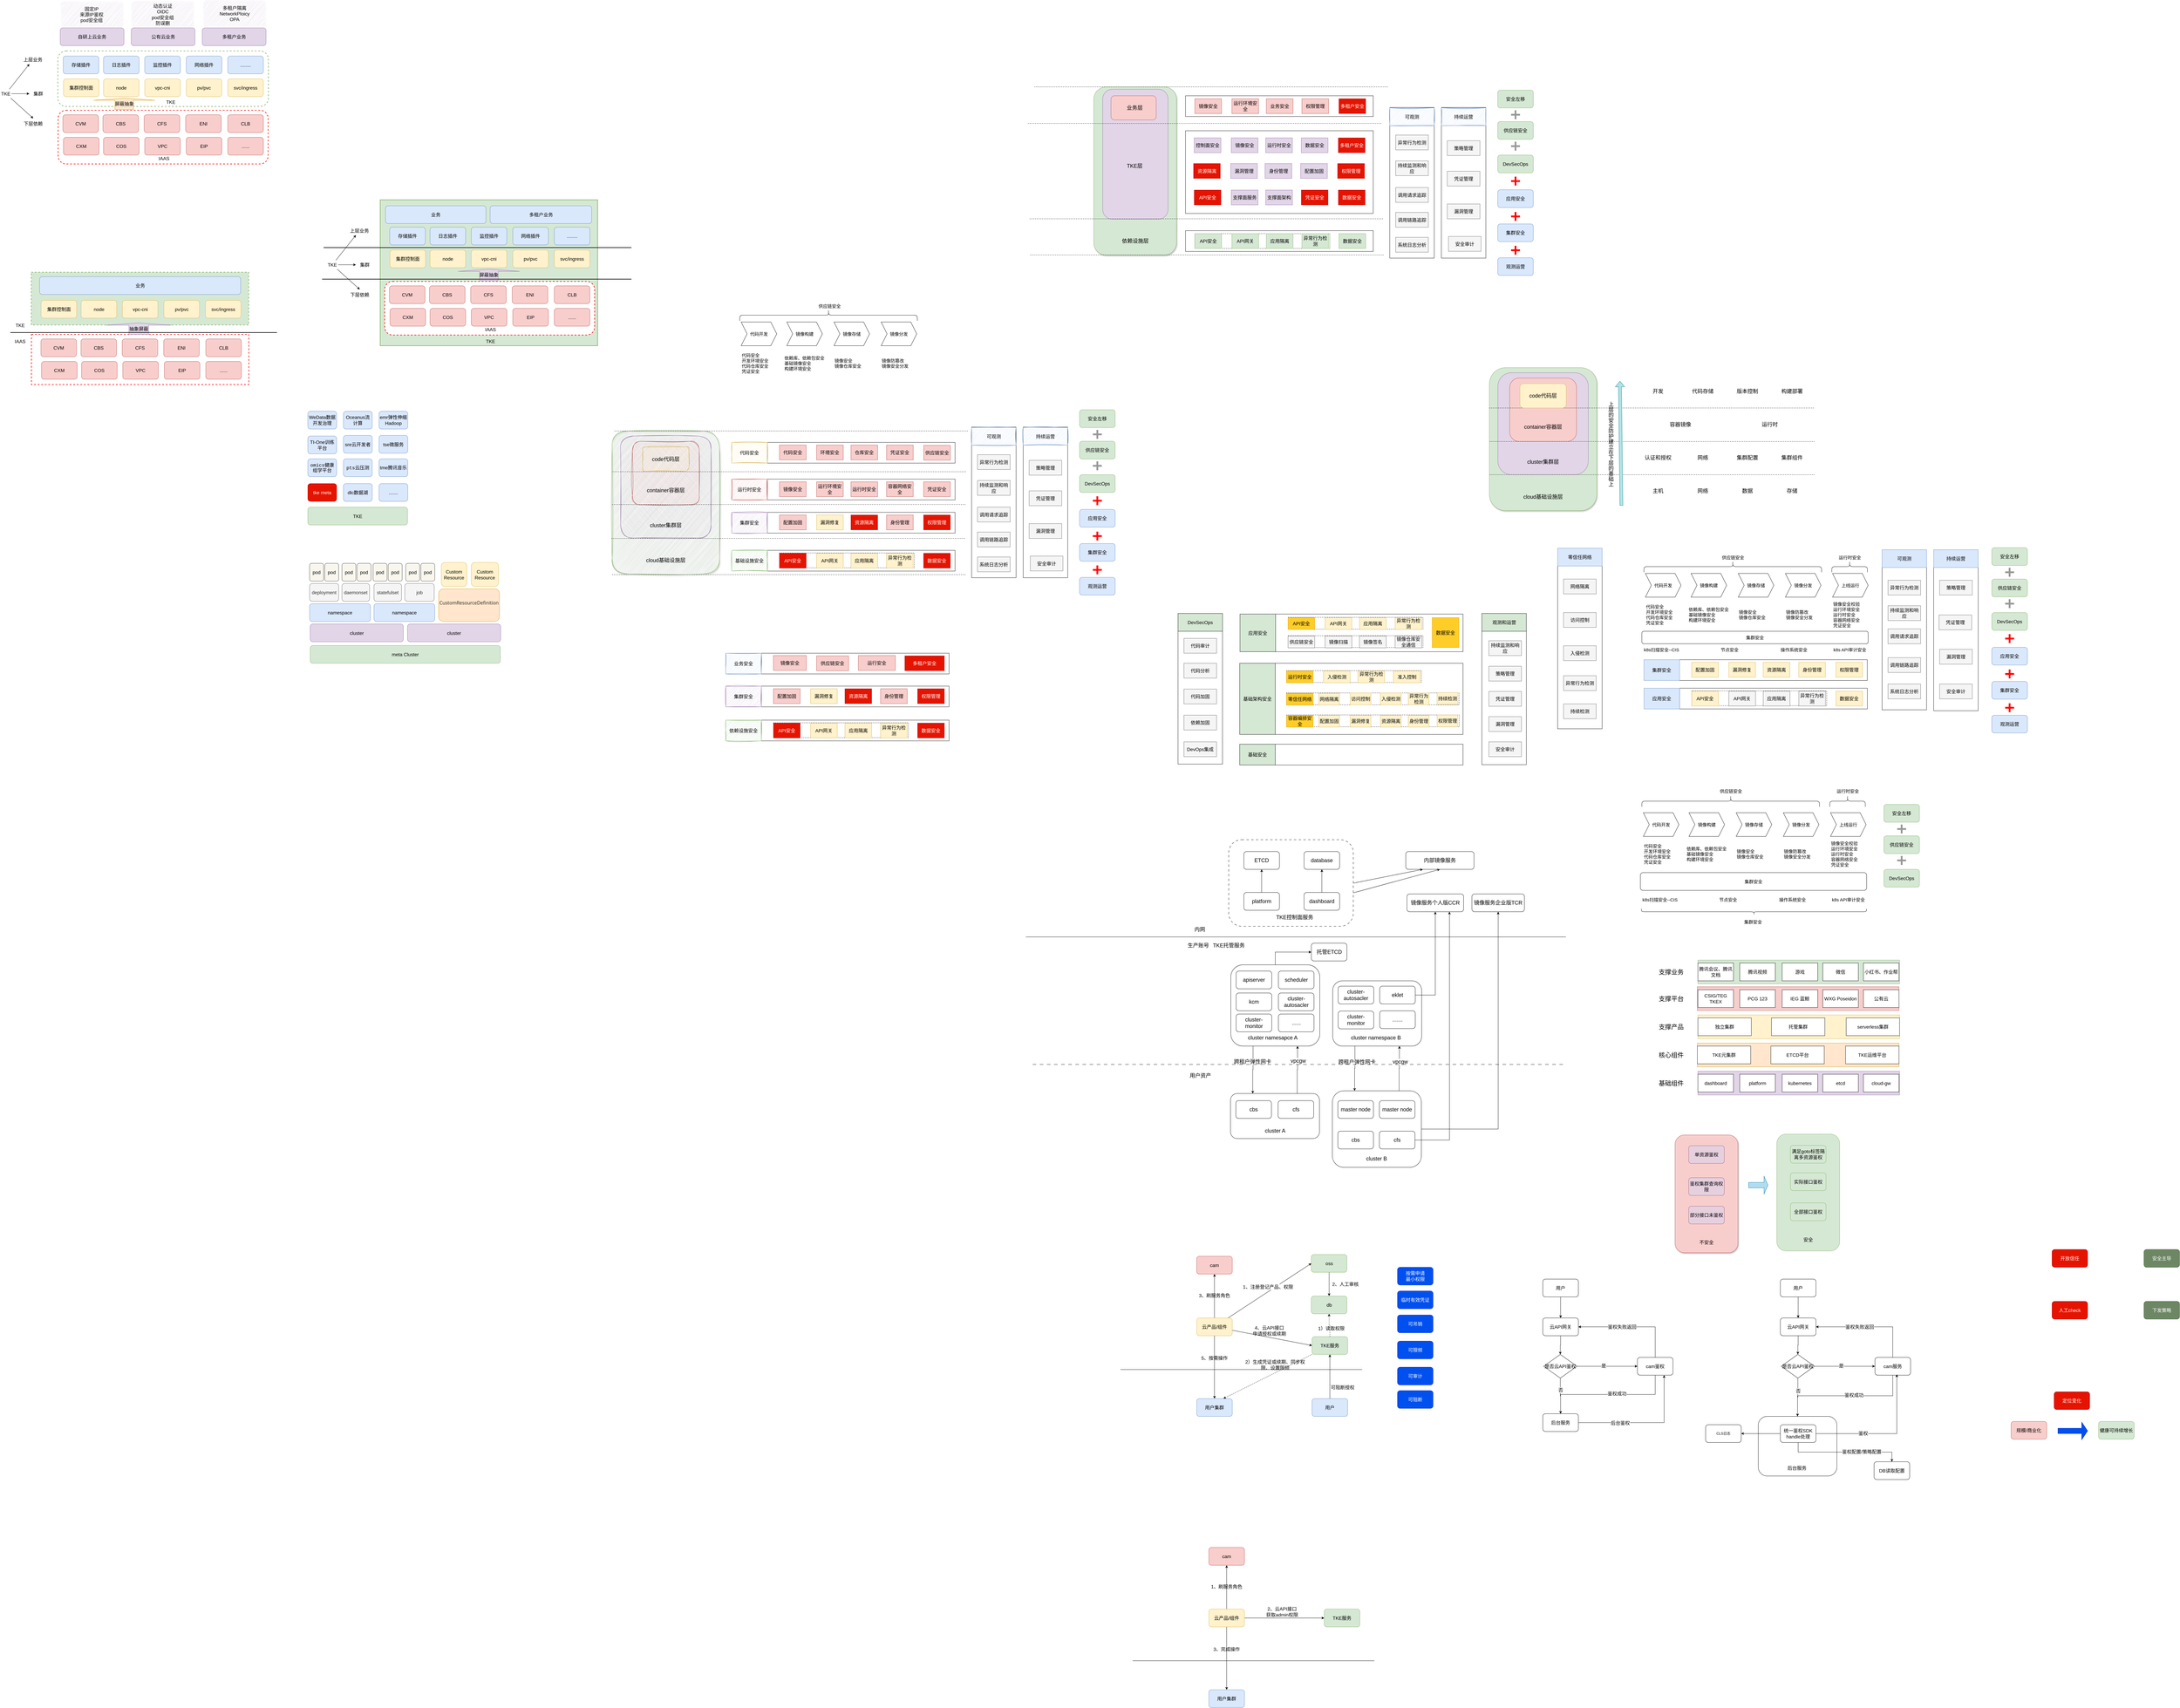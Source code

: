<mxfile version="24.7.16">
  <diagram name="第 1 页" id="-4LcA-HKY_PD5FNr4DD3">
    <mxGraphModel dx="6442" dy="2316" grid="0" gridSize="10" guides="1" tooltips="1" connect="1" arrows="1" fold="1" page="0" pageScale="1" pageWidth="827" pageHeight="1169" background="none" math="0" shadow="0">
      <root>
        <mxCell id="0" />
        <mxCell id="1" parent="0" />
        <mxCell id="1syi5o8yMm9c0C1K8n7t-761" value="" style="rounded=0;whiteSpace=wrap;html=1;strokeWidth=2;fillColor=#d5e8d4;strokeColor=#82b366;" vertex="1" parent="1">
          <mxGeometry x="-3581" y="-534" width="733" height="492" as="geometry" />
        </mxCell>
        <mxCell id="1syi5o8yMm9c0C1K8n7t-608" value="" style="rounded=1;whiteSpace=wrap;html=1;fillColor=#d5e8d4;strokeColor=#82b366;gradientColor=none;" vertex="1" parent="1">
          <mxGeometry x="1128" y="2617" width="212" height="394" as="geometry" />
        </mxCell>
        <mxCell id="1syi5o8yMm9c0C1K8n7t-607" value="" style="rounded=1;whiteSpace=wrap;html=1;fillColor=#f8cecc;strokeColor=#b85450;glass=0;shadow=1;gradientColor=none;" vertex="1" parent="1">
          <mxGeometry x="785" y="2620" width="212" height="397" as="geometry" />
        </mxCell>
        <mxCell id="1syi5o8yMm9c0C1K8n7t-488" value="" style="rounded=0;whiteSpace=wrap;html=1;fontSize=16;fillColor=#fff2cc;strokeColor=#d6b656;" vertex="1" parent="1">
          <mxGeometry x="862" y="2215" width="680" height="80" as="geometry" />
        </mxCell>
        <mxCell id="1syi5o8yMm9c0C1K8n7t-487" value="" style="rounded=0;whiteSpace=wrap;html=1;fontSize=16;fillColor=#f8cecc;strokeColor=#b85450;" vertex="1" parent="1">
          <mxGeometry x="860" y="2120" width="680" height="80" as="geometry" />
        </mxCell>
        <mxCell id="1syi5o8yMm9c0C1K8n7t-451" value="" style="group" vertex="1" connectable="0" parent="1">
          <mxGeometry x="-747" y="2437" width="676.5" height="292" as="geometry" />
        </mxCell>
        <mxCell id="1syi5o8yMm9c0C1K8n7t-414" value="" style="rounded=1;whiteSpace=wrap;html=1;" vertex="1" parent="1syi5o8yMm9c0C1K8n7t-451">
          <mxGeometry x="376.5" y="34" width="300" height="258" as="geometry" />
        </mxCell>
        <mxCell id="1syi5o8yMm9c0C1K8n7t-395" value="" style="rounded=1;whiteSpace=wrap;html=1;" vertex="1" parent="1syi5o8yMm9c0C1K8n7t-451">
          <mxGeometry x="33" y="43" width="300" height="152" as="geometry" />
        </mxCell>
        <mxCell id="1syi5o8yMm9c0C1K8n7t-396" value="&lt;span style=&quot;font-size: 18px;&quot;&gt;cbs&lt;/span&gt;" style="rounded=1;whiteSpace=wrap;html=1;" vertex="1" parent="1syi5o8yMm9c0C1K8n7t-451">
          <mxGeometry x="51" y="67" width="120" height="60" as="geometry" />
        </mxCell>
        <mxCell id="1syi5o8yMm9c0C1K8n7t-397" value="&lt;span style=&quot;font-size: 18px;&quot;&gt;cfs&lt;/span&gt;" style="rounded=1;whiteSpace=wrap;html=1;" vertex="1" parent="1syi5o8yMm9c0C1K8n7t-451">
          <mxGeometry x="193.5" y="67" width="120" height="60" as="geometry" />
        </mxCell>
        <mxCell id="1syi5o8yMm9c0C1K8n7t-409" value="&lt;span style=&quot;font-size: 18px;&quot;&gt;cluster A&lt;/span&gt;" style="text;html=1;align=center;verticalAlign=middle;resizable=0;points=[];autosize=1;strokeColor=none;fillColor=none;" vertex="1" parent="1syi5o8yMm9c0C1K8n7t-451">
          <mxGeometry x="139.5" y="152" width="87" height="34" as="geometry" />
        </mxCell>
        <mxCell id="1syi5o8yMm9c0C1K8n7t-419" value="&lt;span style=&quot;font-size: 18px;&quot;&gt;cluster B&lt;/span&gt;" style="text;html=1;align=center;verticalAlign=middle;resizable=0;points=[];autosize=1;strokeColor=none;fillColor=none;" vertex="1" parent="1syi5o8yMm9c0C1K8n7t-451">
          <mxGeometry x="480.5" y="246" width="88" height="34" as="geometry" />
        </mxCell>
        <mxCell id="1syi5o8yMm9c0C1K8n7t-420" value="&lt;span style=&quot;font-size: 18px;&quot;&gt;master node&lt;/span&gt;" style="rounded=1;whiteSpace=wrap;html=1;" vertex="1" parent="1syi5o8yMm9c0C1K8n7t-451">
          <mxGeometry x="395" y="67" width="120" height="60" as="geometry" />
        </mxCell>
        <mxCell id="1syi5o8yMm9c0C1K8n7t-421" value="&lt;span style=&quot;font-size: 18px;&quot;&gt;master node&lt;/span&gt;" style="rounded=1;whiteSpace=wrap;html=1;" vertex="1" parent="1syi5o8yMm9c0C1K8n7t-451">
          <mxGeometry x="535" y="67" width="120" height="60" as="geometry" />
        </mxCell>
        <mxCell id="1syi5o8yMm9c0C1K8n7t-423" value="&lt;span style=&quot;font-size: 18px;&quot;&gt;cbs&lt;/span&gt;" style="rounded=1;whiteSpace=wrap;html=1;" vertex="1" parent="1syi5o8yMm9c0C1K8n7t-451">
          <mxGeometry x="395" y="170" width="120" height="60" as="geometry" />
        </mxCell>
        <mxCell id="1syi5o8yMm9c0C1K8n7t-424" value="&lt;span style=&quot;font-size: 18px;&quot;&gt;cfs&lt;/span&gt;" style="rounded=1;whiteSpace=wrap;html=1;" vertex="1" parent="1syi5o8yMm9c0C1K8n7t-451">
          <mxGeometry x="535" y="170" width="120" height="60" as="geometry" />
        </mxCell>
        <mxCell id="1syi5o8yMm9c0C1K8n7t-432" style="edgeStyle=orthogonalEdgeStyle;rounded=0;orthogonalLoop=1;jettySize=auto;html=1;exitX=0.25;exitY=1;exitDx=0;exitDy=0;entryX=0.25;entryY=0;entryDx=0;entryDy=0;" edge="1" parent="1" source="1syi5o8yMm9c0C1K8n7t-392" target="1syi5o8yMm9c0C1K8n7t-395">
          <mxGeometry relative="1" as="geometry" />
        </mxCell>
        <mxCell id="1syi5o8yMm9c0C1K8n7t-462" value="&lt;span style=&quot;font-size: 18px;&quot;&gt;跨租户弹性网卡&lt;/span&gt;" style="edgeLabel;html=1;align=center;verticalAlign=middle;resizable=0;points=[];" vertex="1" connectable="0" parent="1syi5o8yMm9c0C1K8n7t-432">
          <mxGeometry x="0.009" y="-1" relative="1" as="geometry">
            <mxPoint y="-27" as="offset" />
          </mxGeometry>
        </mxCell>
        <mxCell id="1syi5o8yMm9c0C1K8n7t-437" style="edgeStyle=orthogonalEdgeStyle;rounded=0;orthogonalLoop=1;jettySize=auto;html=1;exitX=0.5;exitY=0;exitDx=0;exitDy=0;entryX=0;entryY=0.5;entryDx=0;entryDy=0;" edge="1" parent="1" source="1syi5o8yMm9c0C1K8n7t-392" target="1syi5o8yMm9c0C1K8n7t-402">
          <mxGeometry relative="1" as="geometry" />
        </mxCell>
        <mxCell id="1syi5o8yMm9c0C1K8n7t-193" value="" style="rounded=0;whiteSpace=wrap;html=1;" vertex="1" parent="1">
          <mxGeometry x="-563" y="863" width="633" height="127" as="geometry" />
        </mxCell>
        <mxCell id="1syi5o8yMm9c0C1K8n7t-229" value="" style="rounded=0;whiteSpace=wrap;html=1;dashed=1;" vertex="1" parent="1">
          <mxGeometry x="-520" y="936" width="455" height="40" as="geometry" />
        </mxCell>
        <mxCell id="1syi5o8yMm9c0C1K8n7t-227" value="" style="rounded=0;whiteSpace=wrap;html=1;dashed=1;" vertex="1" parent="1">
          <mxGeometry x="-520" y="874" width="455" height="40" as="geometry" />
        </mxCell>
        <mxCell id="1syi5o8yMm9c0C1K8n7t-108" value="" style="rounded=0;whiteSpace=wrap;html=1;direction=west;" vertex="1" parent="1">
          <mxGeometry x="-891" y="861" width="150" height="508" as="geometry" />
        </mxCell>
        <mxCell id="1syi5o8yMm9c0C1K8n7t-37" value="" style="shape=table;startSize=0;container=1;collapsible=0;childLayout=tableLayout;fontSize=18;strokeWidth=0;swimlaneLine=0;shadow=0;rounded=0;strokeColor=none;fillColor=none;" vertex="1" parent="1">
          <mxGeometry x="652" y="56" width="603" height="448.25" as="geometry" />
        </mxCell>
        <mxCell id="1syi5o8yMm9c0C1K8n7t-38" value="" style="shape=tableRow;horizontal=0;startSize=0;swimlaneHead=0;swimlaneBody=0;strokeColor=inherit;top=0;left=0;bottom=0;right=0;collapsible=0;dropTarget=0;fillColor=none;points=[[0,0.5],[1,0.5]];portConstraint=eastwest;fontSize=18;" vertex="1" parent="1syi5o8yMm9c0C1K8n7t-37">
          <mxGeometry width="603" height="111" as="geometry" />
        </mxCell>
        <mxCell id="1syi5o8yMm9c0C1K8n7t-50" value="开发" style="shape=partialRectangle;html=1;whiteSpace=wrap;connectable=0;strokeColor=inherit;overflow=hidden;fillColor=none;top=0;left=0;bottom=0;right=0;pointerEvents=1;fontSize=18;" vertex="1" parent="1syi5o8yMm9c0C1K8n7t-38">
          <mxGeometry width="151" height="111" as="geometry">
            <mxRectangle width="151" height="111" as="alternateBounds" />
          </mxGeometry>
        </mxCell>
        <mxCell id="1syi5o8yMm9c0C1K8n7t-39" value="代码存储" style="shape=partialRectangle;html=1;whiteSpace=wrap;connectable=0;strokeColor=inherit;overflow=hidden;fillColor=none;top=0;left=0;bottom=0;right=0;pointerEvents=1;fontSize=18;" vertex="1" parent="1syi5o8yMm9c0C1K8n7t-38">
          <mxGeometry x="151" width="151" height="111" as="geometry">
            <mxRectangle width="151" height="111" as="alternateBounds" />
          </mxGeometry>
        </mxCell>
        <mxCell id="1syi5o8yMm9c0C1K8n7t-40" value="版本控制" style="shape=partialRectangle;html=1;whiteSpace=wrap;connectable=0;strokeColor=inherit;overflow=hidden;fillColor=none;top=0;left=0;bottom=0;right=0;pointerEvents=1;fontSize=18;" vertex="1" parent="1syi5o8yMm9c0C1K8n7t-38">
          <mxGeometry x="302" width="150" height="111" as="geometry">
            <mxRectangle width="150" height="111" as="alternateBounds" />
          </mxGeometry>
        </mxCell>
        <mxCell id="1syi5o8yMm9c0C1K8n7t-41" value="构建部署" style="shape=partialRectangle;html=1;whiteSpace=wrap;connectable=0;strokeColor=inherit;overflow=hidden;fillColor=none;top=0;left=0;bottom=0;right=0;pointerEvents=1;fontSize=18;" vertex="1" parent="1syi5o8yMm9c0C1K8n7t-38">
          <mxGeometry x="452" width="151" height="111" as="geometry">
            <mxRectangle width="151" height="111" as="alternateBounds" />
          </mxGeometry>
        </mxCell>
        <mxCell id="1syi5o8yMm9c0C1K8n7t-42" value="" style="shape=tableRow;horizontal=0;startSize=0;swimlaneHead=0;swimlaneBody=0;strokeColor=inherit;top=0;left=0;bottom=0;right=0;collapsible=0;dropTarget=0;fillColor=none;points=[[0,0.5],[1,0.5]];portConstraint=eastwest;fontSize=18;" vertex="1" parent="1syi5o8yMm9c0C1K8n7t-37">
          <mxGeometry y="111" width="603" height="113" as="geometry" />
        </mxCell>
        <mxCell id="1syi5o8yMm9c0C1K8n7t-51" value="容器镜像" style="shape=partialRectangle;html=1;whiteSpace=wrap;connectable=0;strokeColor=inherit;overflow=hidden;fillColor=none;top=0;left=0;bottom=0;right=0;pointerEvents=1;fontSize=18;rowspan=1;colspan=2;" vertex="1" parent="1syi5o8yMm9c0C1K8n7t-42">
          <mxGeometry width="302" height="113" as="geometry">
            <mxRectangle width="151" height="113" as="alternateBounds" />
          </mxGeometry>
        </mxCell>
        <mxCell id="1syi5o8yMm9c0C1K8n7t-43" value="" style="shape=partialRectangle;html=1;whiteSpace=wrap;connectable=0;strokeColor=inherit;overflow=hidden;fillColor=none;top=0;left=0;bottom=0;right=0;pointerEvents=1;fontSize=16;" vertex="1" visible="0" parent="1syi5o8yMm9c0C1K8n7t-42">
          <mxGeometry x="151" width="151" height="113" as="geometry">
            <mxRectangle width="151" height="113" as="alternateBounds" />
          </mxGeometry>
        </mxCell>
        <mxCell id="1syi5o8yMm9c0C1K8n7t-44" value="运行时" style="shape=partialRectangle;html=1;whiteSpace=wrap;connectable=0;strokeColor=inherit;overflow=hidden;fillColor=none;top=0;left=0;bottom=0;right=0;pointerEvents=1;fontSize=18;rowspan=1;colspan=2;" vertex="1" parent="1syi5o8yMm9c0C1K8n7t-42">
          <mxGeometry x="302" width="301" height="113" as="geometry">
            <mxRectangle width="150" height="113" as="alternateBounds" />
          </mxGeometry>
        </mxCell>
        <mxCell id="1syi5o8yMm9c0C1K8n7t-45" value="" style="shape=partialRectangle;html=1;whiteSpace=wrap;connectable=0;strokeColor=inherit;overflow=hidden;fillColor=none;top=0;left=0;bottom=0;right=0;pointerEvents=1;fontSize=16;" vertex="1" visible="0" parent="1syi5o8yMm9c0C1K8n7t-42">
          <mxGeometry x="452" width="151" height="113" as="geometry">
            <mxRectangle width="151" height="113" as="alternateBounds" />
          </mxGeometry>
        </mxCell>
        <mxCell id="1syi5o8yMm9c0C1K8n7t-46" value="" style="shape=tableRow;horizontal=0;startSize=0;swimlaneHead=0;swimlaneBody=0;strokeColor=inherit;top=0;left=0;bottom=0;right=0;collapsible=0;dropTarget=0;fillColor=none;points=[[0,0.5],[1,0.5]];portConstraint=eastwest;fontSize=18;" vertex="1" parent="1syi5o8yMm9c0C1K8n7t-37">
          <mxGeometry y="224" width="603" height="112" as="geometry" />
        </mxCell>
        <mxCell id="1syi5o8yMm9c0C1K8n7t-52" value="认证和授权" style="shape=partialRectangle;html=1;whiteSpace=wrap;connectable=0;strokeColor=inherit;overflow=hidden;fillColor=none;top=0;left=0;bottom=0;right=0;pointerEvents=1;fontSize=18;" vertex="1" parent="1syi5o8yMm9c0C1K8n7t-46">
          <mxGeometry width="151" height="112" as="geometry">
            <mxRectangle width="151" height="112" as="alternateBounds" />
          </mxGeometry>
        </mxCell>
        <mxCell id="1syi5o8yMm9c0C1K8n7t-47" value="网络" style="shape=partialRectangle;html=1;whiteSpace=wrap;connectable=0;strokeColor=inherit;overflow=hidden;fillColor=none;top=0;left=0;bottom=0;right=0;pointerEvents=1;fontSize=18;" vertex="1" parent="1syi5o8yMm9c0C1K8n7t-46">
          <mxGeometry x="151" width="151" height="112" as="geometry">
            <mxRectangle width="151" height="112" as="alternateBounds" />
          </mxGeometry>
        </mxCell>
        <mxCell id="1syi5o8yMm9c0C1K8n7t-48" value="集群配置" style="shape=partialRectangle;html=1;whiteSpace=wrap;connectable=0;strokeColor=inherit;overflow=hidden;fillColor=none;top=0;left=0;bottom=0;right=0;pointerEvents=1;fontSize=18;" vertex="1" parent="1syi5o8yMm9c0C1K8n7t-46">
          <mxGeometry x="302" width="150" height="112" as="geometry">
            <mxRectangle width="150" height="112" as="alternateBounds" />
          </mxGeometry>
        </mxCell>
        <mxCell id="1syi5o8yMm9c0C1K8n7t-49" value="集群组件" style="shape=partialRectangle;html=1;whiteSpace=wrap;connectable=0;strokeColor=inherit;overflow=hidden;fillColor=none;top=0;left=0;bottom=0;right=0;pointerEvents=1;fontSize=18;" vertex="1" parent="1syi5o8yMm9c0C1K8n7t-46">
          <mxGeometry x="452" width="151" height="112" as="geometry">
            <mxRectangle width="151" height="112" as="alternateBounds" />
          </mxGeometry>
        </mxCell>
        <mxCell id="1syi5o8yMm9c0C1K8n7t-56" style="shape=tableRow;horizontal=0;startSize=0;swimlaneHead=0;swimlaneBody=0;strokeColor=inherit;top=0;left=0;bottom=0;right=0;collapsible=0;dropTarget=0;fillColor=none;points=[[0,0.5],[1,0.5]];portConstraint=eastwest;fontSize=18;" vertex="1" parent="1syi5o8yMm9c0C1K8n7t-37">
          <mxGeometry y="336" width="603" height="112" as="geometry" />
        </mxCell>
        <mxCell id="1syi5o8yMm9c0C1K8n7t-57" value="主机" style="shape=partialRectangle;html=1;whiteSpace=wrap;connectable=0;strokeColor=inherit;overflow=hidden;fillColor=none;top=0;left=0;bottom=0;right=0;pointerEvents=1;fontSize=18;" vertex="1" parent="1syi5o8yMm9c0C1K8n7t-56">
          <mxGeometry width="151" height="112" as="geometry">
            <mxRectangle width="151" height="112" as="alternateBounds" />
          </mxGeometry>
        </mxCell>
        <mxCell id="1syi5o8yMm9c0C1K8n7t-58" value="网络" style="shape=partialRectangle;html=1;whiteSpace=wrap;connectable=0;strokeColor=inherit;overflow=hidden;fillColor=none;top=0;left=0;bottom=0;right=0;pointerEvents=1;fontSize=18;" vertex="1" parent="1syi5o8yMm9c0C1K8n7t-56">
          <mxGeometry x="151" width="151" height="112" as="geometry">
            <mxRectangle width="151" height="112" as="alternateBounds" />
          </mxGeometry>
        </mxCell>
        <mxCell id="1syi5o8yMm9c0C1K8n7t-59" value="数据" style="shape=partialRectangle;html=1;whiteSpace=wrap;connectable=0;strokeColor=inherit;overflow=hidden;fillColor=none;top=0;left=0;bottom=0;right=0;pointerEvents=1;fontSize=18;" vertex="1" parent="1syi5o8yMm9c0C1K8n7t-56">
          <mxGeometry x="302" width="150" height="112" as="geometry">
            <mxRectangle width="150" height="112" as="alternateBounds" />
          </mxGeometry>
        </mxCell>
        <mxCell id="1syi5o8yMm9c0C1K8n7t-60" value="存储" style="shape=partialRectangle;html=1;whiteSpace=wrap;connectable=0;strokeColor=inherit;overflow=hidden;fillColor=none;top=0;left=0;bottom=0;right=0;pointerEvents=1;fontSize=18;" vertex="1" parent="1syi5o8yMm9c0C1K8n7t-56">
          <mxGeometry x="452" width="151" height="112" as="geometry">
            <mxRectangle width="151" height="112" as="alternateBounds" />
          </mxGeometry>
        </mxCell>
        <mxCell id="1syi5o8yMm9c0C1K8n7t-9" value="" style="rounded=1;whiteSpace=wrap;html=1;rotation=0;fillColor=#d5e8d4;strokeColor=#82b366;shadow=1;glass=0;strokeWidth=1;" vertex="1" parent="1">
          <mxGeometry x="159" y="32" width="362" height="482" as="geometry" />
        </mxCell>
        <mxCell id="1syi5o8yMm9c0C1K8n7t-6" value="" style="rounded=1;whiteSpace=wrap;html=1;fillColor=#e1d5e7;strokeColor=#9673a6;flipH=0;flipV=1;" vertex="1" parent="1">
          <mxGeometry x="187.5" y="49" width="305" height="344" as="geometry" />
        </mxCell>
        <mxCell id="1syi5o8yMm9c0C1K8n7t-1" value="" style="rounded=1;whiteSpace=wrap;html=1;fillColor=#f8cecc;strokeColor=#b85450;fontSize=14;" vertex="1" parent="1">
          <mxGeometry x="227.5" y="67" width="225" height="214" as="geometry" />
        </mxCell>
        <mxCell id="1syi5o8yMm9c0C1K8n7t-3" value="" style="endArrow=none;html=1;rounded=0;dashed=1;" edge="1" parent="1">
          <mxGeometry width="50" height="50" relative="1" as="geometry">
            <mxPoint x="160" y="393" as="sourcePoint" />
            <mxPoint x="1255" y="393" as="targetPoint" />
          </mxGeometry>
        </mxCell>
        <mxCell id="1syi5o8yMm9c0C1K8n7t-4" value="" style="endArrow=none;html=1;rounded=0;dashed=1;" edge="1" parent="1">
          <mxGeometry width="50" height="50" relative="1" as="geometry">
            <mxPoint x="158" y="168" as="sourcePoint" />
            <mxPoint x="1255" y="168" as="targetPoint" />
          </mxGeometry>
        </mxCell>
        <mxCell id="1syi5o8yMm9c0C1K8n7t-5" value="" style="endArrow=none;html=1;rounded=0;dashed=1;" edge="1" parent="1">
          <mxGeometry width="50" height="50" relative="1" as="geometry">
            <mxPoint x="160" y="281" as="sourcePoint" />
            <mxPoint x="1255" y="281" as="targetPoint" />
          </mxGeometry>
        </mxCell>
        <mxCell id="1syi5o8yMm9c0C1K8n7t-8" value="&lt;font style=&quot;font-size: 18px;&quot;&gt;code代码层&lt;/font&gt;" style="rounded=1;whiteSpace=wrap;html=1;fillColor=#fff2cc;strokeColor=#d6b656;flipH=0;flipV=1;fontSize=18;" vertex="1" parent="1">
          <mxGeometry x="262" y="86" width="156" height="82" as="geometry" />
        </mxCell>
        <mxCell id="1syi5o8yMm9c0C1K8n7t-11" value="&lt;font style=&quot;font-size: 18px;&quot;&gt;cloud基础设施层&lt;/font&gt;" style="text;html=1;align=center;verticalAlign=middle;whiteSpace=wrap;rounded=0;fontSize=18;" vertex="1" parent="1">
          <mxGeometry x="270" y="453" width="140" height="30" as="geometry" />
        </mxCell>
        <mxCell id="1syi5o8yMm9c0C1K8n7t-13" value="&lt;font style=&quot;font-size: 18px;&quot;&gt;cluster集群层&lt;/font&gt;" style="text;html=1;align=center;verticalAlign=middle;whiteSpace=wrap;rounded=0;fontSize=18;" vertex="1" parent="1">
          <mxGeometry x="270" y="335" width="140" height="30" as="geometry" />
        </mxCell>
        <mxCell id="1syi5o8yMm9c0C1K8n7t-14" value="&lt;font style=&quot;font-size: 18px;&quot;&gt;container容器层&lt;/font&gt;" style="text;html=1;align=center;verticalAlign=middle;whiteSpace=wrap;rounded=0;fontSize=18;" vertex="1" parent="1">
          <mxGeometry x="270" y="217" width="140" height="30" as="geometry" />
        </mxCell>
        <mxCell id="1syi5o8yMm9c0C1K8n7t-15" value="" style="shape=flexArrow;endArrow=classic;html=1;rounded=0;fillColor=#b0e3e6;strokeColor=#0e8088;" edge="1" parent="1">
          <mxGeometry width="50" height="50" relative="1" as="geometry">
            <mxPoint x="604" y="497" as="sourcePoint" />
            <mxPoint x="599" y="77" as="targetPoint" />
          </mxGeometry>
        </mxCell>
        <mxCell id="1syi5o8yMm9c0C1K8n7t-16" value="&lt;font style=&quot;font-size: 18px;&quot;&gt;上层的安全防护建立在下层的基础上&lt;/font&gt;" style="text;html=1;align=center;verticalAlign=middle;whiteSpace=wrap;rounded=0;shadow=0;textDirection=vertical-lr;fontSize=18;" vertex="1" parent="1">
          <mxGeometry x="548" y="128" width="35" height="324" as="geometry" />
        </mxCell>
        <mxCell id="1syi5o8yMm9c0C1K8n7t-190" value="&lt;span style=&quot;font-size: 16px;&quot;&gt;基础架构安全&lt;/span&gt;" style="rounded=0;whiteSpace=wrap;html=1;fillColor=#d5e8d4;gradientColor=none;strokeColor=#000000;" vertex="1" parent="1">
          <mxGeometry x="-683" y="1029" width="120" height="240" as="geometry" />
        </mxCell>
        <mxCell id="1syi5o8yMm9c0C1K8n7t-195" value="&lt;span style=&quot;font-size: 16px;&quot;&gt;基础安全&lt;/span&gt;" style="rounded=0;whiteSpace=wrap;html=1;fillColor=#d5e8d4;gradientColor=none;strokeColor=default;" vertex="1" parent="1">
          <mxGeometry x="-683" y="1302" width="120" height="70" as="geometry" />
        </mxCell>
        <mxCell id="1syi5o8yMm9c0C1K8n7t-197" value="&lt;font style=&quot;font-size: 16px;&quot;&gt;DevSecOps&lt;/font&gt;" style="rounded=0;whiteSpace=wrap;html=1;fillColor=#d5e8d4;gradientColor=none;strokeColor=default;" vertex="1" parent="1">
          <mxGeometry x="-891" y="861" width="150" height="60" as="geometry" />
        </mxCell>
        <mxCell id="1syi5o8yMm9c0C1K8n7t-198" value="" style="rounded=0;whiteSpace=wrap;html=1;" vertex="1" parent="1">
          <mxGeometry x="-563" y="1029" width="633" height="240" as="geometry" />
        </mxCell>
        <mxCell id="1syi5o8yMm9c0C1K8n7t-189" value="&lt;span style=&quot;font-size: 16px;&quot;&gt;应用安全&lt;/span&gt;" style="rounded=0;whiteSpace=wrap;html=1;fillColor=#d5e8d4;gradientColor=none;strokeColor=default;" vertex="1" parent="1">
          <mxGeometry x="-682" y="863" width="120" height="127" as="geometry" />
        </mxCell>
        <mxCell id="1syi5o8yMm9c0C1K8n7t-194" value="&lt;font style=&quot;font-size: 16px;&quot;&gt;数据安全&lt;/font&gt;" style="rounded=0;whiteSpace=wrap;html=1;fillColor=#ffcd28;gradientColor=none;strokeColor=#d79b00;" vertex="1" parent="1">
          <mxGeometry x="-34" y="875" width="90" height="101" as="geometry" />
        </mxCell>
        <mxCell id="1syi5o8yMm9c0C1K8n7t-199" value="" style="rounded=0;whiteSpace=wrap;html=1;" vertex="1" parent="1">
          <mxGeometry x="133.5" y="863" width="150" height="508" as="geometry" />
        </mxCell>
        <mxCell id="1syi5o8yMm9c0C1K8n7t-200" value="&lt;font style=&quot;font-size: 16px;&quot;&gt;观测和运营&lt;/font&gt;" style="rounded=0;whiteSpace=wrap;html=1;fillColor=#d5e8d4;gradientColor=none;strokeColor=#000000;" vertex="1" parent="1">
          <mxGeometry x="133.5" y="861" width="150" height="60" as="geometry" />
        </mxCell>
        <mxCell id="1syi5o8yMm9c0C1K8n7t-204" value="&lt;font style=&quot;font-size: 16px;&quot;&gt;代码审计&lt;/font&gt;" style="rounded=0;whiteSpace=wrap;html=1;flipH=1;flipV=1;direction=east;fillColor=#f5f5f5;gradientColor=none;strokeColor=#666666;" vertex="1" parent="1">
          <mxGeometry x="-871" y="945" width="110" height="50" as="geometry" />
        </mxCell>
        <mxCell id="1syi5o8yMm9c0C1K8n7t-205" value="&lt;font style=&quot;font-size: 16px;&quot;&gt;代码分析&lt;/font&gt;" style="rounded=0;whiteSpace=wrap;html=1;flipH=1;flipV=1;direction=east;fillColor=#f5f5f5;gradientColor=none;strokeColor=#666666;" vertex="1" parent="1">
          <mxGeometry x="-871" y="1029" width="110" height="50" as="geometry" />
        </mxCell>
        <mxCell id="1syi5o8yMm9c0C1K8n7t-206" value="&lt;font style=&quot;font-size: 16px;&quot;&gt;代码加固&lt;/font&gt;" style="rounded=0;whiteSpace=wrap;html=1;flipH=1;flipV=1;direction=east;fillColor=#f5f5f5;gradientColor=none;strokeColor=#666666;" vertex="1" parent="1">
          <mxGeometry x="-871" y="1116" width="110" height="50" as="geometry" />
        </mxCell>
        <mxCell id="1syi5o8yMm9c0C1K8n7t-207" value="&lt;font style=&quot;font-size: 16px;&quot;&gt;依赖加固&lt;/font&gt;" style="rounded=0;whiteSpace=wrap;html=1;flipH=1;flipV=1;direction=east;fillColor=#f5f5f5;gradientColor=none;strokeColor=#666666;" vertex="1" parent="1">
          <mxGeometry x="-871" y="1204" width="110" height="50" as="geometry" />
        </mxCell>
        <mxCell id="1syi5o8yMm9c0C1K8n7t-208" value="&lt;font style=&quot;font-size: 16px;&quot;&gt;DevOps集成&lt;/font&gt;" style="rounded=0;whiteSpace=wrap;html=1;flipH=1;flipV=1;direction=east;fillColor=#f5f5f5;gradientColor=none;strokeColor=#666666;" vertex="1" parent="1">
          <mxGeometry x="-871" y="1294" width="110" height="50" as="geometry" />
        </mxCell>
        <mxCell id="1syi5o8yMm9c0C1K8n7t-210" value="" style="rounded=0;whiteSpace=wrap;html=1;" vertex="1" parent="1">
          <mxGeometry x="-563" y="1302" width="633" height="70" as="geometry" />
        </mxCell>
        <mxCell id="1syi5o8yMm9c0C1K8n7t-211" value="&lt;font style=&quot;font-size: 16px;&quot;&gt;持续监测和响应&lt;/font&gt;" style="rounded=0;whiteSpace=wrap;html=1;fillColor=#f5f5f5;gradientColor=none;strokeColor=#666666;" vertex="1" parent="1">
          <mxGeometry x="157" y="953" width="110" height="50" as="geometry" />
        </mxCell>
        <mxCell id="1syi5o8yMm9c0C1K8n7t-212" value="&lt;font style=&quot;font-size: 16px;&quot;&gt;策略管理&lt;/font&gt;" style="rounded=0;whiteSpace=wrap;html=1;fillColor=#f5f5f5;gradientColor=none;strokeColor=#666666;" vertex="1" parent="1">
          <mxGeometry x="157" y="1039" width="110" height="50" as="geometry" />
        </mxCell>
        <mxCell id="1syi5o8yMm9c0C1K8n7t-213" value="&lt;font style=&quot;font-size: 16px;&quot;&gt;凭证管理&lt;/font&gt;" style="rounded=0;whiteSpace=wrap;html=1;fillColor=#f5f5f5;gradientColor=none;strokeColor=#666666;" vertex="1" parent="1">
          <mxGeometry x="157" y="1124" width="110" height="50" as="geometry" />
        </mxCell>
        <mxCell id="1syi5o8yMm9c0C1K8n7t-214" value="&lt;font style=&quot;font-size: 16px;&quot;&gt;漏洞管理&lt;/font&gt;" style="rounded=0;whiteSpace=wrap;html=1;fillColor=#f5f5f5;gradientColor=none;strokeColor=#666666;" vertex="1" parent="1">
          <mxGeometry x="157" y="1209" width="110" height="50" as="geometry" />
        </mxCell>
        <mxCell id="1syi5o8yMm9c0C1K8n7t-215" value="&lt;span style=&quot;font-size: 16px;&quot;&gt;安全审计&lt;/span&gt;" style="rounded=0;whiteSpace=wrap;html=1;fillColor=#f5f5f5;gradientColor=none;strokeColor=#666666;" vertex="1" parent="1">
          <mxGeometry x="157" y="1294" width="110" height="50" as="geometry" />
        </mxCell>
        <mxCell id="1syi5o8yMm9c0C1K8n7t-218" value="&lt;font style=&quot;font-size: 16px;&quot;&gt;API网关&lt;/font&gt;" style="rounded=0;whiteSpace=wrap;html=1;fillColor=#fff2cc;gradientColor=none;strokeColor=#d6b656;" vertex="1" parent="1">
          <mxGeometry x="-395" y="875" width="90" height="40" as="geometry" />
        </mxCell>
        <mxCell id="1syi5o8yMm9c0C1K8n7t-219" value="&lt;span style=&quot;font-size: 16px;&quot;&gt;应用隔离&lt;/span&gt;" style="rounded=0;whiteSpace=wrap;html=1;fillColor=#fff2cc;gradientColor=none;strokeColor=#d6b656;" vertex="1" parent="1">
          <mxGeometry x="-279" y="875" width="90" height="40" as="geometry" />
        </mxCell>
        <mxCell id="1syi5o8yMm9c0C1K8n7t-220" value="&lt;span style=&quot;font-size: 16px;&quot;&gt;异常行为检测&lt;/span&gt;" style="rounded=0;whiteSpace=wrap;html=1;fillColor=#fff2cc;gradientColor=none;strokeColor=#d6b656;" vertex="1" parent="1">
          <mxGeometry x="-159" y="875" width="90" height="40" as="geometry" />
        </mxCell>
        <mxCell id="1syi5o8yMm9c0C1K8n7t-221" value="&lt;font style=&quot;font-size: 16px;&quot;&gt;API安全&lt;/font&gt;" style="rounded=0;whiteSpace=wrap;html=1;fillColor=#ffcd28;gradientColor=none;strokeColor=#d79b00;" vertex="1" parent="1">
          <mxGeometry x="-520" y="875" width="90" height="40" as="geometry" />
        </mxCell>
        <mxCell id="1syi5o8yMm9c0C1K8n7t-223" value="&lt;font style=&quot;font-size: 16px;&quot;&gt;镜像扫描&lt;/font&gt;" style="rounded=0;whiteSpace=wrap;html=1;fillColor=#f5f5f5;gradientColor=none;strokeColor=#666666;" vertex="1" parent="1">
          <mxGeometry x="-395" y="937" width="90" height="40" as="geometry" />
        </mxCell>
        <mxCell id="1syi5o8yMm9c0C1K8n7t-224" value="&lt;span style=&quot;font-size: 16px;&quot;&gt;镜像签名&lt;/span&gt;" style="rounded=0;whiteSpace=wrap;html=1;fillColor=#f5f5f5;gradientColor=none;strokeColor=#666666;" vertex="1" parent="1">
          <mxGeometry x="-279" y="937" width="90" height="40" as="geometry" />
        </mxCell>
        <mxCell id="1syi5o8yMm9c0C1K8n7t-225" value="&lt;span style=&quot;font-size: 16px;&quot;&gt;镜像仓库安全通信&lt;/span&gt;" style="rounded=0;whiteSpace=wrap;html=1;fillColor=#f5f5f5;gradientColor=none;strokeColor=#666666;" vertex="1" parent="1">
          <mxGeometry x="-159" y="937" width="90" height="40" as="geometry" />
        </mxCell>
        <mxCell id="1syi5o8yMm9c0C1K8n7t-226" value="&lt;font style=&quot;font-size: 16px;&quot;&gt;供应链安全&lt;/font&gt;" style="rounded=0;whiteSpace=wrap;html=1;fillColor=#f5f5f5;gradientColor=none;strokeColor=#666666;" vertex="1" parent="1">
          <mxGeometry x="-520" y="937" width="90" height="40" as="geometry" />
        </mxCell>
        <mxCell id="1syi5o8yMm9c0C1K8n7t-230" value="" style="rounded=0;whiteSpace=wrap;html=1;dashed=1;" vertex="1" parent="1">
          <mxGeometry x="-525.5" y="1053.75" width="455" height="40" as="geometry" />
        </mxCell>
        <mxCell id="1syi5o8yMm9c0C1K8n7t-231" value="&lt;font style=&quot;font-size: 16px;&quot;&gt;入侵检测&lt;/font&gt;" style="rounded=0;whiteSpace=wrap;html=1;fillColor=#fff2cc;gradientColor=none;strokeColor=#d6b656;" vertex="1" parent="1">
          <mxGeometry x="-400.5" y="1054.75" width="90" height="40" as="geometry" />
        </mxCell>
        <mxCell id="1syi5o8yMm9c0C1K8n7t-232" value="&lt;span style=&quot;font-size: 16px;&quot;&gt;异常行为检测&lt;/span&gt;" style="rounded=0;whiteSpace=wrap;html=1;fillColor=#fff2cc;gradientColor=none;strokeColor=#d6b656;" vertex="1" parent="1">
          <mxGeometry x="-284.5" y="1054.75" width="90" height="40" as="geometry" />
        </mxCell>
        <mxCell id="1syi5o8yMm9c0C1K8n7t-233" value="&lt;span style=&quot;font-size: 16px;&quot;&gt;准入控制&lt;/span&gt;" style="rounded=0;whiteSpace=wrap;html=1;fillColor=#fff2cc;gradientColor=none;strokeColor=#d6b656;" vertex="1" parent="1">
          <mxGeometry x="-164.5" y="1054.75" width="90" height="40" as="geometry" />
        </mxCell>
        <mxCell id="1syi5o8yMm9c0C1K8n7t-234" value="&lt;font style=&quot;font-size: 16px;&quot;&gt;运行时安全&lt;/font&gt;" style="rounded=0;whiteSpace=wrap;html=1;fillColor=#ffcd28;gradientColor=none;strokeColor=#d79b00;" vertex="1" parent="1">
          <mxGeometry x="-525.5" y="1054.75" width="90" height="40" as="geometry" />
        </mxCell>
        <mxCell id="1syi5o8yMm9c0C1K8n7t-235" value="" style="rounded=0;whiteSpace=wrap;html=1;dashed=1;" vertex="1" parent="1">
          <mxGeometry x="-525.5" y="1129" width="582" height="40" as="geometry" />
        </mxCell>
        <mxCell id="1syi5o8yMm9c0C1K8n7t-236" value="&lt;font style=&quot;font-size: 16px;&quot;&gt;网络隔离&lt;/font&gt;" style="rounded=0;whiteSpace=wrap;html=1;fillColor=#fff2cc;gradientColor=none;strokeColor=#d6b656;" vertex="1" parent="1">
          <mxGeometry x="-416.5" y="1130" width="70" height="40" as="geometry" />
        </mxCell>
        <mxCell id="1syi5o8yMm9c0C1K8n7t-237" value="&lt;span style=&quot;font-size: 16px;&quot;&gt;访问控制&lt;/span&gt;" style="rounded=0;whiteSpace=wrap;html=1;fillColor=#fff2cc;gradientColor=none;strokeColor=#d6b656;" vertex="1" parent="1">
          <mxGeometry x="-310.5" y="1129" width="70" height="40" as="geometry" />
        </mxCell>
        <mxCell id="1syi5o8yMm9c0C1K8n7t-238" value="&lt;span style=&quot;font-size: 16px;&quot;&gt;入侵检测&lt;/span&gt;" style="rounded=0;whiteSpace=wrap;html=1;fillColor=#fff2cc;gradientColor=none;strokeColor=#d6b656;" vertex="1" parent="1">
          <mxGeometry x="-208.5" y="1129" width="70" height="40" as="geometry" />
        </mxCell>
        <mxCell id="1syi5o8yMm9c0C1K8n7t-239" value="&lt;font style=&quot;font-size: 16px;&quot;&gt;零信任网络&lt;/font&gt;" style="rounded=0;whiteSpace=wrap;html=1;fillColor=#ffcd28;gradientColor=none;strokeColor=#d79b00;" vertex="1" parent="1">
          <mxGeometry x="-525.5" y="1130" width="90" height="40" as="geometry" />
        </mxCell>
        <mxCell id="1syi5o8yMm9c0C1K8n7t-245" value="&lt;span style=&quot;font-size: 16px;&quot;&gt;异常行为检测&lt;/span&gt;" style="rounded=0;whiteSpace=wrap;html=1;fillColor=#fff2cc;gradientColor=none;strokeColor=#d6b656;" vertex="1" parent="1">
          <mxGeometry x="-114.5" y="1129" width="70" height="40" as="geometry" />
        </mxCell>
        <mxCell id="1syi5o8yMm9c0C1K8n7t-247" value="" style="rounded=0;whiteSpace=wrap;html=1;dashed=1;" vertex="1" parent="1">
          <mxGeometry x="-525.5" y="1203.25" width="583" height="40" as="geometry" />
        </mxCell>
        <mxCell id="1syi5o8yMm9c0C1K8n7t-248" value="&lt;font style=&quot;font-size: 16px;&quot;&gt;配置加固&lt;/font&gt;" style="rounded=0;whiteSpace=wrap;html=1;fillColor=#fff2cc;gradientColor=none;strokeColor=#d6b656;" vertex="1" parent="1">
          <mxGeometry x="-416.5" y="1204.25" width="70" height="40" as="geometry" />
        </mxCell>
        <mxCell id="1syi5o8yMm9c0C1K8n7t-249" value="&lt;span style=&quot;font-size: 16px;&quot;&gt;漏洞修复&lt;/span&gt;" style="rounded=0;whiteSpace=wrap;html=1;fillColor=#fff2cc;gradientColor=none;strokeColor=#d6b656;" vertex="1" parent="1">
          <mxGeometry x="-310.5" y="1204.25" width="70" height="40" as="geometry" />
        </mxCell>
        <mxCell id="1syi5o8yMm9c0C1K8n7t-250" value="&lt;span style=&quot;font-size: 16px;&quot;&gt;资源隔离&lt;/span&gt;" style="rounded=0;whiteSpace=wrap;html=1;fillColor=#fff2cc;gradientColor=none;strokeColor=#d6b656;" vertex="1" parent="1">
          <mxGeometry x="-208.5" y="1204.25" width="70" height="40" as="geometry" />
        </mxCell>
        <mxCell id="1syi5o8yMm9c0C1K8n7t-251" value="&lt;font style=&quot;font-size: 16px;&quot;&gt;容器编排安全&lt;/font&gt;" style="rounded=0;whiteSpace=wrap;html=1;fillColor=#ffcd28;gradientColor=none;strokeColor=#d79b00;" vertex="1" parent="1">
          <mxGeometry x="-525.5" y="1204.25" width="90" height="40" as="geometry" />
        </mxCell>
        <mxCell id="1syi5o8yMm9c0C1K8n7t-252" value="&lt;span style=&quot;font-size: 16px;&quot;&gt;权限管理&lt;/span&gt;" style="rounded=0;whiteSpace=wrap;html=1;fillColor=#fff2cc;gradientColor=none;strokeColor=#d6b656;" vertex="1" parent="1">
          <mxGeometry x="-17.5" y="1203.25" width="70" height="40" as="geometry" />
        </mxCell>
        <mxCell id="1syi5o8yMm9c0C1K8n7t-253" value="&lt;span style=&quot;font-size: 16px;&quot;&gt;身份管理&lt;/span&gt;" style="rounded=0;whiteSpace=wrap;html=1;fillColor=#fff2cc;gradientColor=none;strokeColor=#d6b656;" vertex="1" parent="1">
          <mxGeometry x="-114.5" y="1204.25" width="70" height="40" as="geometry" />
        </mxCell>
        <mxCell id="1syi5o8yMm9c0C1K8n7t-254" value="&lt;span style=&quot;font-size: 16px;&quot;&gt;持续检测&lt;/span&gt;" style="rounded=0;whiteSpace=wrap;html=1;fillColor=#fff2cc;gradientColor=none;strokeColor=#d6b656;" vertex="1" parent="1">
          <mxGeometry x="-17.5" y="1128" width="70" height="40" as="geometry" />
        </mxCell>
        <mxCell id="1syi5o8yMm9c0C1K8n7t-293" value="" style="group" vertex="1" connectable="0" parent="1">
          <mxGeometry x="668" y="1445" width="763" height="471" as="geometry" />
        </mxCell>
        <mxCell id="1syi5o8yMm9c0C1K8n7t-294" value="代码开发" style="shape=step;perimeter=stepPerimeter;whiteSpace=wrap;html=1;fixedSize=1;fontSize=15;" vertex="1" parent="1syi5o8yMm9c0C1K8n7t-293">
          <mxGeometry x="10" y="88" width="120" height="80" as="geometry" />
        </mxCell>
        <mxCell id="1syi5o8yMm9c0C1K8n7t-295" value="镜像构建" style="shape=step;perimeter=stepPerimeter;whiteSpace=wrap;html=1;fixedSize=1;fontSize=15;" vertex="1" parent="1syi5o8yMm9c0C1K8n7t-293">
          <mxGeometry x="163.88" y="88" width="120" height="80" as="geometry" />
        </mxCell>
        <mxCell id="1syi5o8yMm9c0C1K8n7t-296" value="镜像存储" style="shape=step;perimeter=stepPerimeter;whiteSpace=wrap;html=1;fixedSize=1;fontSize=15;" vertex="1" parent="1syi5o8yMm9c0C1K8n7t-293">
          <mxGeometry x="323" y="88" width="120" height="80" as="geometry" />
        </mxCell>
        <mxCell id="1syi5o8yMm9c0C1K8n7t-297" value="镜像分发" style="shape=step;perimeter=stepPerimeter;whiteSpace=wrap;html=1;fixedSize=1;fontSize=15;" vertex="1" parent="1syi5o8yMm9c0C1K8n7t-293">
          <mxGeometry x="482" y="88" width="120" height="80" as="geometry" />
        </mxCell>
        <mxCell id="1syi5o8yMm9c0C1K8n7t-298" value="上线运行" style="shape=step;perimeter=stepPerimeter;whiteSpace=wrap;html=1;fixedSize=1;fontSize=15;" vertex="1" parent="1syi5o8yMm9c0C1K8n7t-293">
          <mxGeometry x="641" y="88" width="120" height="80" as="geometry" />
        </mxCell>
        <mxCell id="1syi5o8yMm9c0C1K8n7t-299" value="代码安全&lt;div style=&quot;font-size: 15px;&quot;&gt;开发环境安全&lt;/div&gt;&lt;div style=&quot;font-size: 15px;&quot;&gt;代码仓库安全&lt;/div&gt;&lt;div style=&quot;font-size: 15px;&quot;&gt;凭证安全&lt;/div&gt;" style="text;html=1;align=left;verticalAlign=middle;whiteSpace=wrap;rounded=0;fontSize=15;" vertex="1" parent="1syi5o8yMm9c0C1K8n7t-293">
          <mxGeometry x="10" y="212" width="115" height="30" as="geometry" />
        </mxCell>
        <mxCell id="1syi5o8yMm9c0C1K8n7t-300" value="依赖库、依赖包安全&lt;div style=&quot;font-size: 15px;&quot;&gt;基础镜像安全&lt;/div&gt;&lt;div style=&quot;font-size: 15px;&quot;&gt;构建环境安全&lt;/div&gt;" style="text;html=1;align=left;verticalAlign=middle;whiteSpace=wrap;rounded=0;fontSize=15;" vertex="1" parent="1syi5o8yMm9c0C1K8n7t-293">
          <mxGeometry x="154" y="212" width="139.75" height="30" as="geometry" />
        </mxCell>
        <mxCell id="1syi5o8yMm9c0C1K8n7t-301" value="镜像安全&lt;div style=&quot;font-size: 15px;&quot;&gt;镜像仓库安全&lt;/div&gt;" style="text;html=1;align=left;verticalAlign=middle;whiteSpace=wrap;rounded=0;fontSize=15;" vertex="1" parent="1syi5o8yMm9c0C1K8n7t-293">
          <mxGeometry x="323" y="212" width="115" height="30" as="geometry" />
        </mxCell>
        <mxCell id="1syi5o8yMm9c0C1K8n7t-302" value="镜像防篡改&lt;div style=&quot;font-size: 15px;&quot;&gt;镜像安全分发&lt;/div&gt;" style="text;html=1;align=left;verticalAlign=middle;whiteSpace=wrap;rounded=0;fontSize=15;" vertex="1" parent="1syi5o8yMm9c0C1K8n7t-293">
          <mxGeometry x="482" y="212" width="115" height="30" as="geometry" />
        </mxCell>
        <mxCell id="1syi5o8yMm9c0C1K8n7t-303" value="镜像安全校验&lt;div style=&quot;font-size: 15px;&quot;&gt;运行环境安全&lt;/div&gt;&lt;div style=&quot;font-size: 15px;&quot;&gt;运行时安全&lt;/div&gt;&lt;div style=&quot;font-size: 15px;&quot;&gt;容器网络安全&lt;/div&gt;&lt;div style=&quot;font-size: 15px;&quot;&gt;凭证安全&lt;/div&gt;" style="text;html=1;align=left;verticalAlign=middle;whiteSpace=wrap;rounded=0;fontSize=15;" vertex="1" parent="1syi5o8yMm9c0C1K8n7t-293">
          <mxGeometry x="641" y="212" width="115" height="30" as="geometry" />
        </mxCell>
        <mxCell id="1syi5o8yMm9c0C1K8n7t-304" value="" style="shape=curlyBracket;whiteSpace=wrap;html=1;rounded=1;labelPosition=left;verticalLabelPosition=middle;align=right;verticalAlign=middle;direction=south;fontSize=15;" vertex="1" parent="1syi5o8yMm9c0C1K8n7t-293">
          <mxGeometry x="5" y="30" width="599" height="38" as="geometry" />
        </mxCell>
        <mxCell id="1syi5o8yMm9c0C1K8n7t-305" value="供应链安全" style="text;html=1;align=center;verticalAlign=middle;resizable=0;points=[];autosize=1;strokeColor=none;fillColor=none;fontSize=15;" vertex="1" parent="1syi5o8yMm9c0C1K8n7t-293">
          <mxGeometry x="258" width="93" height="30" as="geometry" />
        </mxCell>
        <mxCell id="1syi5o8yMm9c0C1K8n7t-306" value="" style="shape=curlyBracket;whiteSpace=wrap;html=1;rounded=1;labelPosition=left;verticalLabelPosition=middle;align=right;verticalAlign=middle;direction=south;fontSize=15;" vertex="1" parent="1syi5o8yMm9c0C1K8n7t-293">
          <mxGeometry x="638.5" y="30" width="120" height="38" as="geometry" />
        </mxCell>
        <mxCell id="1syi5o8yMm9c0C1K8n7t-307" value="运行时安全" style="text;html=1;align=center;verticalAlign=middle;resizable=0;points=[];autosize=1;strokeColor=none;fillColor=none;fontSize=15;" vertex="1" parent="1syi5o8yMm9c0C1K8n7t-293">
          <mxGeometry x="652" width="93" height="30" as="geometry" />
        </mxCell>
        <mxCell id="1syi5o8yMm9c0C1K8n7t-308" value="&lt;font style=&quot;font-size: 15px;&quot;&gt;集群安全&lt;/font&gt;" style="rounded=1;whiteSpace=wrap;html=1;" vertex="1" parent="1syi5o8yMm9c0C1K8n7t-293">
          <mxGeometry y="290" width="763" height="60" as="geometry" />
        </mxCell>
        <mxCell id="1syi5o8yMm9c0C1K8n7t-309" value="&lt;font style=&quot;text-align: center; text-wrap-mode: nowrap;&quot;&gt;k8s扫描安全--CIS&lt;/font&gt;" style="text;html=1;align=left;verticalAlign=middle;whiteSpace=wrap;rounded=0;fontSize=15;" vertex="1" parent="1syi5o8yMm9c0C1K8n7t-293">
          <mxGeometry x="5" y="366" width="130" height="30" as="geometry" />
        </mxCell>
        <mxCell id="1syi5o8yMm9c0C1K8n7t-310" value="&lt;div style=&quot;text-align: center;&quot;&gt;&lt;span style=&quot;background-color: initial; text-wrap-mode: nowrap;&quot;&gt;k8s API&lt;/span&gt;&lt;span style=&quot;text-wrap-mode: nowrap; background-color: initial;&quot;&gt;审计&lt;/span&gt;&lt;span style=&quot;background-color: initial; text-wrap-mode: nowrap;&quot;&gt;安全&lt;/span&gt;&lt;/div&gt;" style="text;html=1;align=left;verticalAlign=middle;whiteSpace=wrap;rounded=0;fontSize=15;" vertex="1" parent="1syi5o8yMm9c0C1K8n7t-293">
          <mxGeometry x="644" y="366" width="117" height="30" as="geometry" />
        </mxCell>
        <mxCell id="1syi5o8yMm9c0C1K8n7t-311" value="" style="shape=curlyBracket;whiteSpace=wrap;html=1;rounded=1;labelPosition=left;verticalLabelPosition=middle;align=right;verticalAlign=middle;direction=north;" vertex="1" parent="1syi5o8yMm9c0C1K8n7t-293">
          <mxGeometry x="3.5" y="412" width="759" height="20" as="geometry" />
        </mxCell>
        <mxCell id="1syi5o8yMm9c0C1K8n7t-312" value="&lt;div style=&quot;text-align: center;&quot;&gt;&lt;span style=&quot;background-color: initial; text-wrap-mode: nowrap;&quot;&gt;集群安全&lt;/span&gt;&lt;/div&gt;" style="text;html=1;align=left;verticalAlign=middle;whiteSpace=wrap;rounded=0;fontSize=15;" vertex="1" parent="1syi5o8yMm9c0C1K8n7t-293">
          <mxGeometry x="347.5" y="441" width="71" height="30" as="geometry" />
        </mxCell>
        <mxCell id="1syi5o8yMm9c0C1K8n7t-313" value="&lt;div style=&quot;text-align: center;&quot;&gt;&lt;span style=&quot;background-color: initial; text-wrap-mode: nowrap;&quot;&gt;节点安全&lt;/span&gt;&lt;/div&gt;" style="text;html=1;align=left;verticalAlign=middle;whiteSpace=wrap;rounded=0;fontSize=15;" vertex="1" parent="1syi5o8yMm9c0C1K8n7t-293">
          <mxGeometry x="264" y="366" width="74" height="30" as="geometry" />
        </mxCell>
        <mxCell id="1syi5o8yMm9c0C1K8n7t-314" value="&lt;div style=&quot;text-align: center;&quot;&gt;&lt;span style=&quot;background-color: initial; text-wrap-mode: nowrap;&quot;&gt;操作系统安全&lt;/span&gt;&lt;/div&gt;" style="text;html=1;align=left;verticalAlign=middle;whiteSpace=wrap;rounded=0;fontSize=15;" vertex="1" parent="1syi5o8yMm9c0C1K8n7t-293">
          <mxGeometry x="466" y="366" width="100.5" height="30" as="geometry" />
        </mxCell>
        <mxCell id="1syi5o8yMm9c0C1K8n7t-315" value="" style="group" vertex="1" connectable="0" parent="1">
          <mxGeometry x="1489" y="1505" width="120" height="279" as="geometry" />
        </mxCell>
        <mxCell id="1syi5o8yMm9c0C1K8n7t-283" value="&lt;font style=&quot;font-size: 16px;&quot;&gt;&lt;span style=&quot;text-wrap-mode: nowrap;&quot;&gt;安全左移&lt;/span&gt;&lt;/font&gt;" style="rounded=1;whiteSpace=wrap;html=1;fillColor=#d5e8d4;gradientColor=none;strokeColor=#82b366;container=0;" vertex="1" parent="1syi5o8yMm9c0C1K8n7t-315">
          <mxGeometry width="120" height="60" as="geometry" />
        </mxCell>
        <mxCell id="1syi5o8yMm9c0C1K8n7t-284" value="&lt;font style=&quot;font-size: 16px;&quot;&gt;供应链安全&lt;/font&gt;" style="rounded=1;whiteSpace=wrap;html=1;fillColor=#d5e8d4;gradientColor=none;strokeColor=#82b366;container=0;" vertex="1" parent="1syi5o8yMm9c0C1K8n7t-315">
          <mxGeometry y="106" width="120" height="60" as="geometry" />
        </mxCell>
        <mxCell id="1syi5o8yMm9c0C1K8n7t-286" value="" style="shape=cross;whiteSpace=wrap;html=1;size=0;strokeWidth=6;fillColor=#e51400;fontColor=#ffffff;strokeColor=#999999;container=0;" vertex="1" parent="1syi5o8yMm9c0C1K8n7t-315">
          <mxGeometry x="45" y="68" width="30" height="30" as="geometry" />
        </mxCell>
        <mxCell id="1syi5o8yMm9c0C1K8n7t-287" value="" style="shape=cross;whiteSpace=wrap;html=1;size=0;strokeWidth=6;fillColor=#FF0000;fontColor=#ffffff;strokeColor=#999999;container=0;" vertex="1" parent="1syi5o8yMm9c0C1K8n7t-315">
          <mxGeometry x="45" y="174" width="30" height="30" as="geometry" />
        </mxCell>
        <mxCell id="1syi5o8yMm9c0C1K8n7t-288" value="&lt;span style=&quot;font-size: 16px; text-wrap-mode: nowrap;&quot;&gt;DevSecOps&lt;/span&gt;" style="rounded=1;whiteSpace=wrap;html=1;fillColor=#d5e8d4;gradientColor=none;strokeColor=#82b366;container=0;" vertex="1" parent="1syi5o8yMm9c0C1K8n7t-315">
          <mxGeometry y="219" width="120" height="60" as="geometry" />
        </mxCell>
        <mxCell id="1syi5o8yMm9c0C1K8n7t-109" value="代码开发" style="shape=step;perimeter=stepPerimeter;whiteSpace=wrap;html=1;fixedSize=1;fontSize=15;" vertex="1" parent="1">
          <mxGeometry x="685" y="726" width="120" height="80" as="geometry" />
        </mxCell>
        <mxCell id="1syi5o8yMm9c0C1K8n7t-110" value="镜像构建" style="shape=step;perimeter=stepPerimeter;whiteSpace=wrap;html=1;fixedSize=1;fontSize=15;" vertex="1" parent="1">
          <mxGeometry x="838.88" y="726" width="120" height="80" as="geometry" />
        </mxCell>
        <mxCell id="1syi5o8yMm9c0C1K8n7t-111" value="镜像存储" style="shape=step;perimeter=stepPerimeter;whiteSpace=wrap;html=1;fixedSize=1;fontSize=15;" vertex="1" parent="1">
          <mxGeometry x="998" y="726" width="120" height="80" as="geometry" />
        </mxCell>
        <mxCell id="1syi5o8yMm9c0C1K8n7t-112" value="镜像分发" style="shape=step;perimeter=stepPerimeter;whiteSpace=wrap;html=1;fixedSize=1;fontSize=15;" vertex="1" parent="1">
          <mxGeometry x="1157" y="726" width="120" height="80" as="geometry" />
        </mxCell>
        <mxCell id="1syi5o8yMm9c0C1K8n7t-113" value="上线运行" style="shape=step;perimeter=stepPerimeter;whiteSpace=wrap;html=1;fixedSize=1;fontSize=15;" vertex="1" parent="1">
          <mxGeometry x="1316" y="726" width="120" height="80" as="geometry" />
        </mxCell>
        <mxCell id="1syi5o8yMm9c0C1K8n7t-114" value="代码安全&lt;div style=&quot;font-size: 15px;&quot;&gt;开发环境安全&lt;/div&gt;&lt;div style=&quot;font-size: 15px;&quot;&gt;代码仓库安全&lt;/div&gt;&lt;div style=&quot;font-size: 15px;&quot;&gt;凭证安全&lt;/div&gt;" style="text;html=1;align=left;verticalAlign=middle;whiteSpace=wrap;rounded=0;fontSize=15;" vertex="1" parent="1">
          <mxGeometry x="685" y="850" width="115" height="30" as="geometry" />
        </mxCell>
        <mxCell id="1syi5o8yMm9c0C1K8n7t-115" value="依赖库、依赖包安全&lt;div style=&quot;font-size: 15px;&quot;&gt;基础镜像安全&lt;/div&gt;&lt;div style=&quot;font-size: 15px;&quot;&gt;构建环境安全&lt;/div&gt;" style="text;html=1;align=left;verticalAlign=middle;whiteSpace=wrap;rounded=0;fontSize=15;" vertex="1" parent="1">
          <mxGeometry x="829" y="850" width="139.75" height="30" as="geometry" />
        </mxCell>
        <mxCell id="1syi5o8yMm9c0C1K8n7t-116" value="镜像安全&lt;div style=&quot;font-size: 15px;&quot;&gt;镜像仓库安全&lt;/div&gt;" style="text;html=1;align=left;verticalAlign=middle;whiteSpace=wrap;rounded=0;fontSize=15;" vertex="1" parent="1">
          <mxGeometry x="998" y="850" width="115" height="30" as="geometry" />
        </mxCell>
        <mxCell id="1syi5o8yMm9c0C1K8n7t-117" value="镜像防篡改&lt;div style=&quot;font-size: 15px;&quot;&gt;镜像安全分发&lt;/div&gt;" style="text;html=1;align=left;verticalAlign=middle;whiteSpace=wrap;rounded=0;fontSize=15;" vertex="1" parent="1">
          <mxGeometry x="1157" y="850" width="115" height="30" as="geometry" />
        </mxCell>
        <mxCell id="1syi5o8yMm9c0C1K8n7t-118" value="镜像安全校验&lt;div style=&quot;font-size: 15px;&quot;&gt;运行环境安全&lt;/div&gt;&lt;div style=&quot;font-size: 15px;&quot;&gt;运行时安全&lt;/div&gt;&lt;div style=&quot;font-size: 15px;&quot;&gt;容器网络安全&lt;/div&gt;&lt;div style=&quot;font-size: 15px;&quot;&gt;凭证安全&lt;/div&gt;" style="text;html=1;align=left;verticalAlign=middle;whiteSpace=wrap;rounded=0;fontSize=15;" vertex="1" parent="1">
          <mxGeometry x="1316" y="850" width="115" height="30" as="geometry" />
        </mxCell>
        <mxCell id="1syi5o8yMm9c0C1K8n7t-121" value="供应链安全" style="text;html=1;align=center;verticalAlign=middle;resizable=0;points=[];autosize=1;strokeColor=none;fillColor=none;fontSize=15;" vertex="1" parent="1">
          <mxGeometry x="933" y="657" width="93" height="30" as="geometry" />
        </mxCell>
        <mxCell id="1syi5o8yMm9c0C1K8n7t-123" value="运行时安全" style="text;html=1;align=center;verticalAlign=middle;resizable=0;points=[];autosize=1;strokeColor=none;fillColor=none;fontSize=15;" vertex="1" parent="1">
          <mxGeometry x="1327" y="657" width="93" height="30" as="geometry" />
        </mxCell>
        <mxCell id="1syi5o8yMm9c0C1K8n7t-342" value="" style="group" vertex="1" connectable="0" parent="1">
          <mxGeometry x="680" y="684" width="753.5" height="38" as="geometry" />
        </mxCell>
        <mxCell id="1syi5o8yMm9c0C1K8n7t-120" value="" style="shape=curlyBracket;whiteSpace=wrap;html=1;rounded=1;labelPosition=left;verticalLabelPosition=middle;align=right;verticalAlign=middle;direction=south;fontSize=15;" vertex="1" parent="1syi5o8yMm9c0C1K8n7t-342">
          <mxGeometry width="599" height="38" as="geometry" />
        </mxCell>
        <mxCell id="1syi5o8yMm9c0C1K8n7t-122" value="" style="shape=curlyBracket;whiteSpace=wrap;html=1;rounded=1;labelPosition=left;verticalLabelPosition=middle;align=right;verticalAlign=middle;direction=south;fontSize=15;" vertex="1" parent="1syi5o8yMm9c0C1K8n7t-342">
          <mxGeometry x="633.5" width="120" height="38" as="geometry" />
        </mxCell>
        <mxCell id="1syi5o8yMm9c0C1K8n7t-357" value="" style="group" vertex="1" connectable="0" parent="1">
          <mxGeometry x="1853" y="639" width="120" height="625" as="geometry" />
        </mxCell>
        <mxCell id="1syi5o8yMm9c0C1K8n7t-167" value="&lt;font style=&quot;font-size: 16px;&quot;&gt;&lt;span style=&quot;text-wrap-mode: nowrap;&quot;&gt;安全左移&lt;/span&gt;&lt;/font&gt;" style="rounded=1;whiteSpace=wrap;html=1;fillColor=#d5e8d4;gradientColor=none;strokeColor=#82b366;" vertex="1" parent="1syi5o8yMm9c0C1K8n7t-357">
          <mxGeometry width="120" height="60" as="geometry" />
        </mxCell>
        <mxCell id="1syi5o8yMm9c0C1K8n7t-169" value="&lt;font style=&quot;font-size: 16px;&quot;&gt;供应链安全&lt;/font&gt;" style="rounded=1;whiteSpace=wrap;html=1;fillColor=#d5e8d4;gradientColor=none;strokeColor=#82b366;" vertex="1" parent="1syi5o8yMm9c0C1K8n7t-357">
          <mxGeometry y="106" width="120" height="60" as="geometry" />
        </mxCell>
        <mxCell id="1syi5o8yMm9c0C1K8n7t-170" value="&lt;div&gt;&lt;span style=&quot;text-wrap-mode: nowrap; font-size: 16px; background-color: initial;&quot;&gt;应用安全&lt;/span&gt;&lt;/div&gt;" style="rounded=1;whiteSpace=wrap;html=1;fillColor=#dae8fc;gradientColor=none;strokeColor=#6c8ebf;" vertex="1" parent="1syi5o8yMm9c0C1K8n7t-357">
          <mxGeometry y="336" width="120" height="60" as="geometry" />
        </mxCell>
        <mxCell id="1syi5o8yMm9c0C1K8n7t-171" value="" style="shape=cross;whiteSpace=wrap;html=1;size=0;strokeWidth=6;fillColor=#999999;fontColor=#ffffff;strokeColor=#999999;" vertex="1" parent="1syi5o8yMm9c0C1K8n7t-357">
          <mxGeometry x="45" y="68" width="30" height="30" as="geometry" />
        </mxCell>
        <mxCell id="1syi5o8yMm9c0C1K8n7t-177" value="" style="shape=cross;whiteSpace=wrap;html=1;size=0;strokeWidth=6;fillColor=#FF0000;fontColor=#ffffff;strokeColor=#999999;" vertex="1" parent="1syi5o8yMm9c0C1K8n7t-357">
          <mxGeometry x="45" y="174" width="30" height="30" as="geometry" />
        </mxCell>
        <mxCell id="1syi5o8yMm9c0C1K8n7t-191" value="&lt;span style=&quot;font-size: 16px; text-wrap-mode: nowrap;&quot;&gt;DevSecOps&lt;/span&gt;" style="rounded=1;whiteSpace=wrap;html=1;fillColor=#d5e8d4;gradientColor=none;strokeColor=#82b366;" vertex="1" parent="1syi5o8yMm9c0C1K8n7t-357">
          <mxGeometry y="219" width="120" height="60" as="geometry" />
        </mxCell>
        <mxCell id="1syi5o8yMm9c0C1K8n7t-277" value="" style="shape=cross;whiteSpace=wrap;html=1;size=0;strokeWidth=6;fillColor=#FF0000;fontColor=#ffffff;strokeColor=#FF0000;" vertex="1" parent="1syi5o8yMm9c0C1K8n7t-357">
          <mxGeometry x="45" y="291.75" width="30" height="30" as="geometry" />
        </mxCell>
        <mxCell id="1syi5o8yMm9c0C1K8n7t-279" value="" style="shape=cross;whiteSpace=wrap;html=1;size=0;strokeWidth=6;fillColor=#FF0000;fontColor=#ffffff;strokeColor=#FF0000;" vertex="1" parent="1syi5o8yMm9c0C1K8n7t-357">
          <mxGeometry x="45" y="411" width="30" height="30" as="geometry" />
        </mxCell>
        <mxCell id="1syi5o8yMm9c0C1K8n7t-280" value="&lt;div&gt;&lt;font style=&quot;font-size: 16px;&quot;&gt;&lt;span style=&quot;text-wrap-mode: nowrap;&quot;&gt;集群安全&lt;/span&gt;&lt;/font&gt;&lt;/div&gt;" style="rounded=1;whiteSpace=wrap;html=1;fillColor=#dae8fc;gradientColor=none;strokeColor=#6c8ebf;" vertex="1" parent="1syi5o8yMm9c0C1K8n7t-357">
          <mxGeometry y="451.25" width="120" height="59.75" as="geometry" />
        </mxCell>
        <mxCell id="1syi5o8yMm9c0C1K8n7t-331" value="" style="shape=cross;whiteSpace=wrap;html=1;size=0;strokeWidth=6;fillColor=#FF0000;fontColor=#ffffff;strokeColor=#FF0000;" vertex="1" parent="1syi5o8yMm9c0C1K8n7t-357">
          <mxGeometry x="45" y="525" width="30" height="30" as="geometry" />
        </mxCell>
        <mxCell id="1syi5o8yMm9c0C1K8n7t-332" value="&lt;div&gt;&lt;font style=&quot;font-size: 16px;&quot;&gt;&lt;span style=&quot;text-wrap-mode: nowrap;&quot;&gt;观测运营&lt;/span&gt;&lt;/font&gt;&lt;/div&gt;" style="rounded=1;whiteSpace=wrap;html=1;fillColor=#dae8fc;gradientColor=none;strokeColor=#6c8ebf;" vertex="1" parent="1syi5o8yMm9c0C1K8n7t-357">
          <mxGeometry y="565.25" width="120" height="59.75" as="geometry" />
        </mxCell>
        <mxCell id="1syi5o8yMm9c0C1K8n7t-372" value="" style="group" vertex="1" connectable="0" parent="1">
          <mxGeometry x="389" y="641" width="150" height="609" as="geometry" />
        </mxCell>
        <mxCell id="1syi5o8yMm9c0C1K8n7t-360" value="" style="rounded=0;whiteSpace=wrap;html=1;" vertex="1" parent="1syi5o8yMm9c0C1K8n7t-372">
          <mxGeometry y="8" width="150" height="601" as="geometry" />
        </mxCell>
        <mxCell id="1syi5o8yMm9c0C1K8n7t-361" value="&lt;span style=&quot;font-size: 16px;&quot;&gt;零信任网络&lt;/span&gt;" style="rounded=0;whiteSpace=wrap;html=1;fillColor=#dae8fc;gradientColor=none;strokeColor=#6c8ebf;" vertex="1" parent="1syi5o8yMm9c0C1K8n7t-372">
          <mxGeometry width="150" height="60" as="geometry" />
        </mxCell>
        <mxCell id="1syi5o8yMm9c0C1K8n7t-362" value="&lt;span style=&quot;font-size: 16px;&quot;&gt;网络隔离&lt;/span&gt;" style="rounded=0;whiteSpace=wrap;html=1;fillColor=#f5f5f5;gradientColor=none;strokeColor=#666666;" vertex="1" parent="1syi5o8yMm9c0C1K8n7t-372">
          <mxGeometry x="20" y="104" width="110" height="50" as="geometry" />
        </mxCell>
        <mxCell id="1syi5o8yMm9c0C1K8n7t-363" value="&lt;span style=&quot;font-size: 16px;&quot;&gt;持续检测&lt;/span&gt;" style="rounded=0;whiteSpace=wrap;html=1;fillColor=#f5f5f5;gradientColor=none;strokeColor=#666666;" vertex="1" parent="1syi5o8yMm9c0C1K8n7t-372">
          <mxGeometry x="20" y="525" width="110" height="50" as="geometry" />
        </mxCell>
        <mxCell id="1syi5o8yMm9c0C1K8n7t-367" value="&lt;span style=&quot;font-size: 16px;&quot;&gt;入侵检测&lt;/span&gt;" style="rounded=0;whiteSpace=wrap;html=1;fillColor=#f5f5f5;gradientColor=none;strokeColor=#666666;" vertex="1" parent="1syi5o8yMm9c0C1K8n7t-372">
          <mxGeometry x="20" y="329" width="110" height="50" as="geometry" />
        </mxCell>
        <mxCell id="1syi5o8yMm9c0C1K8n7t-368" value="&lt;span style=&quot;font-size: 16px;&quot;&gt;访问控制&lt;/span&gt;" style="rounded=0;whiteSpace=wrap;html=1;fillColor=#f5f5f5;gradientColor=none;strokeColor=#666666;" vertex="1" parent="1syi5o8yMm9c0C1K8n7t-372">
          <mxGeometry x="20" y="217" width="110" height="50" as="geometry" />
        </mxCell>
        <mxCell id="1syi5o8yMm9c0C1K8n7t-369" value="&lt;span style=&quot;font-size: 16px;&quot;&gt;异常行为检测&lt;/span&gt;" style="rounded=0;whiteSpace=wrap;html=1;fillColor=#f5f5f5;gradientColor=none;strokeColor=#666666;" vertex="1" parent="1syi5o8yMm9c0C1K8n7t-372">
          <mxGeometry x="20" y="430" width="110" height="50" as="geometry" />
        </mxCell>
        <mxCell id="1syi5o8yMm9c0C1K8n7t-268" value="" style="rounded=0;whiteSpace=wrap;html=1;container=0;" vertex="1" parent="1">
          <mxGeometry x="1483" y="703" width="150" height="483" as="geometry" />
        </mxCell>
        <mxCell id="1syi5o8yMm9c0C1K8n7t-269" value="&lt;font style=&quot;font-size: 16px;&quot;&gt;可观测&lt;/font&gt;" style="rounded=0;whiteSpace=wrap;html=1;fillColor=#dae8fc;gradientColor=none;strokeColor=#6c8ebf;container=0;" vertex="1" parent="1">
          <mxGeometry x="1483" y="646" width="150" height="60" as="geometry" />
        </mxCell>
        <mxCell id="1syi5o8yMm9c0C1K8n7t-270" value="&lt;font style=&quot;font-size: 16px;&quot;&gt;持续监测和响应&lt;/font&gt;" style="rounded=0;whiteSpace=wrap;html=1;fillColor=#f5f5f5;gradientColor=none;strokeColor=#666666;container=0;" vertex="1" parent="1">
          <mxGeometry x="1503" y="835" width="110" height="50" as="geometry" />
        </mxCell>
        <mxCell id="1syi5o8yMm9c0C1K8n7t-333" value="&lt;font style=&quot;font-size: 16px;&quot;&gt;调用链路追踪&lt;/font&gt;" style="rounded=0;whiteSpace=wrap;html=1;fillColor=#f5f5f5;gradientColor=none;strokeColor=#666666;container=0;" vertex="1" parent="1">
          <mxGeometry x="1503" y="1010" width="110" height="50" as="geometry" />
        </mxCell>
        <mxCell id="1syi5o8yMm9c0C1K8n7t-334" value="&lt;font style=&quot;font-size: 16px;&quot;&gt;调用请求追踪&lt;/font&gt;" style="rounded=0;whiteSpace=wrap;html=1;fillColor=#f5f5f5;gradientColor=none;strokeColor=#666666;container=0;" vertex="1" parent="1">
          <mxGeometry x="1503" y="913" width="110" height="50" as="geometry" />
        </mxCell>
        <mxCell id="1syi5o8yMm9c0C1K8n7t-335" value="&lt;span style=&quot;font-size: 16px;&quot;&gt;系统日志分析&lt;/span&gt;" style="rounded=0;whiteSpace=wrap;html=1;fillColor=#f5f5f5;gradientColor=none;strokeColor=#666666;container=0;" vertex="1" parent="1">
          <mxGeometry x="1503" y="1099" width="110" height="50" as="geometry" />
        </mxCell>
        <mxCell id="1syi5o8yMm9c0C1K8n7t-374" value="" style="rounded=0;whiteSpace=wrap;html=1;" vertex="1" parent="1">
          <mxGeometry x="1657" y="654" width="150" height="535" as="geometry" />
        </mxCell>
        <mxCell id="1syi5o8yMm9c0C1K8n7t-375" value="&lt;font style=&quot;font-size: 16px;&quot;&gt;持续运营&lt;/font&gt;" style="rounded=0;whiteSpace=wrap;html=1;fillColor=#dae8fc;gradientColor=none;strokeColor=#6c8ebf;" vertex="1" parent="1">
          <mxGeometry x="1657" y="646" width="150" height="60" as="geometry" />
        </mxCell>
        <mxCell id="1syi5o8yMm9c0C1K8n7t-377" value="&lt;font style=&quot;font-size: 16px;&quot;&gt;策略管理&lt;/font&gt;" style="rounded=0;whiteSpace=wrap;html=1;fillColor=#f5f5f5;gradientColor=none;strokeColor=#666666;" vertex="1" parent="1">
          <mxGeometry x="1677" y="749" width="110" height="50" as="geometry" />
        </mxCell>
        <mxCell id="1syi5o8yMm9c0C1K8n7t-378" value="&lt;font style=&quot;font-size: 16px;&quot;&gt;凭证管理&lt;/font&gt;" style="rounded=0;whiteSpace=wrap;html=1;fillColor=#f5f5f5;gradientColor=none;strokeColor=#666666;" vertex="1" parent="1">
          <mxGeometry x="1675" y="866" width="110" height="50" as="geometry" />
        </mxCell>
        <mxCell id="1syi5o8yMm9c0C1K8n7t-379" value="&lt;font style=&quot;font-size: 16px;&quot;&gt;漏洞管理&lt;/font&gt;" style="rounded=0;whiteSpace=wrap;html=1;fillColor=#f5f5f5;gradientColor=none;strokeColor=#666666;" vertex="1" parent="1">
          <mxGeometry x="1677" y="982" width="110" height="50" as="geometry" />
        </mxCell>
        <mxCell id="1syi5o8yMm9c0C1K8n7t-380" value="&lt;span style=&quot;font-size: 16px;&quot;&gt;安全审计&lt;/span&gt;" style="rounded=0;whiteSpace=wrap;html=1;fillColor=#f5f5f5;gradientColor=none;strokeColor=#666666;" vertex="1" parent="1">
          <mxGeometry x="1677" y="1099" width="110" height="50" as="geometry" />
        </mxCell>
        <mxCell id="1syi5o8yMm9c0C1K8n7t-386" value="" style="endArrow=none;html=1;rounded=0;" edge="1" parent="1">
          <mxGeometry width="50" height="50" relative="1" as="geometry">
            <mxPoint x="-1404" y="1952" as="sourcePoint" />
            <mxPoint x="417" y="1952" as="targetPoint" />
          </mxGeometry>
        </mxCell>
        <mxCell id="1syi5o8yMm9c0C1K8n7t-433" style="edgeStyle=orthogonalEdgeStyle;rounded=0;orthogonalLoop=1;jettySize=auto;html=1;entryX=0.75;entryY=1;entryDx=0;entryDy=0;exitX=0.75;exitY=0;exitDx=0;exitDy=0;" edge="1" parent="1" source="1syi5o8yMm9c0C1K8n7t-395" target="1syi5o8yMm9c0C1K8n7t-392">
          <mxGeometry relative="1" as="geometry">
            <mxPoint x="-501" y="1998" as="sourcePoint" />
          </mxGeometry>
        </mxCell>
        <mxCell id="1syi5o8yMm9c0C1K8n7t-459" value="&lt;font style=&quot;font-size: 18px;&quot;&gt;vpcgw&lt;/font&gt;" style="edgeLabel;html=1;align=center;verticalAlign=middle;resizable=0;points=[];" vertex="1" connectable="0" parent="1syi5o8yMm9c0C1K8n7t-433">
          <mxGeometry x="-0.096" relative="1" as="geometry">
            <mxPoint x="3" y="-37" as="offset" />
          </mxGeometry>
        </mxCell>
        <mxCell id="1syi5o8yMm9c0C1K8n7t-402" value="&lt;font style=&quot;font-size: 18px;&quot;&gt;托管ETCD&lt;/font&gt;" style="rounded=1;whiteSpace=wrap;html=1;" vertex="1" parent="1">
          <mxGeometry x="-441.5" y="1973" width="120" height="60" as="geometry" />
        </mxCell>
        <mxCell id="1syi5o8yMm9c0C1K8n7t-436" style="edgeStyle=orthogonalEdgeStyle;rounded=0;orthogonalLoop=1;jettySize=auto;html=1;exitX=0.25;exitY=1;exitDx=0;exitDy=0;entryX=0.25;entryY=0;entryDx=0;entryDy=0;" edge="1" parent="1" source="1syi5o8yMm9c0C1K8n7t-406" target="1syi5o8yMm9c0C1K8n7t-414">
          <mxGeometry relative="1" as="geometry" />
        </mxCell>
        <mxCell id="1syi5o8yMm9c0C1K8n7t-461" value="&lt;font style=&quot;font-size: 18px;&quot;&gt;跨租户弹性网卡&lt;/font&gt;" style="edgeLabel;html=1;align=center;verticalAlign=middle;resizable=0;points=[];" vertex="1" connectable="0" parent="1syi5o8yMm9c0C1K8n7t-436">
          <mxGeometry x="-0.003" relative="1" as="geometry">
            <mxPoint x="7" y="-22" as="offset" />
          </mxGeometry>
        </mxCell>
        <mxCell id="1syi5o8yMm9c0C1K8n7t-413" value="&lt;font style=&quot;font-size: 18px;&quot;&gt;TKE托管服务&lt;/font&gt;" style="text;html=1;align=center;verticalAlign=middle;resizable=0;points=[];autosize=1;strokeColor=none;fillColor=none;" vertex="1" parent="1">
          <mxGeometry x="-783" y="1964" width="125" height="34" as="geometry" />
        </mxCell>
        <mxCell id="1syi5o8yMm9c0C1K8n7t-435" style="edgeStyle=orthogonalEdgeStyle;rounded=0;orthogonalLoop=1;jettySize=auto;html=1;exitX=0.75;exitY=0;exitDx=0;exitDy=0;entryX=0.75;entryY=1;entryDx=0;entryDy=0;" edge="1" parent="1" source="1syi5o8yMm9c0C1K8n7t-414" target="1syi5o8yMm9c0C1K8n7t-406">
          <mxGeometry relative="1" as="geometry" />
        </mxCell>
        <mxCell id="1syi5o8yMm9c0C1K8n7t-460" value="&lt;span style=&quot;font-size: 18px;&quot;&gt;vpcgw&lt;/span&gt;" style="edgeLabel;html=1;align=center;verticalAlign=middle;resizable=0;points=[];" vertex="1" connectable="0" parent="1syi5o8yMm9c0C1K8n7t-435">
          <mxGeometry x="-0.012" y="-3" relative="1" as="geometry">
            <mxPoint y="-23" as="offset" />
          </mxGeometry>
        </mxCell>
        <mxCell id="1syi5o8yMm9c0C1K8n7t-447" style="edgeStyle=orthogonalEdgeStyle;rounded=0;orthogonalLoop=1;jettySize=auto;html=1;entryX=0.5;entryY=1;entryDx=0;entryDy=0;" edge="1" parent="1" source="1syi5o8yMm9c0C1K8n7t-414" target="1syi5o8yMm9c0C1K8n7t-440">
          <mxGeometry relative="1" as="geometry" />
        </mxCell>
        <mxCell id="1syi5o8yMm9c0C1K8n7t-448" style="edgeStyle=orthogonalEdgeStyle;rounded=0;orthogonalLoop=1;jettySize=auto;html=1;entryX=0.75;entryY=1;entryDx=0;entryDy=0;exitX=1;exitY=0.5;exitDx=0;exitDy=0;" edge="1" parent="1" source="1syi5o8yMm9c0C1K8n7t-424" target="1syi5o8yMm9c0C1K8n7t-441">
          <mxGeometry relative="1" as="geometry" />
        </mxCell>
        <mxCell id="1syi5o8yMm9c0C1K8n7t-438" value="&lt;span style=&quot;font-size: 18px;&quot;&gt;生产账号&lt;/span&gt;" style="text;html=1;align=center;verticalAlign=middle;resizable=0;points=[];autosize=1;strokeColor=none;fillColor=none;" vertex="1" parent="1">
          <mxGeometry x="-868" y="1964" width="90" height="34" as="geometry" />
        </mxCell>
        <mxCell id="1syi5o8yMm9c0C1K8n7t-440" value="&lt;span style=&quot;font-size: 18px; text-wrap-mode: nowrap;&quot;&gt;镜像服务企业版&lt;/span&gt;&lt;span style=&quot;font-size: 18px;&quot;&gt;TCR&lt;/span&gt;" style="rounded=1;whiteSpace=wrap;html=1;" vertex="1" parent="1">
          <mxGeometry x="100" y="1807" width="177" height="60" as="geometry" />
        </mxCell>
        <mxCell id="1syi5o8yMm9c0C1K8n7t-441" value="&lt;span style=&quot;font-size: 18px;&quot;&gt;镜像服务个人版CCR&lt;/span&gt;" style="rounded=1;whiteSpace=wrap;html=1;" vertex="1" parent="1">
          <mxGeometry x="-119" y="1807" width="191" height="60" as="geometry" />
        </mxCell>
        <mxCell id="1syi5o8yMm9c0C1K8n7t-443" value="&lt;span style=&quot;font-size: 18px; text-wrap-mode: nowrap;&quot;&gt;内部镜像服务&lt;/span&gt;" style="rounded=1;whiteSpace=wrap;html=1;" vertex="1" parent="1">
          <mxGeometry x="-123" y="1664" width="230" height="60" as="geometry" />
        </mxCell>
        <mxCell id="1syi5o8yMm9c0C1K8n7t-449" value="" style="group" vertex="1" connectable="0" parent="1">
          <mxGeometry x="-713" y="2046" width="643.5" height="274" as="geometry" />
        </mxCell>
        <mxCell id="1syi5o8yMm9c0C1K8n7t-392" value="" style="rounded=1;whiteSpace=wrap;html=1;" vertex="1" parent="1syi5o8yMm9c0C1K8n7t-449">
          <mxGeometry width="300" height="274" as="geometry" />
        </mxCell>
        <mxCell id="1syi5o8yMm9c0C1K8n7t-391" value="&lt;span style=&quot;font-size: 18px;&quot;&gt;apiserver&lt;/span&gt;" style="rounded=1;whiteSpace=wrap;html=1;" vertex="1" parent="1syi5o8yMm9c0C1K8n7t-449">
          <mxGeometry x="18" y="21" width="120" height="60" as="geometry" />
        </mxCell>
        <mxCell id="1syi5o8yMm9c0C1K8n7t-393" value="&lt;font style=&quot;font-size: 18px;&quot;&gt;cluster namesapce A&lt;/font&gt;" style="text;html=1;align=center;verticalAlign=middle;resizable=0;points=[];autosize=1;strokeColor=none;fillColor=none;" vertex="1" parent="1syi5o8yMm9c0C1K8n7t-449">
          <mxGeometry x="48.5" y="229" width="185" height="34" as="geometry" />
        </mxCell>
        <mxCell id="1syi5o8yMm9c0C1K8n7t-394" value="&lt;span style=&quot;font-size: 18px;&quot;&gt;scheduler&lt;/span&gt;" style="rounded=1;whiteSpace=wrap;html=1;" vertex="1" parent="1syi5o8yMm9c0C1K8n7t-449">
          <mxGeometry x="160.5" y="21" width="120" height="60" as="geometry" />
        </mxCell>
        <mxCell id="1syi5o8yMm9c0C1K8n7t-398" value="&lt;span style=&quot;font-size: 18px;&quot;&gt;kcm&lt;/span&gt;" style="rounded=1;whiteSpace=wrap;html=1;" vertex="1" parent="1syi5o8yMm9c0C1K8n7t-449">
          <mxGeometry x="18" y="95" width="120" height="60" as="geometry" />
        </mxCell>
        <mxCell id="1syi5o8yMm9c0C1K8n7t-406" value="" style="rounded=1;whiteSpace=wrap;html=1;" vertex="1" parent="1syi5o8yMm9c0C1K8n7t-449">
          <mxGeometry x="343.5" y="54" width="300" height="220" as="geometry" />
        </mxCell>
        <mxCell id="1syi5o8yMm9c0C1K8n7t-407" value="&lt;font style=&quot;font-size: 18px;&quot;&gt;cluster namespace B&lt;/font&gt;" style="text;html=1;align=center;verticalAlign=middle;resizable=0;points=[];autosize=1;strokeColor=none;fillColor=none;" vertex="1" parent="1syi5o8yMm9c0C1K8n7t-449">
          <mxGeometry x="395.5" y="229" width="186" height="34" as="geometry" />
        </mxCell>
        <mxCell id="1syi5o8yMm9c0C1K8n7t-410" value="&lt;span style=&quot;font-size: 18px;&quot;&gt;cluster-autosacler&lt;/span&gt;" style="rounded=1;whiteSpace=wrap;html=1;" vertex="1" parent="1syi5o8yMm9c0C1K8n7t-449">
          <mxGeometry x="362" y="72" width="120" height="60" as="geometry" />
        </mxCell>
        <mxCell id="1syi5o8yMm9c0C1K8n7t-411" value="&lt;span style=&quot;font-size: 18px;&quot;&gt;eklet&lt;/span&gt;" style="rounded=1;whiteSpace=wrap;html=1;" vertex="1" parent="1syi5o8yMm9c0C1K8n7t-449">
          <mxGeometry x="502" y="72" width="120" height="60" as="geometry" />
        </mxCell>
        <mxCell id="1syi5o8yMm9c0C1K8n7t-412" value="&lt;span style=&quot;font-size: 18px;&quot;&gt;cluster-monitor&lt;/span&gt;" style="rounded=1;whiteSpace=wrap;html=1;" vertex="1" parent="1syi5o8yMm9c0C1K8n7t-449">
          <mxGeometry x="362" y="156" width="120" height="60" as="geometry" />
        </mxCell>
        <mxCell id="1syi5o8yMm9c0C1K8n7t-415" value="&lt;span style=&quot;font-size: 18px;&quot;&gt;cluster-autosacler&lt;/span&gt;" style="rounded=1;whiteSpace=wrap;html=1;" vertex="1" parent="1syi5o8yMm9c0C1K8n7t-449">
          <mxGeometry x="160.5" y="95" width="120" height="60" as="geometry" />
        </mxCell>
        <mxCell id="1syi5o8yMm9c0C1K8n7t-416" value="&lt;span style=&quot;font-size: 18px;&quot;&gt;cluster-monitor&lt;/span&gt;" style="rounded=1;whiteSpace=wrap;html=1;" vertex="1" parent="1syi5o8yMm9c0C1K8n7t-449">
          <mxGeometry x="18" y="166" width="120" height="60" as="geometry" />
        </mxCell>
        <mxCell id="1syi5o8yMm9c0C1K8n7t-417" value="&lt;span style=&quot;font-size: 18px;&quot;&gt;......&lt;/span&gt;" style="rounded=1;whiteSpace=wrap;html=1;" vertex="1" parent="1syi5o8yMm9c0C1K8n7t-449">
          <mxGeometry x="160.5" y="166" width="120" height="60" as="geometry" />
        </mxCell>
        <mxCell id="1syi5o8yMm9c0C1K8n7t-418" value="&lt;span style=&quot;font-size: 18px;&quot;&gt;.......&lt;/span&gt;" style="rounded=1;whiteSpace=wrap;html=1;" vertex="1" parent="1syi5o8yMm9c0C1K8n7t-449">
          <mxGeometry x="502" y="155" width="120" height="60" as="geometry" />
        </mxCell>
        <mxCell id="1syi5o8yMm9c0C1K8n7t-452" value="" style="endArrow=none;html=1;rounded=0;dashed=1;dashPattern=12 12;" edge="1" parent="1">
          <mxGeometry width="50" height="50" relative="1" as="geometry">
            <mxPoint x="-1381" y="2382" as="sourcePoint" />
            <mxPoint x="410" y="2382" as="targetPoint" />
          </mxGeometry>
        </mxCell>
        <mxCell id="1syi5o8yMm9c0C1K8n7t-454" style="edgeStyle=orthogonalEdgeStyle;rounded=0;orthogonalLoop=1;jettySize=auto;html=1;entryX=0.5;entryY=1;entryDx=0;entryDy=0;exitX=1;exitY=0.5;exitDx=0;exitDy=0;" edge="1" parent="1" source="1syi5o8yMm9c0C1K8n7t-411" target="1syi5o8yMm9c0C1K8n7t-441">
          <mxGeometry relative="1" as="geometry" />
        </mxCell>
        <mxCell id="1syi5o8yMm9c0C1K8n7t-455" style="rounded=0;orthogonalLoop=1;jettySize=auto;html=1;entryX=0.5;entryY=1;entryDx=0;entryDy=0;" edge="1" parent="1" source="1syi5o8yMm9c0C1K8n7t-385" target="1syi5o8yMm9c0C1K8n7t-443">
          <mxGeometry relative="1" as="geometry" />
        </mxCell>
        <mxCell id="1syi5o8yMm9c0C1K8n7t-456" style="rounded=0;orthogonalLoop=1;jettySize=auto;html=1;entryX=0.25;entryY=1;entryDx=0;entryDy=0;" edge="1" parent="1" source="1syi5o8yMm9c0C1K8n7t-425" target="1syi5o8yMm9c0C1K8n7t-443">
          <mxGeometry relative="1" as="geometry" />
        </mxCell>
        <mxCell id="1syi5o8yMm9c0C1K8n7t-426" value="&lt;font style=&quot;font-size: 18px;&quot;&gt;用户资产&lt;/font&gt;" style="text;html=1;align=center;verticalAlign=middle;resizable=0;points=[];autosize=1;strokeColor=none;fillColor=none;" vertex="1" parent="1">
          <mxGeometry x="-861" y="2403" width="90" height="34" as="geometry" />
        </mxCell>
        <mxCell id="1syi5o8yMm9c0C1K8n7t-457" value="" style="group" vertex="1" connectable="0" parent="1">
          <mxGeometry x="-720" y="1624" width="420" height="292" as="geometry" />
        </mxCell>
        <mxCell id="1syi5o8yMm9c0C1K8n7t-453" value="" style="rounded=1;whiteSpace=wrap;html=1;dashed=1;dashPattern=8 8;" vertex="1" parent="1syi5o8yMm9c0C1K8n7t-457">
          <mxGeometry width="420" height="292" as="geometry" />
        </mxCell>
        <mxCell id="1syi5o8yMm9c0C1K8n7t-389" value="&lt;font style=&quot;font-size: 18px;&quot;&gt;TKE控制面服务&lt;/font&gt;" style="text;html=1;align=center;verticalAlign=middle;resizable=0;points=[];autosize=1;strokeColor=none;fillColor=none;" vertex="1" parent="1syi5o8yMm9c0C1K8n7t-457">
          <mxGeometry x="150" y="245" width="143" height="34" as="geometry" />
        </mxCell>
        <mxCell id="1syi5o8yMm9c0C1K8n7t-450" value="" style="group" vertex="1" connectable="0" parent="1syi5o8yMm9c0C1K8n7t-457">
          <mxGeometry x="51" y="40" width="323" height="198" as="geometry" />
        </mxCell>
        <mxCell id="1syi5o8yMm9c0C1K8n7t-430" style="edgeStyle=orthogonalEdgeStyle;rounded=0;orthogonalLoop=1;jettySize=auto;html=1;" edge="1" parent="1syi5o8yMm9c0C1K8n7t-450" source="1syi5o8yMm9c0C1K8n7t-385" target="1syi5o8yMm9c0C1K8n7t-404">
          <mxGeometry relative="1" as="geometry" />
        </mxCell>
        <mxCell id="1syi5o8yMm9c0C1K8n7t-385" value="&lt;span style=&quot;font-size: 18px;&quot;&gt;dashboard&lt;/span&gt;" style="rounded=1;whiteSpace=wrap;html=1;" vertex="1" parent="1syi5o8yMm9c0C1K8n7t-450">
          <mxGeometry x="203" y="138" width="120" height="60" as="geometry" />
        </mxCell>
        <mxCell id="1syi5o8yMm9c0C1K8n7t-404" value="&lt;font style=&quot;font-size: 18px;&quot;&gt;database&lt;/font&gt;" style="rounded=1;whiteSpace=wrap;html=1;" vertex="1" parent="1syi5o8yMm9c0C1K8n7t-450">
          <mxGeometry x="203" width="120" height="60" as="geometry" />
        </mxCell>
        <mxCell id="1syi5o8yMm9c0C1K8n7t-405" value="&lt;font style=&quot;font-size: 18px;&quot;&gt;ETCD&lt;/font&gt;" style="rounded=1;whiteSpace=wrap;html=1;" vertex="1" parent="1syi5o8yMm9c0C1K8n7t-450">
          <mxGeometry width="120" height="60" as="geometry" />
        </mxCell>
        <mxCell id="1syi5o8yMm9c0C1K8n7t-429" style="edgeStyle=orthogonalEdgeStyle;rounded=0;orthogonalLoop=1;jettySize=auto;html=1;entryX=0.5;entryY=1;entryDx=0;entryDy=0;" edge="1" parent="1syi5o8yMm9c0C1K8n7t-450" source="1syi5o8yMm9c0C1K8n7t-425" target="1syi5o8yMm9c0C1K8n7t-405">
          <mxGeometry relative="1" as="geometry" />
        </mxCell>
        <mxCell id="1syi5o8yMm9c0C1K8n7t-425" value="&lt;span style=&quot;font-size: 18px;&quot;&gt;platform&lt;/span&gt;" style="rounded=1;whiteSpace=wrap;html=1;" vertex="1" parent="1syi5o8yMm9c0C1K8n7t-450">
          <mxGeometry y="138" width="120" height="60" as="geometry" />
        </mxCell>
        <mxCell id="1syi5o8yMm9c0C1K8n7t-458" value="&lt;font style=&quot;font-size: 18px;&quot;&gt;内网&lt;/font&gt;" style="text;html=1;align=center;verticalAlign=middle;resizable=0;points=[];autosize=1;strokeColor=none;fillColor=none;" vertex="1" parent="1">
          <mxGeometry x="-845" y="1910" width="54" height="34" as="geometry" />
        </mxCell>
        <mxCell id="1syi5o8yMm9c0C1K8n7t-463" value="&lt;span style=&quot;font-size: 16px;&quot;&gt;异常行为检测&lt;/span&gt;" style="rounded=0;whiteSpace=wrap;html=1;fillColor=#f5f5f5;gradientColor=none;strokeColor=#666666;" vertex="1" parent="1">
          <mxGeometry x="1503" y="749" width="110" height="50" as="geometry" />
        </mxCell>
        <mxCell id="1syi5o8yMm9c0C1K8n7t-464" value="支撑业务" style="rounded=0;whiteSpace=wrap;html=1;fontSize=21;strokeColor=none;" vertex="1" parent="1">
          <mxGeometry x="712" y="2040" width="120" height="60" as="geometry" />
        </mxCell>
        <mxCell id="1syi5o8yMm9c0C1K8n7t-465" value="支撑平台" style="rounded=0;whiteSpace=wrap;html=1;fontSize=21;strokeColor=none;" vertex="1" parent="1">
          <mxGeometry x="712" y="2130" width="120" height="60" as="geometry" />
        </mxCell>
        <mxCell id="1syi5o8yMm9c0C1K8n7t-466" value="支撑产品" style="rounded=0;whiteSpace=wrap;html=1;fontSize=21;strokeColor=none;" vertex="1" parent="1">
          <mxGeometry x="712" y="2225" width="120" height="60" as="geometry" />
        </mxCell>
        <mxCell id="1syi5o8yMm9c0C1K8n7t-467" value="核心组件" style="rounded=0;whiteSpace=wrap;html=1;fontSize=21;strokeColor=none;" vertex="1" parent="1">
          <mxGeometry x="712" y="2320" width="120" height="60" as="geometry" />
        </mxCell>
        <mxCell id="1syi5o8yMm9c0C1K8n7t-468" value="基础组件" style="rounded=0;whiteSpace=wrap;html=1;fontSize=21;strokeColor=none;" vertex="1" parent="1">
          <mxGeometry x="712" y="2415" width="120" height="60" as="geometry" />
        </mxCell>
        <mxCell id="1syi5o8yMm9c0C1K8n7t-469" value="" style="rounded=0;whiteSpace=wrap;html=1;fontSize=16;fillColor=#d5e8d4;strokeColor=#82b366;" vertex="1" parent="1">
          <mxGeometry x="862" y="2030" width="680" height="80" as="geometry" />
        </mxCell>
        <mxCell id="1syi5o8yMm9c0C1K8n7t-470" value="&lt;font style=&quot;font-size: 16px;&quot;&gt;腾讯会议、腾讯文档&lt;/font&gt;" style="rounded=0;whiteSpace=wrap;html=1;" vertex="1" parent="1">
          <mxGeometry x="862" y="2040" width="120" height="60" as="geometry" />
        </mxCell>
        <mxCell id="1syi5o8yMm9c0C1K8n7t-471" value="&lt;span style=&quot;font-size: 16px;&quot;&gt;腾讯视频&lt;/span&gt;" style="rounded=0;whiteSpace=wrap;html=1;" vertex="1" parent="1">
          <mxGeometry x="1003" y="2040" width="120" height="60" as="geometry" />
        </mxCell>
        <mxCell id="1syi5o8yMm9c0C1K8n7t-472" value="&lt;span style=&quot;font-size: 16px;&quot;&gt;游戏&lt;/span&gt;" style="rounded=0;whiteSpace=wrap;html=1;" vertex="1" parent="1">
          <mxGeometry x="1146" y="2040" width="120" height="60" as="geometry" />
        </mxCell>
        <mxCell id="1syi5o8yMm9c0C1K8n7t-473" value="&lt;span style=&quot;font-size: 16px;&quot;&gt;微信&lt;/span&gt;" style="rounded=0;whiteSpace=wrap;html=1;" vertex="1" parent="1">
          <mxGeometry x="1283" y="2040" width="120" height="60" as="geometry" />
        </mxCell>
        <mxCell id="1syi5o8yMm9c0C1K8n7t-474" value="&lt;span style=&quot;font-size: 16px;&quot;&gt;小红书、作业帮&lt;/span&gt;" style="rounded=0;whiteSpace=wrap;html=1;" vertex="1" parent="1">
          <mxGeometry x="1420" y="2040" width="120" height="60" as="geometry" />
        </mxCell>
        <mxCell id="1syi5o8yMm9c0C1K8n7t-476" value="&lt;span style=&quot;font-size: 16px;&quot;&gt;CSIG/TEG TKEX&lt;/span&gt;" style="rounded=0;whiteSpace=wrap;html=1;" vertex="1" parent="1">
          <mxGeometry x="862" y="2130" width="120" height="60" as="geometry" />
        </mxCell>
        <mxCell id="1syi5o8yMm9c0C1K8n7t-477" value="&lt;span style=&quot;font-size: 16px;&quot;&gt;PCG 123&lt;/span&gt;" style="rounded=0;whiteSpace=wrap;html=1;" vertex="1" parent="1">
          <mxGeometry x="1003" y="2130" width="120" height="60" as="geometry" />
        </mxCell>
        <mxCell id="1syi5o8yMm9c0C1K8n7t-478" value="&lt;span style=&quot;font-size: 16px;&quot;&gt;IEG 蓝鲸&lt;/span&gt;" style="rounded=0;whiteSpace=wrap;html=1;" vertex="1" parent="1">
          <mxGeometry x="1146" y="2130" width="120" height="60" as="geometry" />
        </mxCell>
        <mxCell id="1syi5o8yMm9c0C1K8n7t-479" value="&lt;span style=&quot;font-size: 16px;&quot;&gt;WXG Poseidon&lt;/span&gt;" style="rounded=0;whiteSpace=wrap;html=1;" vertex="1" parent="1">
          <mxGeometry x="1283" y="2130" width="120" height="60" as="geometry" />
        </mxCell>
        <mxCell id="1syi5o8yMm9c0C1K8n7t-480" value="&lt;span style=&quot;font-size: 16px;&quot;&gt;公有云&lt;/span&gt;" style="rounded=0;whiteSpace=wrap;html=1;" vertex="1" parent="1">
          <mxGeometry x="1420" y="2130" width="120" height="60" as="geometry" />
        </mxCell>
        <mxCell id="1syi5o8yMm9c0C1K8n7t-482" value="&lt;span style=&quot;font-size: 16px;&quot;&gt;独立集群&lt;/span&gt;" style="rounded=0;whiteSpace=wrap;html=1;" vertex="1" parent="1">
          <mxGeometry x="862" y="2225" width="180" height="60" as="geometry" />
        </mxCell>
        <mxCell id="1syi5o8yMm9c0C1K8n7t-483" value="&lt;span style=&quot;font-size: 16px;&quot;&gt;托管集群&lt;/span&gt;" style="rounded=0;whiteSpace=wrap;html=1;" vertex="1" parent="1">
          <mxGeometry x="1110" y="2225" width="180" height="60" as="geometry" />
        </mxCell>
        <mxCell id="1syi5o8yMm9c0C1K8n7t-484" value="&lt;span style=&quot;font-size: 16px;&quot;&gt;serverless集群&lt;/span&gt;" style="rounded=0;whiteSpace=wrap;html=1;" vertex="1" parent="1">
          <mxGeometry x="1362" y="2225" width="180" height="60" as="geometry" />
        </mxCell>
        <mxCell id="1syi5o8yMm9c0C1K8n7t-489" value="" style="rounded=0;whiteSpace=wrap;html=1;fontSize=16;fillColor=#e1d5e7;strokeColor=#9673a6;" vertex="1" parent="1">
          <mxGeometry x="862" y="2405" width="680" height="80" as="geometry" />
        </mxCell>
        <mxCell id="1syi5o8yMm9c0C1K8n7t-490" value="&lt;font style=&quot;font-size: 16px;&quot;&gt;dashboard&lt;/font&gt;" style="rounded=0;whiteSpace=wrap;html=1;" vertex="1" parent="1">
          <mxGeometry x="862" y="2415" width="120" height="60" as="geometry" />
        </mxCell>
        <mxCell id="1syi5o8yMm9c0C1K8n7t-491" value="&lt;span style=&quot;font-size: 16px;&quot;&gt;platform&lt;/span&gt;" style="rounded=0;whiteSpace=wrap;html=1;" vertex="1" parent="1">
          <mxGeometry x="1003" y="2415" width="120" height="60" as="geometry" />
        </mxCell>
        <mxCell id="1syi5o8yMm9c0C1K8n7t-492" value="&lt;span style=&quot;font-size: 16px;&quot;&gt;kubernetes&lt;/span&gt;" style="rounded=0;whiteSpace=wrap;html=1;" vertex="1" parent="1">
          <mxGeometry x="1146" y="2415" width="120" height="60" as="geometry" />
        </mxCell>
        <mxCell id="1syi5o8yMm9c0C1K8n7t-493" value="&lt;span style=&quot;font-size: 16px;&quot;&gt;etcd&lt;/span&gt;" style="rounded=0;whiteSpace=wrap;html=1;" vertex="1" parent="1">
          <mxGeometry x="1283" y="2415" width="120" height="60" as="geometry" />
        </mxCell>
        <mxCell id="1syi5o8yMm9c0C1K8n7t-494" value="&lt;span style=&quot;font-size: 16px;&quot;&gt;cloud-gw&lt;/span&gt;" style="rounded=0;whiteSpace=wrap;html=1;" vertex="1" parent="1">
          <mxGeometry x="1420" y="2415" width="120" height="60" as="geometry" />
        </mxCell>
        <mxCell id="1syi5o8yMm9c0C1K8n7t-495" value="" style="rounded=0;whiteSpace=wrap;html=1;fontSize=16;fillColor=#ffe6cc;strokeColor=#d79b00;" vertex="1" parent="1">
          <mxGeometry x="860" y="2310" width="680" height="80" as="geometry" />
        </mxCell>
        <mxCell id="1syi5o8yMm9c0C1K8n7t-496" value="&lt;span style=&quot;font-size: 16px;&quot;&gt;TKE元集群&lt;/span&gt;" style="rounded=0;whiteSpace=wrap;html=1;" vertex="1" parent="1">
          <mxGeometry x="860" y="2320" width="180" height="60" as="geometry" />
        </mxCell>
        <mxCell id="1syi5o8yMm9c0C1K8n7t-497" value="&lt;span style=&quot;font-size: 16px;&quot;&gt;ETCD平台&lt;/span&gt;" style="rounded=0;whiteSpace=wrap;html=1;" vertex="1" parent="1">
          <mxGeometry x="1108" y="2320" width="180" height="60" as="geometry" />
        </mxCell>
        <mxCell id="1syi5o8yMm9c0C1K8n7t-498" value="&lt;span style=&quot;font-size: 16px;&quot;&gt;TKE运维平台&lt;/span&gt;" style="rounded=0;whiteSpace=wrap;html=1;" vertex="1" parent="1">
          <mxGeometry x="1360" y="2320" width="180" height="60" as="geometry" />
        </mxCell>
        <mxCell id="1syi5o8yMm9c0C1K8n7t-499" value="&lt;font style=&quot;font-size: 16px;&quot;&gt;鉴权集群查询权限&lt;/font&gt;" style="rounded=1;whiteSpace=wrap;html=1;fillColor=#e6d0de;gradientColor=none;strokeColor=#996185;" vertex="1" parent="1">
          <mxGeometry x="831" y="2764" width="120" height="60" as="geometry" />
        </mxCell>
        <mxCell id="1syi5o8yMm9c0C1K8n7t-500" value="" style="shape=singleArrow;whiteSpace=wrap;html=1;fillColor=#b1ddf0;strokeColor=#10739e;" vertex="1" parent="1">
          <mxGeometry x="1033" y="2759" width="65" height="60" as="geometry" />
        </mxCell>
        <mxCell id="1syi5o8yMm9c0C1K8n7t-501" value="&lt;font style=&quot;font-size: 16px;&quot;&gt;实际接口鉴权&lt;/font&gt;" style="rounded=1;whiteSpace=wrap;html=1;fillColor=#d5e8d4;strokeColor=#82b366;gradientColor=none;" vertex="1" parent="1">
          <mxGeometry x="1174" y="2747.5" width="120" height="60" as="geometry" />
        </mxCell>
        <mxCell id="1syi5o8yMm9c0C1K8n7t-502" value="&lt;span style=&quot;font-size: 16px;&quot;&gt;部分接口&lt;/span&gt;&lt;span style=&quot;font-size: 16px;&quot;&gt;未鉴权&lt;/span&gt;" style="rounded=1;whiteSpace=wrap;html=1;fillColor=#e6d0de;gradientColor=none;strokeColor=#996185;" vertex="1" parent="1">
          <mxGeometry x="831" y="2860" width="120" height="60" as="geometry" />
        </mxCell>
        <mxCell id="1syi5o8yMm9c0C1K8n7t-503" value="&lt;span style=&quot;font-size: 16px;&quot;&gt;全部&lt;/span&gt;&lt;span style=&quot;font-size: 16px;&quot;&gt;接口&lt;/span&gt;&lt;span style=&quot;font-size: 16px;&quot;&gt;鉴权&lt;/span&gt;" style="rounded=1;whiteSpace=wrap;html=1;fillColor=#d5e8d4;strokeColor=#82b366;gradientColor=none;" vertex="1" parent="1">
          <mxGeometry x="1174" y="2849" width="120" height="60" as="geometry" />
        </mxCell>
        <mxCell id="1syi5o8yMm9c0C1K8n7t-504" value="&lt;span style=&quot;font-size: 16px;&quot;&gt;单资源鉴权&lt;/span&gt;" style="rounded=1;whiteSpace=wrap;html=1;fillColor=#e6d0de;gradientColor=none;strokeColor=#996185;" vertex="1" parent="1">
          <mxGeometry x="831" y="2656" width="120" height="60" as="geometry" />
        </mxCell>
        <mxCell id="1syi5o8yMm9c0C1K8n7t-506" value="&lt;font style=&quot;font-size: 16px;&quot;&gt;满足goto标签隔离多资源鉴权&lt;/font&gt;" style="rounded=1;whiteSpace=wrap;html=1;fillColor=#d5e8d4;strokeColor=#82b366;gradientColor=none;" vertex="1" parent="1">
          <mxGeometry x="1174" y="2655" width="120" height="60" as="geometry" />
        </mxCell>
        <mxCell id="1syi5o8yMm9c0C1K8n7t-510" style="edgeStyle=orthogonalEdgeStyle;rounded=0;orthogonalLoop=1;jettySize=auto;html=1;entryX=0.5;entryY=0;entryDx=0;entryDy=0;" edge="1" parent="1" source="1syi5o8yMm9c0C1K8n7t-508" target="1syi5o8yMm9c0C1K8n7t-509">
          <mxGeometry relative="1" as="geometry" />
        </mxCell>
        <mxCell id="1syi5o8yMm9c0C1K8n7t-508" value="&lt;span style=&quot;font-size: 16px;&quot;&gt;用户&lt;/span&gt;" style="rounded=1;whiteSpace=wrap;html=1;" vertex="1" parent="1">
          <mxGeometry x="1140" y="3106" width="120" height="60" as="geometry" />
        </mxCell>
        <mxCell id="1syi5o8yMm9c0C1K8n7t-518" style="edgeStyle=orthogonalEdgeStyle;rounded=0;orthogonalLoop=1;jettySize=auto;html=1;entryX=0.5;entryY=0;entryDx=0;entryDy=0;" edge="1" parent="1" source="1syi5o8yMm9c0C1K8n7t-509" target="1syi5o8yMm9c0C1K8n7t-517">
          <mxGeometry relative="1" as="geometry" />
        </mxCell>
        <mxCell id="1syi5o8yMm9c0C1K8n7t-509" value="&lt;span style=&quot;font-size: 16px;&quot;&gt;云API网关&lt;/span&gt;" style="rounded=1;whiteSpace=wrap;html=1;" vertex="1" parent="1">
          <mxGeometry x="1140" y="3237" width="120" height="60" as="geometry" />
        </mxCell>
        <mxCell id="1syi5o8yMm9c0C1K8n7t-511" value="" style="rounded=1;whiteSpace=wrap;html=1;" vertex="1" parent="1">
          <mxGeometry x="1065.5" y="3569" width="265" height="201" as="geometry" />
        </mxCell>
        <mxCell id="1syi5o8yMm9c0C1K8n7t-523" style="edgeStyle=orthogonalEdgeStyle;rounded=0;orthogonalLoop=1;jettySize=auto;html=1;entryX=1;entryY=0.5;entryDx=0;entryDy=0;exitX=0.5;exitY=0;exitDx=0;exitDy=0;" edge="1" parent="1" source="1syi5o8yMm9c0C1K8n7t-513" target="1syi5o8yMm9c0C1K8n7t-509">
          <mxGeometry relative="1" as="geometry" />
        </mxCell>
        <mxCell id="1syi5o8yMm9c0C1K8n7t-524" value="&lt;font style=&quot;font-size: 16px;&quot;&gt;鉴权失败返回&lt;/font&gt;" style="edgeLabel;html=1;align=center;verticalAlign=middle;resizable=0;points=[];" vertex="1" connectable="0" parent="1syi5o8yMm9c0C1K8n7t-523">
          <mxGeometry x="0.019" y="-1" relative="1" as="geometry">
            <mxPoint x="-31" y="1" as="offset" />
          </mxGeometry>
        </mxCell>
        <mxCell id="1syi5o8yMm9c0C1K8n7t-525" style="edgeStyle=orthogonalEdgeStyle;rounded=0;orthogonalLoop=1;jettySize=auto;html=1;entryX=0.5;entryY=0;entryDx=0;entryDy=0;exitX=0.5;exitY=1;exitDx=0;exitDy=0;" edge="1" parent="1" source="1syi5o8yMm9c0C1K8n7t-513" target="1syi5o8yMm9c0C1K8n7t-511">
          <mxGeometry relative="1" as="geometry" />
        </mxCell>
        <mxCell id="1syi5o8yMm9c0C1K8n7t-526" value="&lt;font style=&quot;font-size: 16px;&quot;&gt;鉴权成功&lt;/font&gt;" style="edgeLabel;html=1;align=center;verticalAlign=middle;resizable=0;points=[];" vertex="1" connectable="0" parent="1syi5o8yMm9c0C1K8n7t-525">
          <mxGeometry x="0.163" y="-3" relative="1" as="geometry">
            <mxPoint x="67" as="offset" />
          </mxGeometry>
        </mxCell>
        <mxCell id="1syi5o8yMm9c0C1K8n7t-513" value="&lt;span style=&quot;font-size: 16px;&quot;&gt;cam服务&lt;/span&gt;" style="whiteSpace=wrap;html=1;rounded=1;" vertex="1" parent="1">
          <mxGeometry x="1459" y="3370" width="120" height="60" as="geometry" />
        </mxCell>
        <mxCell id="1syi5o8yMm9c0C1K8n7t-519" style="edgeStyle=orthogonalEdgeStyle;rounded=0;orthogonalLoop=1;jettySize=auto;html=1;entryX=0;entryY=0.5;entryDx=0;entryDy=0;" edge="1" parent="1" source="1syi5o8yMm9c0C1K8n7t-517" target="1syi5o8yMm9c0C1K8n7t-513">
          <mxGeometry relative="1" as="geometry">
            <mxPoint x="1423.118" y="3407.412" as="targetPoint" />
          </mxGeometry>
        </mxCell>
        <mxCell id="1syi5o8yMm9c0C1K8n7t-520" value="&lt;font style=&quot;font-size: 16px;&quot;&gt;是&lt;/font&gt;" style="edgeLabel;html=1;align=center;verticalAlign=middle;resizable=0;points=[];" vertex="1" connectable="0" parent="1syi5o8yMm9c0C1K8n7t-519">
          <mxGeometry x="-0.116" y="2" relative="1" as="geometry">
            <mxPoint as="offset" />
          </mxGeometry>
        </mxCell>
        <mxCell id="1syi5o8yMm9c0C1K8n7t-521" style="edgeStyle=orthogonalEdgeStyle;rounded=0;orthogonalLoop=1;jettySize=auto;html=1;" edge="1" parent="1" source="1syi5o8yMm9c0C1K8n7t-517" target="1syi5o8yMm9c0C1K8n7t-511">
          <mxGeometry relative="1" as="geometry" />
        </mxCell>
        <mxCell id="1syi5o8yMm9c0C1K8n7t-522" value="&lt;font style=&quot;font-size: 16px;&quot;&gt;否&lt;/font&gt;" style="edgeLabel;html=1;align=center;verticalAlign=middle;resizable=0;points=[];" vertex="1" connectable="0" parent="1syi5o8yMm9c0C1K8n7t-521">
          <mxGeometry x="-0.339" y="1" relative="1" as="geometry">
            <mxPoint as="offset" />
          </mxGeometry>
        </mxCell>
        <mxCell id="1syi5o8yMm9c0C1K8n7t-517" value="&lt;font style=&quot;font-size: 16px;&quot;&gt;是否云API鉴权&lt;/font&gt;" style="rhombus;whiteSpace=wrap;html=1;" vertex="1" parent="1">
          <mxGeometry x="1143" y="3360" width="112" height="80" as="geometry" />
        </mxCell>
        <mxCell id="1syi5o8yMm9c0C1K8n7t-527" style="edgeStyle=orthogonalEdgeStyle;rounded=0;orthogonalLoop=1;jettySize=auto;html=1;entryX=0.5;entryY=0;entryDx=0;entryDy=0;" edge="1" parent="1" source="1syi5o8yMm9c0C1K8n7t-528" target="1syi5o8yMm9c0C1K8n7t-530">
          <mxGeometry relative="1" as="geometry" />
        </mxCell>
        <mxCell id="1syi5o8yMm9c0C1K8n7t-528" value="&lt;span style=&quot;font-size: 16px;&quot;&gt;用户&lt;/span&gt;" style="rounded=1;whiteSpace=wrap;html=1;" vertex="1" parent="1">
          <mxGeometry x="339" y="3106" width="120" height="60" as="geometry" />
        </mxCell>
        <mxCell id="1syi5o8yMm9c0C1K8n7t-529" style="edgeStyle=orthogonalEdgeStyle;rounded=0;orthogonalLoop=1;jettySize=auto;html=1;entryX=0.5;entryY=0;entryDx=0;entryDy=0;" edge="1" parent="1" source="1syi5o8yMm9c0C1K8n7t-530" target="1syi5o8yMm9c0C1K8n7t-541">
          <mxGeometry relative="1" as="geometry" />
        </mxCell>
        <mxCell id="1syi5o8yMm9c0C1K8n7t-530" value="&lt;span style=&quot;font-size: 16px;&quot;&gt;云API网关&lt;/span&gt;" style="rounded=1;whiteSpace=wrap;html=1;" vertex="1" parent="1">
          <mxGeometry x="339" y="3237" width="120" height="60" as="geometry" />
        </mxCell>
        <mxCell id="1syi5o8yMm9c0C1K8n7t-556" style="edgeStyle=orthogonalEdgeStyle;rounded=0;orthogonalLoop=1;jettySize=auto;html=1;entryX=0.75;entryY=1;entryDx=0;entryDy=0;" edge="1" parent="1" source="1syi5o8yMm9c0C1K8n7t-531" target="1syi5o8yMm9c0C1K8n7t-536">
          <mxGeometry relative="1" as="geometry" />
        </mxCell>
        <mxCell id="1syi5o8yMm9c0C1K8n7t-557" value="&lt;font style=&quot;font-size: 16px;&quot;&gt;后台鉴权&lt;/font&gt;" style="edgeLabel;html=1;align=center;verticalAlign=middle;resizable=0;points=[];" vertex="1" connectable="0" parent="1syi5o8yMm9c0C1K8n7t-556">
          <mxGeometry x="-0.379" y="-1" relative="1" as="geometry">
            <mxPoint x="1" as="offset" />
          </mxGeometry>
        </mxCell>
        <mxCell id="1syi5o8yMm9c0C1K8n7t-531" value="&lt;span style=&quot;font-size: 16px;&quot;&gt;后台服务&lt;/span&gt;" style="rounded=1;whiteSpace=wrap;html=1;" vertex="1" parent="1">
          <mxGeometry x="339" y="3560" width="120" height="60" as="geometry" />
        </mxCell>
        <mxCell id="1syi5o8yMm9c0C1K8n7t-532" style="edgeStyle=orthogonalEdgeStyle;rounded=0;orthogonalLoop=1;jettySize=auto;html=1;entryX=1;entryY=0.5;entryDx=0;entryDy=0;exitX=0.5;exitY=0;exitDx=0;exitDy=0;" edge="1" parent="1" source="1syi5o8yMm9c0C1K8n7t-536" target="1syi5o8yMm9c0C1K8n7t-530">
          <mxGeometry relative="1" as="geometry" />
        </mxCell>
        <mxCell id="1syi5o8yMm9c0C1K8n7t-533" value="&lt;font style=&quot;font-size: 16px;&quot;&gt;鉴权失败返回&lt;/font&gt;" style="edgeLabel;html=1;align=center;verticalAlign=middle;resizable=0;points=[];" vertex="1" connectable="0" parent="1syi5o8yMm9c0C1K8n7t-532">
          <mxGeometry x="0.019" y="-1" relative="1" as="geometry">
            <mxPoint x="-31" y="1" as="offset" />
          </mxGeometry>
        </mxCell>
        <mxCell id="1syi5o8yMm9c0C1K8n7t-534" style="edgeStyle=orthogonalEdgeStyle;rounded=0;orthogonalLoop=1;jettySize=auto;html=1;entryX=0.5;entryY=0;entryDx=0;entryDy=0;exitX=0.5;exitY=1;exitDx=0;exitDy=0;" edge="1" parent="1" source="1syi5o8yMm9c0C1K8n7t-536" target="1syi5o8yMm9c0C1K8n7t-531">
          <mxGeometry relative="1" as="geometry" />
        </mxCell>
        <mxCell id="1syi5o8yMm9c0C1K8n7t-535" value="&lt;font style=&quot;font-size: 16px;&quot;&gt;鉴权成功&lt;/font&gt;" style="edgeLabel;html=1;align=center;verticalAlign=middle;resizable=0;points=[];" vertex="1" connectable="0" parent="1syi5o8yMm9c0C1K8n7t-534">
          <mxGeometry x="0.163" y="-3" relative="1" as="geometry">
            <mxPoint x="67" as="offset" />
          </mxGeometry>
        </mxCell>
        <mxCell id="1syi5o8yMm9c0C1K8n7t-536" value="&lt;span style=&quot;font-size: 16px;&quot;&gt;cam鉴权&lt;/span&gt;" style="whiteSpace=wrap;html=1;rounded=1;" vertex="1" parent="1">
          <mxGeometry x="658" y="3370" width="120" height="60" as="geometry" />
        </mxCell>
        <mxCell id="1syi5o8yMm9c0C1K8n7t-537" style="edgeStyle=orthogonalEdgeStyle;rounded=0;orthogonalLoop=1;jettySize=auto;html=1;entryX=0;entryY=0.5;entryDx=0;entryDy=0;" edge="1" parent="1" source="1syi5o8yMm9c0C1K8n7t-541" target="1syi5o8yMm9c0C1K8n7t-536">
          <mxGeometry relative="1" as="geometry">
            <mxPoint x="622.118" y="3407.412" as="targetPoint" />
          </mxGeometry>
        </mxCell>
        <mxCell id="1syi5o8yMm9c0C1K8n7t-538" value="&lt;font style=&quot;font-size: 16px;&quot;&gt;是&lt;/font&gt;" style="edgeLabel;html=1;align=center;verticalAlign=middle;resizable=0;points=[];" vertex="1" connectable="0" parent="1syi5o8yMm9c0C1K8n7t-537">
          <mxGeometry x="-0.116" y="2" relative="1" as="geometry">
            <mxPoint as="offset" />
          </mxGeometry>
        </mxCell>
        <mxCell id="1syi5o8yMm9c0C1K8n7t-539" style="edgeStyle=orthogonalEdgeStyle;rounded=0;orthogonalLoop=1;jettySize=auto;html=1;" edge="1" parent="1" source="1syi5o8yMm9c0C1K8n7t-541" target="1syi5o8yMm9c0C1K8n7t-531">
          <mxGeometry relative="1" as="geometry" />
        </mxCell>
        <mxCell id="1syi5o8yMm9c0C1K8n7t-540" value="&lt;font style=&quot;font-size: 16px;&quot;&gt;否&lt;/font&gt;" style="edgeLabel;html=1;align=center;verticalAlign=middle;resizable=0;points=[];" vertex="1" connectable="0" parent="1syi5o8yMm9c0C1K8n7t-539">
          <mxGeometry x="-0.339" y="1" relative="1" as="geometry">
            <mxPoint as="offset" />
          </mxGeometry>
        </mxCell>
        <mxCell id="1syi5o8yMm9c0C1K8n7t-541" value="&lt;font style=&quot;font-size: 16px;&quot;&gt;是否云API鉴权&lt;/font&gt;" style="rhombus;whiteSpace=wrap;html=1;" vertex="1" parent="1">
          <mxGeometry x="342" y="3360" width="112" height="80" as="geometry" />
        </mxCell>
        <mxCell id="1syi5o8yMm9c0C1K8n7t-545" value="&lt;span style=&quot;font-size: 16px;&quot;&gt;后台服务&lt;/span&gt;" style="text;html=1;align=center;verticalAlign=middle;whiteSpace=wrap;rounded=0;" vertex="1" parent="1">
          <mxGeometry x="1129" y="3728" width="134" height="30" as="geometry" />
        </mxCell>
        <mxCell id="1syi5o8yMm9c0C1K8n7t-550" value="" style="edgeStyle=orthogonalEdgeStyle;rounded=0;orthogonalLoop=1;jettySize=auto;html=1;exitX=0.5;exitY=1;exitDx=0;exitDy=0;" edge="1" parent="1" source="1syi5o8yMm9c0C1K8n7t-547" target="1syi5o8yMm9c0C1K8n7t-549">
          <mxGeometry relative="1" as="geometry" />
        </mxCell>
        <mxCell id="1syi5o8yMm9c0C1K8n7t-555" value="&lt;font style=&quot;font-size: 16px;&quot;&gt;鉴权配置/策略配置&lt;/font&gt;" style="edgeLabel;html=1;align=center;verticalAlign=middle;resizable=0;points=[];" vertex="1" connectable="0" parent="1syi5o8yMm9c0C1K8n7t-550">
          <mxGeometry x="0.15" y="2" relative="1" as="geometry">
            <mxPoint x="27" as="offset" />
          </mxGeometry>
        </mxCell>
        <mxCell id="1syi5o8yMm9c0C1K8n7t-553" style="edgeStyle=orthogonalEdgeStyle;rounded=0;orthogonalLoop=1;jettySize=auto;html=1;" edge="1" parent="1" source="1syi5o8yMm9c0C1K8n7t-547" target="1syi5o8yMm9c0C1K8n7t-554">
          <mxGeometry relative="1" as="geometry">
            <mxPoint x="951.353" y="3627" as="targetPoint" />
          </mxGeometry>
        </mxCell>
        <mxCell id="1syi5o8yMm9c0C1K8n7t-547" value="&lt;font style=&quot;font-size: 16px;&quot;&gt;统一鉴权&lt;/font&gt;&lt;span style=&quot;font-size: 16px;&quot;&gt;SDK&lt;/span&gt;&lt;div&gt;&lt;span style=&quot;font-size: 16px;&quot;&gt;handle处理&lt;/span&gt;&lt;/div&gt;" style="rounded=1;whiteSpace=wrap;html=1;" vertex="1" parent="1">
          <mxGeometry x="1140" y="3597" width="120" height="60" as="geometry" />
        </mxCell>
        <mxCell id="1syi5o8yMm9c0C1K8n7t-549" value="&lt;font style=&quot;font-size: 16px;&quot;&gt;DB读取配置&lt;/font&gt;" style="whiteSpace=wrap;html=1;rounded=1;" vertex="1" parent="1">
          <mxGeometry x="1456" y="3722" width="120" height="60" as="geometry" />
        </mxCell>
        <mxCell id="1syi5o8yMm9c0C1K8n7t-551" style="edgeStyle=orthogonalEdgeStyle;rounded=0;orthogonalLoop=1;jettySize=auto;html=1;entryX=0.613;entryY=0.957;entryDx=0;entryDy=0;entryPerimeter=0;" edge="1" parent="1" source="1syi5o8yMm9c0C1K8n7t-547" target="1syi5o8yMm9c0C1K8n7t-513">
          <mxGeometry relative="1" as="geometry" />
        </mxCell>
        <mxCell id="1syi5o8yMm9c0C1K8n7t-552" value="&lt;font style=&quot;font-size: 16px;&quot;&gt;鉴权&lt;/font&gt;" style="edgeLabel;html=1;align=center;verticalAlign=middle;resizable=0;points=[];" vertex="1" connectable="0" parent="1syi5o8yMm9c0C1K8n7t-551">
          <mxGeometry x="-0.329" y="1" relative="1" as="geometry">
            <mxPoint as="offset" />
          </mxGeometry>
        </mxCell>
        <mxCell id="1syi5o8yMm9c0C1K8n7t-554" value="CLS日志" style="rounded=1;whiteSpace=wrap;html=1;" vertex="1" parent="1">
          <mxGeometry x="888" y="3597" width="120" height="60" as="geometry" />
        </mxCell>
        <mxCell id="1syi5o8yMm9c0C1K8n7t-560" style="rounded=0;orthogonalLoop=1;jettySize=auto;html=1;entryX=0;entryY=0.5;entryDx=0;entryDy=0;" edge="1" parent="1" source="1syi5o8yMm9c0C1K8n7t-558" target="1syi5o8yMm9c0C1K8n7t-559">
          <mxGeometry relative="1" as="geometry" />
        </mxCell>
        <mxCell id="1syi5o8yMm9c0C1K8n7t-561" value="&lt;font style=&quot;font-size: 16px;&quot;&gt;1、注册登记&lt;/font&gt;&lt;span style=&quot;font-size: 16px; text-wrap-mode: wrap;&quot;&gt;产品、权限&lt;/span&gt;" style="edgeLabel;html=1;align=center;verticalAlign=middle;resizable=0;points=[];" vertex="1" connectable="0" parent="1syi5o8yMm9c0C1K8n7t-560">
          <mxGeometry x="-0.109" y="1" relative="1" as="geometry">
            <mxPoint x="9" y="-22" as="offset" />
          </mxGeometry>
        </mxCell>
        <mxCell id="1syi5o8yMm9c0C1K8n7t-595" style="rounded=0;orthogonalLoop=1;jettySize=auto;html=1;entryX=0.5;entryY=1;entryDx=0;entryDy=0;" edge="1" parent="1" source="1syi5o8yMm9c0C1K8n7t-558" target="1syi5o8yMm9c0C1K8n7t-590">
          <mxGeometry relative="1" as="geometry" />
        </mxCell>
        <mxCell id="1syi5o8yMm9c0C1K8n7t-596" style="rounded=0;orthogonalLoop=1;jettySize=auto;html=1;entryX=0;entryY=0.5;entryDx=0;entryDy=0;" edge="1" parent="1" source="1syi5o8yMm9c0C1K8n7t-558" target="1syi5o8yMm9c0C1K8n7t-564">
          <mxGeometry relative="1" as="geometry" />
        </mxCell>
        <mxCell id="1syi5o8yMm9c0C1K8n7t-558" value="&lt;font style=&quot;font-size: 16px;&quot;&gt;云产品/组件&lt;/font&gt;" style="rounded=1;whiteSpace=wrap;html=1;fillColor=#fff2cc;strokeColor=#d6b656;" vertex="1" parent="1">
          <mxGeometry x="-828" y="3237" width="120" height="60" as="geometry" />
        </mxCell>
        <mxCell id="1syi5o8yMm9c0C1K8n7t-585" style="edgeStyle=orthogonalEdgeStyle;rounded=0;orthogonalLoop=1;jettySize=auto;html=1;" edge="1" parent="1" source="1syi5o8yMm9c0C1K8n7t-559" target="1syi5o8yMm9c0C1K8n7t-562">
          <mxGeometry relative="1" as="geometry" />
        </mxCell>
        <mxCell id="1syi5o8yMm9c0C1K8n7t-559" value="&lt;span style=&quot;font-size: 16px;&quot;&gt;oss&lt;/span&gt;" style="rounded=1;whiteSpace=wrap;html=1;fillColor=#d5e8d4;strokeColor=#82b366;" vertex="1" parent="1">
          <mxGeometry x="-441.5" y="3023" width="120" height="60" as="geometry" />
        </mxCell>
        <mxCell id="1syi5o8yMm9c0C1K8n7t-562" value="&lt;font style=&quot;font-size: 16px;&quot;&gt;db&lt;/font&gt;" style="whiteSpace=wrap;html=1;rounded=1;fillColor=#d5e8d4;strokeColor=#82b366;" vertex="1" parent="1">
          <mxGeometry x="-441.5" y="3163" width="120" height="60" as="geometry" />
        </mxCell>
        <mxCell id="1syi5o8yMm9c0C1K8n7t-574" style="edgeStyle=orthogonalEdgeStyle;rounded=0;orthogonalLoop=1;jettySize=auto;html=1;entryX=0.5;entryY=1;entryDx=0;entryDy=0;dashed=1;" edge="1" parent="1" source="1syi5o8yMm9c0C1K8n7t-564" target="1syi5o8yMm9c0C1K8n7t-562">
          <mxGeometry relative="1" as="geometry" />
        </mxCell>
        <mxCell id="1syi5o8yMm9c0C1K8n7t-578" style="rounded=0;orthogonalLoop=1;jettySize=auto;html=1;entryX=0.75;entryY=0;entryDx=0;entryDy=0;dashed=1;" edge="1" parent="1" source="1syi5o8yMm9c0C1K8n7t-564" target="1syi5o8yMm9c0C1K8n7t-577">
          <mxGeometry relative="1" as="geometry" />
        </mxCell>
        <mxCell id="1syi5o8yMm9c0C1K8n7t-564" value="&lt;font style=&quot;font-size: 16px;&quot;&gt;TKE服务&lt;/font&gt;" style="whiteSpace=wrap;html=1;rounded=1;fillColor=#d5e8d4;strokeColor=#82b366;" vertex="1" parent="1">
          <mxGeometry x="-439" y="3300" width="120" height="60" as="geometry" />
        </mxCell>
        <mxCell id="1syi5o8yMm9c0C1K8n7t-575" value="&lt;font style=&quot;font-size: 16px;&quot;&gt;1）读取权限&lt;/font&gt;" style="text;html=1;align=center;verticalAlign=middle;whiteSpace=wrap;rounded=0;" vertex="1" parent="1">
          <mxGeometry x="-427.5" y="3257" width="106" height="30" as="geometry" />
        </mxCell>
        <mxCell id="1syi5o8yMm9c0C1K8n7t-576" value="" style="endArrow=none;html=1;rounded=0;" edge="1" parent="1">
          <mxGeometry width="50" height="50" relative="1" as="geometry">
            <mxPoint x="-1085" y="3411" as="sourcePoint" />
            <mxPoint x="-270" y="3411" as="targetPoint" />
          </mxGeometry>
        </mxCell>
        <mxCell id="1syi5o8yMm9c0C1K8n7t-577" value="&lt;font style=&quot;font-size: 16px;&quot;&gt;用户集群&lt;/font&gt;" style="rounded=1;whiteSpace=wrap;html=1;fillColor=#dae8fc;strokeColor=#6c8ebf;" vertex="1" parent="1">
          <mxGeometry x="-828" y="3509" width="120" height="60" as="geometry" />
        </mxCell>
        <mxCell id="1syi5o8yMm9c0C1K8n7t-579" value="&lt;font style=&quot;font-size: 16px;&quot;&gt;2）生成凭证或续期、&lt;/font&gt;&lt;span style=&quot;font-size: 16px;&quot;&gt;同步权限、设置限频&lt;/span&gt;" style="text;html=1;align=center;verticalAlign=middle;whiteSpace=wrap;rounded=0;" vertex="1" parent="1">
          <mxGeometry x="-678" y="3380" width="228.5" height="30" as="geometry" />
        </mxCell>
        <mxCell id="1syi5o8yMm9c0C1K8n7t-580" style="rounded=0;orthogonalLoop=1;jettySize=auto;html=1;entryX=0.5;entryY=0;entryDx=0;entryDy=0;" edge="1" parent="1" source="1syi5o8yMm9c0C1K8n7t-558" target="1syi5o8yMm9c0C1K8n7t-577">
          <mxGeometry relative="1" as="geometry" />
        </mxCell>
        <mxCell id="1syi5o8yMm9c0C1K8n7t-581" value="&lt;span style=&quot;font-size: 16px; text-align: left;&quot;&gt;5、按需操作&lt;/span&gt;" style="text;html=1;align=center;verticalAlign=middle;whiteSpace=wrap;rounded=0;" vertex="1" parent="1">
          <mxGeometry x="-840" y="3357" width="144" height="30" as="geometry" />
        </mxCell>
        <mxCell id="1syi5o8yMm9c0C1K8n7t-583" value="&lt;font style=&quot;font-size: 16px;&quot;&gt;2、&lt;/font&gt;&lt;span style=&quot;font-size: 16px; text-wrap-mode: nowrap;&quot;&gt;人工审核&lt;/span&gt;" style="text;html=1;align=center;verticalAlign=middle;whiteSpace=wrap;rounded=0;" vertex="1" parent="1">
          <mxGeometry x="-380" y="3108" width="107" height="30" as="geometry" />
        </mxCell>
        <mxCell id="1syi5o8yMm9c0C1K8n7t-587" style="edgeStyle=orthogonalEdgeStyle;rounded=0;orthogonalLoop=1;jettySize=auto;html=1;entryX=0.5;entryY=1;entryDx=0;entryDy=0;" edge="1" parent="1" source="1syi5o8yMm9c0C1K8n7t-586" target="1syi5o8yMm9c0C1K8n7t-564">
          <mxGeometry relative="1" as="geometry" />
        </mxCell>
        <mxCell id="1syi5o8yMm9c0C1K8n7t-586" value="&lt;font style=&quot;font-size: 16px;&quot;&gt;用户&lt;/font&gt;" style="rounded=1;whiteSpace=wrap;html=1;fillColor=#dae8fc;strokeColor=#6c8ebf;" vertex="1" parent="1">
          <mxGeometry x="-439" y="3509" width="120" height="60" as="geometry" />
        </mxCell>
        <mxCell id="1syi5o8yMm9c0C1K8n7t-588" value="&lt;font style=&quot;font-size: 16px;&quot;&gt;可阻断授权&lt;/font&gt;" style="text;html=1;align=center;verticalAlign=middle;whiteSpace=wrap;rounded=0;" vertex="1" parent="1">
          <mxGeometry x="-395" y="3456" width="118" height="30" as="geometry" />
        </mxCell>
        <mxCell id="1syi5o8yMm9c0C1K8n7t-590" value="&lt;font style=&quot;font-size: 16px;&quot;&gt;cam&lt;/font&gt;" style="rounded=1;whiteSpace=wrap;html=1;fillColor=#f8cecc;strokeColor=#b85450;" vertex="1" parent="1">
          <mxGeometry x="-828" y="3029" width="120" height="60" as="geometry" />
        </mxCell>
        <mxCell id="1syi5o8yMm9c0C1K8n7t-591" value="&lt;span style=&quot;font-size: 16px; text-align: left;&quot;&gt;3、刷服务角色&lt;/span&gt;" style="text;html=1;align=center;verticalAlign=middle;whiteSpace=wrap;rounded=0;" vertex="1" parent="1">
          <mxGeometry x="-840" y="3146" width="144" height="30" as="geometry" />
        </mxCell>
        <mxCell id="1syi5o8yMm9c0C1K8n7t-573" value="&lt;span style=&quot;font-size: 16px; text-align: left;&quot;&gt;4、云API接口&lt;/span&gt;&lt;div&gt;&lt;span style=&quot;font-size: 16px; text-align: left;&quot;&gt;申请授权或续期&lt;/span&gt;&lt;/div&gt;" style="text;html=1;align=center;verticalAlign=middle;whiteSpace=wrap;rounded=0;" vertex="1" parent="1">
          <mxGeometry x="-655" y="3265" width="144" height="30" as="geometry" />
        </mxCell>
        <mxCell id="1syi5o8yMm9c0C1K8n7t-599" value="&lt;font style=&quot;font-size: 16px;&quot;&gt;按需申请&lt;/font&gt;&lt;div&gt;&lt;font style=&quot;font-size: 16px;&quot;&gt;最小权限&lt;/font&gt;&lt;/div&gt;" style="rounded=1;whiteSpace=wrap;html=1;fillColor=#0050ef;strokeColor=#001DBC;fontColor=#ffffff;" vertex="1" parent="1">
          <mxGeometry x="-151" y="3066" width="120" height="60" as="geometry" />
        </mxCell>
        <mxCell id="1syi5o8yMm9c0C1K8n7t-600" value="&lt;font style=&quot;font-size: 16px;&quot;&gt;临时有效凭证&lt;/font&gt;" style="rounded=1;whiteSpace=wrap;html=1;fillColor=#0050ef;strokeColor=#001DBC;fontColor=#ffffff;" vertex="1" parent="1">
          <mxGeometry x="-151" y="3146" width="120" height="60" as="geometry" />
        </mxCell>
        <mxCell id="1syi5o8yMm9c0C1K8n7t-601" value="&lt;font style=&quot;font-size: 16px;&quot;&gt;可吊销&lt;/font&gt;" style="rounded=1;whiteSpace=wrap;html=1;fillColor=#0050ef;strokeColor=#001DBC;fontColor=#ffffff;" vertex="1" parent="1">
          <mxGeometry x="-151" y="3227" width="120" height="60" as="geometry" />
        </mxCell>
        <mxCell id="1syi5o8yMm9c0C1K8n7t-602" value="&lt;font style=&quot;font-size: 16px;&quot;&gt;可限频&lt;/font&gt;" style="rounded=1;whiteSpace=wrap;html=1;fillColor=#0050ef;strokeColor=#001DBC;fontColor=#ffffff;" vertex="1" parent="1">
          <mxGeometry x="-151" y="3315" width="120" height="60" as="geometry" />
        </mxCell>
        <mxCell id="1syi5o8yMm9c0C1K8n7t-603" value="&lt;span style=&quot;font-size: 16px;&quot;&gt;可审计&lt;/span&gt;" style="rounded=1;whiteSpace=wrap;html=1;fillColor=#0050ef;strokeColor=#001DBC;fontColor=#ffffff;" vertex="1" parent="1">
          <mxGeometry x="-151" y="3403" width="120" height="60" as="geometry" />
        </mxCell>
        <mxCell id="1syi5o8yMm9c0C1K8n7t-604" value="&lt;font style=&quot;font-size: 16px;&quot;&gt;可阻断&lt;/font&gt;" style="rounded=1;whiteSpace=wrap;html=1;fillColor=#0050ef;strokeColor=#001DBC;fontColor=#ffffff;" vertex="1" parent="1">
          <mxGeometry x="-151" y="3482" width="120" height="60" as="geometry" />
        </mxCell>
        <mxCell id="1syi5o8yMm9c0C1K8n7t-605" value="&lt;font style=&quot;font-size: 16px;&quot;&gt;不安全&lt;/font&gt;" style="text;html=1;align=center;verticalAlign=middle;whiteSpace=wrap;rounded=0;" vertex="1" parent="1">
          <mxGeometry x="861" y="2967" width="60" height="30" as="geometry" />
        </mxCell>
        <mxCell id="1syi5o8yMm9c0C1K8n7t-606" value="&lt;font style=&quot;font-size: 16px;&quot;&gt;安全&lt;/font&gt;" style="text;html=1;align=center;verticalAlign=middle;whiteSpace=wrap;rounded=0;" vertex="1" parent="1">
          <mxGeometry x="1204" y="2958" width="60" height="30" as="geometry" />
        </mxCell>
        <mxCell id="1syi5o8yMm9c0C1K8n7t-255" value="" style="rounded=0;whiteSpace=wrap;html=1;" vertex="1" parent="1">
          <mxGeometry x="800.25" y="1113" width="633" height="70" as="geometry" />
        </mxCell>
        <mxCell id="1syi5o8yMm9c0C1K8n7t-257" value="" style="rounded=0;whiteSpace=wrap;html=1;dashed=1;" vertex="1" parent="1">
          <mxGeometry x="841.25" y="1122" width="455" height="50" as="geometry" />
        </mxCell>
        <mxCell id="1syi5o8yMm9c0C1K8n7t-258" value="&lt;span style=&quot;font-size: 16px;&quot;&gt;应用安全&lt;/span&gt;" style="rounded=0;whiteSpace=wrap;html=1;fillColor=#dae8fc;gradientColor=none;strokeColor=#6c8ebf;" vertex="1" parent="1">
          <mxGeometry x="680.25" y="1113" width="120" height="70" as="geometry" />
        </mxCell>
        <mxCell id="1syi5o8yMm9c0C1K8n7t-259" value="&lt;font style=&quot;font-size: 16px;&quot;&gt;数据安全&lt;/font&gt;" style="rounded=0;whiteSpace=wrap;html=1;fillColor=#fff2cc;gradientColor=none;strokeColor=#d6b656;" vertex="1" parent="1">
          <mxGeometry x="1327.25" y="1123" width="90" height="50" as="geometry" />
        </mxCell>
        <mxCell id="1syi5o8yMm9c0C1K8n7t-260" value="&lt;font style=&quot;font-size: 16px;&quot;&gt;API网关&lt;/font&gt;" style="rounded=0;whiteSpace=wrap;html=1;fillColor=#f5f5f5;gradientColor=none;strokeColor=#666666;" vertex="1" parent="1">
          <mxGeometry x="966.25" y="1123" width="90" height="50" as="geometry" />
        </mxCell>
        <mxCell id="1syi5o8yMm9c0C1K8n7t-261" value="&lt;span style=&quot;font-size: 16px;&quot;&gt;应用隔离&lt;/span&gt;" style="rounded=0;whiteSpace=wrap;html=1;fillColor=#f5f5f5;gradientColor=none;strokeColor=#666666;" vertex="1" parent="1">
          <mxGeometry x="1082.25" y="1123" width="90" height="50" as="geometry" />
        </mxCell>
        <mxCell id="1syi5o8yMm9c0C1K8n7t-262" value="&lt;span style=&quot;font-size: 16px;&quot;&gt;异常行为检测&lt;/span&gt;" style="rounded=0;whiteSpace=wrap;html=1;fillColor=#f5f5f5;gradientColor=none;strokeColor=#666666;" vertex="1" parent="1">
          <mxGeometry x="1202.25" y="1123" width="90" height="50" as="geometry" />
        </mxCell>
        <mxCell id="1syi5o8yMm9c0C1K8n7t-263" value="&lt;font style=&quot;font-size: 16px;&quot;&gt;API安全&lt;/font&gt;" style="rounded=0;whiteSpace=wrap;html=1;fillColor=#fff2cc;gradientColor=none;strokeColor=#d6b656;" vertex="1" parent="1">
          <mxGeometry x="841.25" y="1123" width="90" height="50" as="geometry" />
        </mxCell>
        <mxCell id="1syi5o8yMm9c0C1K8n7t-125" value="&lt;font style=&quot;font-size: 15px;&quot;&gt;集群安全&lt;/font&gt;" style="rounded=1;whiteSpace=wrap;html=1;" vertex="1" parent="1">
          <mxGeometry x="673" y="921" width="763" height="42" as="geometry" />
        </mxCell>
        <mxCell id="1syi5o8yMm9c0C1K8n7t-128" value="&lt;font style=&quot;text-align: center; text-wrap-mode: nowrap;&quot;&gt;k8s扫描安全--CIS&lt;/font&gt;" style="text;html=1;align=left;verticalAlign=middle;whiteSpace=wrap;rounded=0;fontSize=15;" vertex="1" parent="1">
          <mxGeometry x="678" y="968" width="130" height="30" as="geometry" />
        </mxCell>
        <mxCell id="1syi5o8yMm9c0C1K8n7t-130" value="&lt;div style=&quot;text-align: center;&quot;&gt;&lt;span style=&quot;background-color: initial; text-wrap-mode: nowrap;&quot;&gt;k8s API&lt;/span&gt;&lt;span style=&quot;text-wrap-mode: nowrap; background-color: initial;&quot;&gt;审计&lt;/span&gt;&lt;span style=&quot;background-color: initial; text-wrap-mode: nowrap;&quot;&gt;安全&lt;/span&gt;&lt;/div&gt;" style="text;html=1;align=left;verticalAlign=middle;whiteSpace=wrap;rounded=0;fontSize=15;" vertex="1" parent="1">
          <mxGeometry x="1317" y="968" width="117" height="30" as="geometry" />
        </mxCell>
        <mxCell id="1syi5o8yMm9c0C1K8n7t-134" value="&lt;div style=&quot;text-align: center;&quot;&gt;&lt;span style=&quot;background-color: initial; text-wrap-mode: nowrap;&quot;&gt;节点安全&lt;/span&gt;&lt;/div&gt;" style="text;html=1;align=left;verticalAlign=middle;whiteSpace=wrap;rounded=0;fontSize=15;" vertex="1" parent="1">
          <mxGeometry x="937" y="968" width="74" height="30" as="geometry" />
        </mxCell>
        <mxCell id="1syi5o8yMm9c0C1K8n7t-135" value="&lt;div style=&quot;text-align: center;&quot;&gt;&lt;span style=&quot;background-color: initial; text-wrap-mode: nowrap;&quot;&gt;操作系统安全&lt;/span&gt;&lt;/div&gt;" style="text;html=1;align=left;verticalAlign=middle;whiteSpace=wrap;rounded=0;fontSize=15;" vertex="1" parent="1">
          <mxGeometry x="1139" y="968" width="100.5" height="30" as="geometry" />
        </mxCell>
        <mxCell id="1syi5o8yMm9c0C1K8n7t-349" value="" style="rounded=0;whiteSpace=wrap;html=1;" vertex="1" parent="1">
          <mxGeometry x="800" y="1017" width="633" height="70" as="geometry" />
        </mxCell>
        <mxCell id="1syi5o8yMm9c0C1K8n7t-350" value="&lt;span style=&quot;font-size: 16px;&quot;&gt;集群安全&lt;/span&gt;" style="rounded=0;whiteSpace=wrap;html=1;fillColor=#dae8fc;gradientColor=none;strokeColor=#6c8ebf;" vertex="1" parent="1">
          <mxGeometry x="680" y="1017" width="120" height="70" as="geometry" />
        </mxCell>
        <mxCell id="1syi5o8yMm9c0C1K8n7t-351" value="&lt;span style=&quot;font-size: 16px;&quot;&gt;权限管理&lt;/span&gt;" style="rounded=0;whiteSpace=wrap;html=1;fillColor=#fff2cc;gradientColor=none;strokeColor=#d6b656;" vertex="1" parent="1">
          <mxGeometry x="1327" y="1026" width="90" height="50" as="geometry" />
        </mxCell>
        <mxCell id="1syi5o8yMm9c0C1K8n7t-352" value="&lt;span style=&quot;font-size: 16px;&quot;&gt;漏洞修复&lt;/span&gt;" style="rounded=0;whiteSpace=wrap;html=1;fillColor=#fff2cc;gradientColor=none;strokeColor=#d6b656;" vertex="1" parent="1">
          <mxGeometry x="966" y="1026" width="90" height="50" as="geometry" />
        </mxCell>
        <mxCell id="1syi5o8yMm9c0C1K8n7t-353" value="&lt;span style=&quot;font-size: 16px;&quot;&gt;资源隔离&lt;/span&gt;" style="rounded=0;whiteSpace=wrap;html=1;fillColor=#fff2cc;gradientColor=none;strokeColor=#d6b656;" vertex="1" parent="1">
          <mxGeometry x="1082" y="1026" width="90" height="50" as="geometry" />
        </mxCell>
        <mxCell id="1syi5o8yMm9c0C1K8n7t-354" value="&lt;span style=&quot;font-size: 16px;&quot;&gt;身份管理&lt;/span&gt;" style="rounded=0;whiteSpace=wrap;html=1;fillColor=#fff2cc;gradientColor=none;strokeColor=#d6b656;" vertex="1" parent="1">
          <mxGeometry x="1202" y="1026" width="90" height="50" as="geometry" />
        </mxCell>
        <mxCell id="1syi5o8yMm9c0C1K8n7t-355" value="&lt;span style=&quot;font-size: 16px;&quot;&gt;配置加固&lt;/span&gt;" style="rounded=0;whiteSpace=wrap;html=1;fillColor=#fff2cc;gradientColor=none;strokeColor=#d6b656;" vertex="1" parent="1">
          <mxGeometry x="841" y="1026" width="90" height="50" as="geometry" />
        </mxCell>
        <mxCell id="1syi5o8yMm9c0C1K8n7t-611" style="rounded=0;orthogonalLoop=1;jettySize=auto;html=1;entryX=0.5;entryY=1;entryDx=0;entryDy=0;" edge="1" parent="1" source="1syi5o8yMm9c0C1K8n7t-613" target="1syi5o8yMm9c0C1K8n7t-630">
          <mxGeometry relative="1" as="geometry" />
        </mxCell>
        <mxCell id="1syi5o8yMm9c0C1K8n7t-612" style="rounded=0;orthogonalLoop=1;jettySize=auto;html=1;entryX=0;entryY=0.5;entryDx=0;entryDy=0;" edge="1" parent="1" source="1syi5o8yMm9c0C1K8n7t-613" target="1syi5o8yMm9c0C1K8n7t-619">
          <mxGeometry relative="1" as="geometry" />
        </mxCell>
        <mxCell id="1syi5o8yMm9c0C1K8n7t-613" value="&lt;font style=&quot;font-size: 16px;&quot;&gt;云产品/组件&lt;/font&gt;" style="rounded=1;whiteSpace=wrap;html=1;fillColor=#fff2cc;strokeColor=#d6b656;" vertex="1" parent="1">
          <mxGeometry x="-787" y="4219" width="120" height="60" as="geometry" />
        </mxCell>
        <mxCell id="1syi5o8yMm9c0C1K8n7t-619" value="&lt;font style=&quot;font-size: 16px;&quot;&gt;TKE服务&lt;/font&gt;" style="whiteSpace=wrap;html=1;rounded=1;fillColor=#d5e8d4;strokeColor=#82b366;" vertex="1" parent="1">
          <mxGeometry x="-398" y="4219" width="120" height="60" as="geometry" />
        </mxCell>
        <mxCell id="1syi5o8yMm9c0C1K8n7t-621" value="" style="endArrow=none;html=1;rounded=0;" edge="1" parent="1">
          <mxGeometry width="50" height="50" relative="1" as="geometry">
            <mxPoint x="-1044" y="4393" as="sourcePoint" />
            <mxPoint x="-229" y="4393" as="targetPoint" />
          </mxGeometry>
        </mxCell>
        <mxCell id="1syi5o8yMm9c0C1K8n7t-622" value="&lt;font style=&quot;font-size: 16px;&quot;&gt;用户集群&lt;/font&gt;" style="rounded=1;whiteSpace=wrap;html=1;fillColor=#dae8fc;strokeColor=#6c8ebf;" vertex="1" parent="1">
          <mxGeometry x="-787" y="4491" width="120" height="60" as="geometry" />
        </mxCell>
        <mxCell id="1syi5o8yMm9c0C1K8n7t-624" style="rounded=0;orthogonalLoop=1;jettySize=auto;html=1;entryX=0.5;entryY=0;entryDx=0;entryDy=0;" edge="1" parent="1" source="1syi5o8yMm9c0C1K8n7t-613" target="1syi5o8yMm9c0C1K8n7t-622">
          <mxGeometry relative="1" as="geometry" />
        </mxCell>
        <mxCell id="1syi5o8yMm9c0C1K8n7t-625" value="&lt;span style=&quot;font-size: 16px; text-align: left;&quot;&gt;3、完成操作&lt;/span&gt;" style="text;html=1;align=center;verticalAlign=middle;whiteSpace=wrap;rounded=0;" vertex="1" parent="1">
          <mxGeometry x="-799" y="4339" width="144" height="30" as="geometry" />
        </mxCell>
        <mxCell id="1syi5o8yMm9c0C1K8n7t-630" value="&lt;font style=&quot;font-size: 16px;&quot;&gt;cam&lt;/font&gt;" style="rounded=1;whiteSpace=wrap;html=1;fillColor=#f8cecc;strokeColor=#b85450;" vertex="1" parent="1">
          <mxGeometry x="-787" y="4011" width="120" height="60" as="geometry" />
        </mxCell>
        <mxCell id="1syi5o8yMm9c0C1K8n7t-631" value="&lt;span style=&quot;font-size: 16px; text-align: left;&quot;&gt;1、刷服务角色&lt;/span&gt;" style="text;html=1;align=center;verticalAlign=middle;whiteSpace=wrap;rounded=0;" vertex="1" parent="1">
          <mxGeometry x="-799" y="4128" width="144" height="30" as="geometry" />
        </mxCell>
        <mxCell id="1syi5o8yMm9c0C1K8n7t-632" value="&lt;span style=&quot;font-size: 16px; text-align: left;&quot;&gt;2、云API接口&lt;/span&gt;&lt;div style=&quot;text-align: left;&quot;&gt;&lt;span style=&quot;font-size: 16px;&quot;&gt;获取admin权限&lt;/span&gt;&lt;/div&gt;" style="text;html=1;align=center;verticalAlign=middle;whiteSpace=wrap;rounded=0;" vertex="1" parent="1">
          <mxGeometry x="-612" y="4213" width="144" height="30" as="geometry" />
        </mxCell>
        <mxCell id="1syi5o8yMm9c0C1K8n7t-633" value="&lt;font style=&quot;font-size: 16px;&quot;&gt;开放信任&lt;/font&gt;" style="rounded=1;whiteSpace=wrap;html=1;fillColor=#e51400;strokeColor=#B20000;fontColor=#ffffff;" vertex="1" parent="1">
          <mxGeometry x="2056" y="3006" width="120" height="60" as="geometry" />
        </mxCell>
        <mxCell id="1syi5o8yMm9c0C1K8n7t-634" value="&lt;font style=&quot;font-size: 16px;&quot;&gt;安全主导&lt;/font&gt;" style="rounded=1;whiteSpace=wrap;html=1;fillColor=#6d8764;strokeColor=#3A5431;fontColor=#ffffff;" vertex="1" parent="1">
          <mxGeometry x="2366" y="3006" width="120" height="60" as="geometry" />
        </mxCell>
        <mxCell id="1syi5o8yMm9c0C1K8n7t-639" value="&lt;span style=&quot;font-size: 16px;&quot;&gt;人工check&lt;/span&gt;" style="rounded=1;whiteSpace=wrap;html=1;fillColor=#e51400;strokeColor=#B20000;fontColor=#ffffff;" vertex="1" parent="1">
          <mxGeometry x="2056" y="3181" width="120" height="60" as="geometry" />
        </mxCell>
        <mxCell id="1syi5o8yMm9c0C1K8n7t-640" value="&lt;span style=&quot;font-size: 16px;&quot;&gt;下发策略&lt;/span&gt;" style="rounded=1;whiteSpace=wrap;html=1;fillColor=#6d8764;strokeColor=#3A5431;fontColor=#ffffff;" vertex="1" parent="1">
          <mxGeometry x="2366" y="3181" width="120" height="60" as="geometry" />
        </mxCell>
        <mxCell id="1syi5o8yMm9c0C1K8n7t-641" value="&lt;span style=&quot;font-size: 16px;&quot;&gt;定位变化&lt;/span&gt;" style="rounded=1;whiteSpace=wrap;html=1;fillColor=#e51400;strokeColor=#B20000;fontColor=#ffffff;" vertex="1" parent="1">
          <mxGeometry x="2063" y="3486" width="120" height="60" as="geometry" />
        </mxCell>
        <mxCell id="1syi5o8yMm9c0C1K8n7t-643" value="&lt;span style=&quot;font-size: 16px;&quot;&gt;规模/商业化&lt;/span&gt;" style="rounded=1;whiteSpace=wrap;html=1;fillColor=#f8cecc;strokeColor=#b85450;" vertex="1" parent="1">
          <mxGeometry x="1918" y="3586" width="120" height="60" as="geometry" />
        </mxCell>
        <mxCell id="1syi5o8yMm9c0C1K8n7t-644" value="&lt;span style=&quot;font-size: 16px;&quot;&gt;健康可持续增长&lt;/span&gt;" style="rounded=1;whiteSpace=wrap;html=1;fillColor=#d5e8d4;strokeColor=#82b366;" vertex="1" parent="1">
          <mxGeometry x="2213" y="3586" width="120" height="60" as="geometry" />
        </mxCell>
        <mxCell id="1syi5o8yMm9c0C1K8n7t-645" value="" style="shape=singleArrow;whiteSpace=wrap;html=1;fillColor=#0050ef;fontColor=#ffffff;strokeColor=#001DBC;" vertex="1" parent="1">
          <mxGeometry x="2076" y="3588" width="100" height="60" as="geometry" />
        </mxCell>
        <mxCell id="1syi5o8yMm9c0C1K8n7t-656" value="供应链安全" style="text;html=1;align=center;verticalAlign=middle;resizable=0;points=[];autosize=1;strokeColor=none;fillColor=none;fontSize=15;" vertex="1" parent="1">
          <mxGeometry x="-2113" y="-191" width="93" height="30" as="geometry" />
        </mxCell>
        <mxCell id="1syi5o8yMm9c0C1K8n7t-661" value="" style="group" vertex="1" connectable="0" parent="1">
          <mxGeometry x="-1223" y="174" width="120" height="625" as="geometry" />
        </mxCell>
        <mxCell id="1syi5o8yMm9c0C1K8n7t-662" value="&lt;font style=&quot;font-size: 16px;&quot;&gt;&lt;span style=&quot;text-wrap-mode: nowrap;&quot;&gt;安全左移&lt;/span&gt;&lt;/font&gt;" style="rounded=1;whiteSpace=wrap;html=1;fillColor=#d5e8d4;gradientColor=none;strokeColor=#82b366;" vertex="1" parent="1syi5o8yMm9c0C1K8n7t-661">
          <mxGeometry width="120" height="60" as="geometry" />
        </mxCell>
        <mxCell id="1syi5o8yMm9c0C1K8n7t-663" value="&lt;font style=&quot;font-size: 16px;&quot;&gt;供应链安全&lt;/font&gt;" style="rounded=1;whiteSpace=wrap;html=1;fillColor=#d5e8d4;gradientColor=none;strokeColor=#82b366;" vertex="1" parent="1syi5o8yMm9c0C1K8n7t-661">
          <mxGeometry y="106" width="120" height="60" as="geometry" />
        </mxCell>
        <mxCell id="1syi5o8yMm9c0C1K8n7t-664" value="&lt;div&gt;&lt;span style=&quot;text-wrap-mode: nowrap; font-size: 16px; background-color: initial;&quot;&gt;应用安全&lt;/span&gt;&lt;/div&gt;" style="rounded=1;whiteSpace=wrap;html=1;fillColor=#dae8fc;gradientColor=none;strokeColor=#6c8ebf;" vertex="1" parent="1syi5o8yMm9c0C1K8n7t-661">
          <mxGeometry y="336" width="120" height="60" as="geometry" />
        </mxCell>
        <mxCell id="1syi5o8yMm9c0C1K8n7t-665" value="" style="shape=cross;whiteSpace=wrap;html=1;size=0;strokeWidth=6;fillColor=#999999;fontColor=#ffffff;strokeColor=#999999;" vertex="1" parent="1syi5o8yMm9c0C1K8n7t-661">
          <mxGeometry x="45" y="68" width="30" height="30" as="geometry" />
        </mxCell>
        <mxCell id="1syi5o8yMm9c0C1K8n7t-666" value="" style="shape=cross;whiteSpace=wrap;html=1;size=0;strokeWidth=6;fillColor=#FF0000;fontColor=#ffffff;strokeColor=#999999;" vertex="1" parent="1syi5o8yMm9c0C1K8n7t-661">
          <mxGeometry x="45" y="174" width="30" height="30" as="geometry" />
        </mxCell>
        <mxCell id="1syi5o8yMm9c0C1K8n7t-667" value="&lt;span style=&quot;font-size: 16px; text-wrap-mode: nowrap;&quot;&gt;DevSecOps&lt;/span&gt;" style="rounded=1;whiteSpace=wrap;html=1;fillColor=#d5e8d4;gradientColor=none;strokeColor=#82b366;" vertex="1" parent="1syi5o8yMm9c0C1K8n7t-661">
          <mxGeometry y="219" width="120" height="60" as="geometry" />
        </mxCell>
        <mxCell id="1syi5o8yMm9c0C1K8n7t-668" value="" style="shape=cross;whiteSpace=wrap;html=1;size=0;strokeWidth=6;fillColor=#FF0000;fontColor=#ffffff;strokeColor=#FF0000;" vertex="1" parent="1syi5o8yMm9c0C1K8n7t-661">
          <mxGeometry x="45" y="291.75" width="30" height="30" as="geometry" />
        </mxCell>
        <mxCell id="1syi5o8yMm9c0C1K8n7t-669" value="" style="shape=cross;whiteSpace=wrap;html=1;size=0;strokeWidth=6;fillColor=#FF0000;fontColor=#ffffff;strokeColor=#FF0000;" vertex="1" parent="1syi5o8yMm9c0C1K8n7t-661">
          <mxGeometry x="45" y="411" width="30" height="30" as="geometry" />
        </mxCell>
        <mxCell id="1syi5o8yMm9c0C1K8n7t-670" value="&lt;div&gt;&lt;font style=&quot;font-size: 16px;&quot;&gt;&lt;span style=&quot;text-wrap-mode: nowrap;&quot;&gt;集群安全&lt;/span&gt;&lt;/font&gt;&lt;/div&gt;" style="rounded=1;whiteSpace=wrap;html=1;fillColor=#dae8fc;gradientColor=none;strokeColor=#6c8ebf;" vertex="1" parent="1syi5o8yMm9c0C1K8n7t-661">
          <mxGeometry y="451.25" width="120" height="59.75" as="geometry" />
        </mxCell>
        <mxCell id="1syi5o8yMm9c0C1K8n7t-671" value="" style="shape=cross;whiteSpace=wrap;html=1;size=0;strokeWidth=6;fillColor=#FF0000;fontColor=#ffffff;strokeColor=#FF0000;" vertex="1" parent="1syi5o8yMm9c0C1K8n7t-661">
          <mxGeometry x="45" y="525" width="30" height="30" as="geometry" />
        </mxCell>
        <mxCell id="1syi5o8yMm9c0C1K8n7t-672" value="&lt;div&gt;&lt;font style=&quot;font-size: 16px;&quot;&gt;&lt;span style=&quot;text-wrap-mode: nowrap;&quot;&gt;观测运营&lt;/span&gt;&lt;/font&gt;&lt;/div&gt;" style="rounded=1;whiteSpace=wrap;html=1;fillColor=#dae8fc;gradientColor=none;strokeColor=#6c8ebf;" vertex="1" parent="1syi5o8yMm9c0C1K8n7t-661">
          <mxGeometry y="565.25" width="120" height="59.75" as="geometry" />
        </mxCell>
        <mxCell id="1syi5o8yMm9c0C1K8n7t-673" value="" style="rounded=0;whiteSpace=wrap;html=1;container=0;" vertex="1" parent="1">
          <mxGeometry x="-1587" y="232.5" width="150" height="508" as="geometry" />
        </mxCell>
        <mxCell id="1syi5o8yMm9c0C1K8n7t-674" value="&lt;font style=&quot;font-size: 16px;&quot;&gt;可观测&lt;/font&gt;" style="rounded=0;whiteSpace=wrap;html=1;fillColor=#dae8fc;gradientColor=none;strokeColor=#6c8ebf;container=0;sketch=1;curveFitting=1;jiggle=2;" vertex="1" parent="1">
          <mxGeometry x="-1587" y="233.5" width="150" height="60" as="geometry" />
        </mxCell>
        <mxCell id="1syi5o8yMm9c0C1K8n7t-675" value="&lt;font style=&quot;font-size: 16px;&quot;&gt;持续监测和响应&lt;/font&gt;" style="rounded=0;whiteSpace=wrap;html=1;fillColor=#f5f5f5;gradientColor=none;strokeColor=#666666;container=0;" vertex="1" parent="1">
          <mxGeometry x="-1567" y="412.5" width="110" height="50" as="geometry" />
        </mxCell>
        <mxCell id="1syi5o8yMm9c0C1K8n7t-676" value="&lt;font style=&quot;font-size: 16px;&quot;&gt;调用链路追踪&lt;/font&gt;" style="rounded=0;whiteSpace=wrap;html=1;fillColor=#f5f5f5;gradientColor=none;strokeColor=#666666;container=0;" vertex="1" parent="1">
          <mxGeometry x="-1567" y="586.5" width="110" height="50" as="geometry" />
        </mxCell>
        <mxCell id="1syi5o8yMm9c0C1K8n7t-677" value="&lt;font style=&quot;font-size: 16px;&quot;&gt;调用请求追踪&lt;/font&gt;" style="rounded=0;whiteSpace=wrap;html=1;fillColor=#f5f5f5;gradientColor=none;strokeColor=#666666;container=0;" vertex="1" parent="1">
          <mxGeometry x="-1567" y="502.5" width="110" height="50" as="geometry" />
        </mxCell>
        <mxCell id="1syi5o8yMm9c0C1K8n7t-678" value="&lt;span style=&quot;font-size: 16px;&quot;&gt;系统日志分析&lt;/span&gt;" style="rounded=0;whiteSpace=wrap;html=1;fillColor=#f5f5f5;gradientColor=none;strokeColor=#666666;container=0;" vertex="1" parent="1">
          <mxGeometry x="-1567" y="670.5" width="110" height="50" as="geometry" />
        </mxCell>
        <mxCell id="1syi5o8yMm9c0C1K8n7t-679" value="" style="rounded=0;whiteSpace=wrap;html=1;" vertex="1" parent="1">
          <mxGeometry x="-1413" y="232.5" width="150" height="508" as="geometry" />
        </mxCell>
        <mxCell id="1syi5o8yMm9c0C1K8n7t-680" value="&lt;font style=&quot;font-size: 16px;&quot;&gt;持续运营&lt;/font&gt;" style="rounded=0;whiteSpace=wrap;html=1;fillColor=#dae8fc;gradientColor=none;strokeColor=#6c8ebf;sketch=1;curveFitting=1;jiggle=2;" vertex="1" parent="1">
          <mxGeometry x="-1413" y="233.5" width="150" height="60" as="geometry" />
        </mxCell>
        <mxCell id="1syi5o8yMm9c0C1K8n7t-681" value="&lt;font style=&quot;font-size: 16px;&quot;&gt;策略管理&lt;/font&gt;" style="rounded=0;whiteSpace=wrap;html=1;fillColor=#f5f5f5;gradientColor=none;strokeColor=#666666;" vertex="1" parent="1">
          <mxGeometry x="-1393" y="344.5" width="110" height="50" as="geometry" />
        </mxCell>
        <mxCell id="1syi5o8yMm9c0C1K8n7t-682" value="&lt;font style=&quot;font-size: 16px;&quot;&gt;凭证管理&lt;/font&gt;" style="rounded=0;whiteSpace=wrap;html=1;fillColor=#f5f5f5;gradientColor=none;strokeColor=#666666;" vertex="1" parent="1">
          <mxGeometry x="-1393" y="447.5" width="110" height="50" as="geometry" />
        </mxCell>
        <mxCell id="1syi5o8yMm9c0C1K8n7t-683" value="&lt;font style=&quot;font-size: 16px;&quot;&gt;漏洞管理&lt;/font&gt;" style="rounded=0;whiteSpace=wrap;html=1;fillColor=#f5f5f5;gradientColor=none;strokeColor=#666666;" vertex="1" parent="1">
          <mxGeometry x="-1393" y="558" width="110" height="50" as="geometry" />
        </mxCell>
        <mxCell id="1syi5o8yMm9c0C1K8n7t-684" value="&lt;span style=&quot;font-size: 16px;&quot;&gt;安全审计&lt;/span&gt;" style="rounded=0;whiteSpace=wrap;html=1;fillColor=#f5f5f5;gradientColor=none;strokeColor=#666666;" vertex="1" parent="1">
          <mxGeometry x="-1389" y="667.5" width="110" height="50" as="geometry" />
        </mxCell>
        <mxCell id="1syi5o8yMm9c0C1K8n7t-685" value="&lt;span style=&quot;font-size: 16px;&quot;&gt;异常行为检测&lt;/span&gt;" style="rounded=0;whiteSpace=wrap;html=1;fillColor=#f5f5f5;gradientColor=none;strokeColor=#666666;" vertex="1" parent="1">
          <mxGeometry x="-1567" y="325.5" width="110" height="50" as="geometry" />
        </mxCell>
        <mxCell id="1syi5o8yMm9c0C1K8n7t-686" value="" style="rounded=0;whiteSpace=wrap;html=1;" vertex="1" parent="1">
          <mxGeometry x="-2275.75" y="648" width="633" height="70" as="geometry" />
        </mxCell>
        <mxCell id="1syi5o8yMm9c0C1K8n7t-687" value="" style="rounded=0;whiteSpace=wrap;html=1;dashed=1;" vertex="1" parent="1">
          <mxGeometry x="-2234.75" y="657" width="455" height="50" as="geometry" />
        </mxCell>
        <mxCell id="1syi5o8yMm9c0C1K8n7t-688" value="&lt;span style=&quot;font-size: 16px;&quot;&gt;基础设施安全&lt;/span&gt;" style="rounded=0;whiteSpace=wrap;html=1;fillColor=#d5e8d4;strokeColor=#82b366;sketch=1;curveFitting=1;jiggle=2;" vertex="1" parent="1">
          <mxGeometry x="-2395.75" y="648" width="120" height="70" as="geometry" />
        </mxCell>
        <mxCell id="1syi5o8yMm9c0C1K8n7t-689" value="&lt;font style=&quot;font-size: 16px;&quot;&gt;数据安全&lt;/font&gt;" style="rounded=0;whiteSpace=wrap;html=1;fillColor=#e51400;strokeColor=#B20000;fontColor=#ffffff;" vertex="1" parent="1">
          <mxGeometry x="-1748.75" y="658" width="90" height="50" as="geometry" />
        </mxCell>
        <mxCell id="1syi5o8yMm9c0C1K8n7t-690" value="&lt;font style=&quot;font-size: 16px;&quot;&gt;API网关&lt;/font&gt;" style="rounded=0;whiteSpace=wrap;html=1;fillColor=#fff2cc;strokeColor=#d6b656;" vertex="1" parent="1">
          <mxGeometry x="-2109.75" y="658" width="90" height="50" as="geometry" />
        </mxCell>
        <mxCell id="1syi5o8yMm9c0C1K8n7t-691" value="&lt;span style=&quot;font-size: 16px;&quot;&gt;应用隔离&lt;/span&gt;" style="rounded=0;whiteSpace=wrap;html=1;fillColor=#fff2cc;strokeColor=#d6b656;" vertex="1" parent="1">
          <mxGeometry x="-1993.75" y="658" width="90" height="50" as="geometry" />
        </mxCell>
        <mxCell id="1syi5o8yMm9c0C1K8n7t-692" value="&lt;span style=&quot;font-size: 16px;&quot;&gt;异常行为检测&lt;/span&gt;" style="rounded=0;whiteSpace=wrap;html=1;fillColor=#fff2cc;strokeColor=#d6b656;" vertex="1" parent="1">
          <mxGeometry x="-1873.75" y="658" width="90" height="50" as="geometry" />
        </mxCell>
        <mxCell id="1syi5o8yMm9c0C1K8n7t-693" value="&lt;font style=&quot;font-size: 16px;&quot;&gt;API安全&lt;/font&gt;" style="rounded=0;whiteSpace=wrap;html=1;fillColor=#e51400;strokeColor=#B20000;fontColor=#ffffff;" vertex="1" parent="1">
          <mxGeometry x="-2234.75" y="658" width="90" height="50" as="geometry" />
        </mxCell>
        <mxCell id="1syi5o8yMm9c0C1K8n7t-699" value="" style="rounded=0;whiteSpace=wrap;html=1;" vertex="1" parent="1">
          <mxGeometry x="-2275.75" y="520" width="633" height="70" as="geometry" />
        </mxCell>
        <mxCell id="1syi5o8yMm9c0C1K8n7t-700" value="&lt;span style=&quot;font-size: 16px;&quot;&gt;集群安全&lt;/span&gt;" style="rounded=0;whiteSpace=wrap;html=1;fillColor=#e1d5e7;strokeColor=#9673a6;sketch=1;curveFitting=1;jiggle=2;" vertex="1" parent="1">
          <mxGeometry x="-2395.75" y="520" width="120" height="70" as="geometry" />
        </mxCell>
        <mxCell id="1syi5o8yMm9c0C1K8n7t-701" value="&lt;span style=&quot;font-size: 16px;&quot;&gt;权限管理&lt;/span&gt;" style="rounded=0;whiteSpace=wrap;html=1;fillColor=#e51400;strokeColor=#B20000;fontColor=#ffffff;" vertex="1" parent="1">
          <mxGeometry x="-1748.75" y="529" width="90" height="50" as="geometry" />
        </mxCell>
        <mxCell id="1syi5o8yMm9c0C1K8n7t-702" value="&lt;span style=&quot;font-size: 16px;&quot;&gt;漏洞修复&lt;/span&gt;" style="rounded=0;whiteSpace=wrap;html=1;fillColor=#fff2cc;gradientColor=none;strokeColor=#d6b656;" vertex="1" parent="1">
          <mxGeometry x="-2109.75" y="529" width="90" height="50" as="geometry" />
        </mxCell>
        <mxCell id="1syi5o8yMm9c0C1K8n7t-703" value="&lt;span style=&quot;font-size: 16px;&quot;&gt;资源隔离&lt;/span&gt;" style="rounded=0;whiteSpace=wrap;html=1;fillColor=#e51400;strokeColor=#B20000;fontColor=#ffffff;" vertex="1" parent="1">
          <mxGeometry x="-1993.75" y="529" width="90" height="50" as="geometry" />
        </mxCell>
        <mxCell id="1syi5o8yMm9c0C1K8n7t-704" value="&lt;span style=&quot;font-size: 16px;&quot;&gt;身份管理&lt;/span&gt;" style="rounded=0;whiteSpace=wrap;html=1;fillColor=#f8cecc;strokeColor=#b85450;" vertex="1" parent="1">
          <mxGeometry x="-1873.75" y="529" width="90" height="50" as="geometry" />
        </mxCell>
        <mxCell id="1syi5o8yMm9c0C1K8n7t-705" value="&lt;span style=&quot;font-size: 16px;&quot;&gt;配置加固&lt;/span&gt;" style="rounded=0;whiteSpace=wrap;html=1;fillColor=#f8cecc;strokeColor=#b85450;" vertex="1" parent="1">
          <mxGeometry x="-2234.75" y="529" width="90" height="50" as="geometry" />
        </mxCell>
        <mxCell id="1syi5o8yMm9c0C1K8n7t-713" value="" style="rounded=0;whiteSpace=wrap;html=1;" vertex="1" parent="1">
          <mxGeometry x="-2275.75" y="408" width="633" height="70" as="geometry" />
        </mxCell>
        <mxCell id="1syi5o8yMm9c0C1K8n7t-714" value="&lt;span style=&quot;font-size: 16px;&quot;&gt;运行时安全&lt;/span&gt;" style="rounded=0;whiteSpace=wrap;html=1;fillColor=#f8cecc;strokeColor=#b85450;sketch=1;curveFitting=1;jiggle=2;" vertex="1" parent="1">
          <mxGeometry x="-2395.75" y="408" width="120" height="70" as="geometry" />
        </mxCell>
        <mxCell id="1syi5o8yMm9c0C1K8n7t-715" value="&lt;span style=&quot;font-size: 16px;&quot;&gt;凭证安全&lt;/span&gt;" style="rounded=0;whiteSpace=wrap;html=1;fillColor=#f8cecc;strokeColor=#b85450;" vertex="1" parent="1">
          <mxGeometry x="-1748.75" y="417" width="90" height="50" as="geometry" />
        </mxCell>
        <mxCell id="1syi5o8yMm9c0C1K8n7t-716" value="&lt;span style=&quot;font-size: 16px;&quot;&gt;运行环境安全&lt;/span&gt;" style="rounded=0;whiteSpace=wrap;html=1;fillColor=#f8cecc;strokeColor=#b85450;" vertex="1" parent="1">
          <mxGeometry x="-2109.75" y="417" width="90" height="50" as="geometry" />
        </mxCell>
        <mxCell id="1syi5o8yMm9c0C1K8n7t-717" value="&lt;span style=&quot;font-size: 16px;&quot;&gt;运行时安全&lt;/span&gt;" style="rounded=0;whiteSpace=wrap;html=1;fillColor=#f8cecc;strokeColor=#b85450;" vertex="1" parent="1">
          <mxGeometry x="-1993.75" y="417" width="90" height="50" as="geometry" />
        </mxCell>
        <mxCell id="1syi5o8yMm9c0C1K8n7t-718" value="&lt;span style=&quot;font-size: 16px;&quot;&gt;容器网络安全&lt;/span&gt;" style="rounded=0;whiteSpace=wrap;html=1;fillColor=#f8cecc;strokeColor=#b85450;" vertex="1" parent="1">
          <mxGeometry x="-1873.75" y="417" width="90" height="50" as="geometry" />
        </mxCell>
        <mxCell id="1syi5o8yMm9c0C1K8n7t-719" value="&lt;span style=&quot;font-size: 16px;&quot;&gt;镜像安全&lt;/span&gt;" style="rounded=0;whiteSpace=wrap;html=1;fillColor=#f8cecc;strokeColor=#b85450;" vertex="1" parent="1">
          <mxGeometry x="-2234.75" y="417" width="90" height="50" as="geometry" />
        </mxCell>
        <mxCell id="1syi5o8yMm9c0C1K8n7t-646" value="代码开发" style="shape=step;perimeter=stepPerimeter;whiteSpace=wrap;html=1;fixedSize=1;fontSize=15;" vertex="1" parent="1">
          <mxGeometry x="-2364" y="-122" width="120" height="80" as="geometry" />
        </mxCell>
        <mxCell id="1syi5o8yMm9c0C1K8n7t-647" value="镜像构建" style="shape=step;perimeter=stepPerimeter;whiteSpace=wrap;html=1;fixedSize=1;fontSize=15;" vertex="1" parent="1">
          <mxGeometry x="-2210.12" y="-122" width="120" height="80" as="geometry" />
        </mxCell>
        <mxCell id="1syi5o8yMm9c0C1K8n7t-648" value="镜像存储" style="shape=step;perimeter=stepPerimeter;whiteSpace=wrap;html=1;fixedSize=1;fontSize=15;" vertex="1" parent="1">
          <mxGeometry x="-2051" y="-122" width="120" height="80" as="geometry" />
        </mxCell>
        <mxCell id="1syi5o8yMm9c0C1K8n7t-649" value="镜像分发" style="shape=step;perimeter=stepPerimeter;whiteSpace=wrap;html=1;fixedSize=1;fontSize=15;" vertex="1" parent="1">
          <mxGeometry x="-1892" y="-122" width="120" height="80" as="geometry" />
        </mxCell>
        <mxCell id="1syi5o8yMm9c0C1K8n7t-651" value="代码安全&lt;div style=&quot;font-size: 15px;&quot;&gt;开发环境安全&lt;/div&gt;&lt;div style=&quot;font-size: 15px;&quot;&gt;代码仓库安全&lt;/div&gt;&lt;div style=&quot;font-size: 15px;&quot;&gt;凭证安全&lt;/div&gt;" style="text;html=1;align=left;verticalAlign=middle;whiteSpace=wrap;rounded=0;fontSize=15;" vertex="1" parent="1">
          <mxGeometry x="-2364" y="2" width="115" height="30" as="geometry" />
        </mxCell>
        <mxCell id="1syi5o8yMm9c0C1K8n7t-652" value="依赖库、依赖包安全&lt;div style=&quot;font-size: 15px;&quot;&gt;基础镜像安全&lt;/div&gt;&lt;div style=&quot;font-size: 15px;&quot;&gt;构建环境安全&lt;/div&gt;" style="text;html=1;align=left;verticalAlign=middle;whiteSpace=wrap;rounded=0;fontSize=15;" vertex="1" parent="1">
          <mxGeometry x="-2220" y="2" width="139.75" height="30" as="geometry" />
        </mxCell>
        <mxCell id="1syi5o8yMm9c0C1K8n7t-653" value="镜像安全&lt;div style=&quot;font-size: 15px;&quot;&gt;镜像仓库安全&lt;/div&gt;" style="text;html=1;align=left;verticalAlign=middle;whiteSpace=wrap;rounded=0;fontSize=15;" vertex="1" parent="1">
          <mxGeometry x="-2051" y="2" width="115" height="30" as="geometry" />
        </mxCell>
        <mxCell id="1syi5o8yMm9c0C1K8n7t-654" value="镜像防篡改&lt;div style=&quot;font-size: 15px;&quot;&gt;镜像安全分发&lt;/div&gt;" style="text;html=1;align=left;verticalAlign=middle;whiteSpace=wrap;rounded=0;fontSize=15;" vertex="1" parent="1">
          <mxGeometry x="-1892" y="2" width="115" height="30" as="geometry" />
        </mxCell>
        <mxCell id="1syi5o8yMm9c0C1K8n7t-659" value="" style="shape=curlyBracket;whiteSpace=wrap;html=1;rounded=1;labelPosition=left;verticalLabelPosition=middle;align=right;verticalAlign=middle;direction=south;fontSize=15;" vertex="1" parent="1">
          <mxGeometry x="-2369" y="-164" width="599" height="38" as="geometry" />
        </mxCell>
        <mxCell id="1syi5o8yMm9c0C1K8n7t-720" value="" style="rounded=0;whiteSpace=wrap;html=1;" vertex="1" parent="1">
          <mxGeometry x="-2275.75" y="284" width="633" height="70" as="geometry" />
        </mxCell>
        <mxCell id="1syi5o8yMm9c0C1K8n7t-721" value="&lt;span style=&quot;font-size: 16px;&quot;&gt;代码安全&lt;/span&gt;" style="rounded=0;whiteSpace=wrap;html=1;fillColor=#fff2cc;strokeColor=#d6b656;sketch=1;curveFitting=1;jiggle=2;" vertex="1" parent="1">
          <mxGeometry x="-2395.75" y="284" width="120" height="70" as="geometry" />
        </mxCell>
        <mxCell id="1syi5o8yMm9c0C1K8n7t-723" value="&lt;span style=&quot;font-size: 16px;&quot;&gt;环境安全&lt;/span&gt;" style="rounded=0;whiteSpace=wrap;html=1;fillColor=#f8cecc;strokeColor=#b85450;" vertex="1" parent="1">
          <mxGeometry x="-2109.75" y="293" width="90" height="50" as="geometry" />
        </mxCell>
        <mxCell id="1syi5o8yMm9c0C1K8n7t-724" value="&lt;span style=&quot;font-size: 16px;&quot;&gt;仓库安全&lt;/span&gt;" style="rounded=0;whiteSpace=wrap;html=1;fillColor=#f8cecc;strokeColor=#b85450;" vertex="1" parent="1">
          <mxGeometry x="-1993.75" y="293" width="90" height="50" as="geometry" />
        </mxCell>
        <mxCell id="1syi5o8yMm9c0C1K8n7t-725" value="&lt;span style=&quot;font-size: 16px;&quot;&gt;凭证安全&lt;/span&gt;" style="rounded=0;whiteSpace=wrap;html=1;fillColor=#f8cecc;strokeColor=#b85450;" vertex="1" parent="1">
          <mxGeometry x="-1873.75" y="293" width="90" height="50" as="geometry" />
        </mxCell>
        <mxCell id="1syi5o8yMm9c0C1K8n7t-726" value="&lt;span style=&quot;font-size: 16px;&quot;&gt;代码安全&lt;/span&gt;" style="rounded=0;whiteSpace=wrap;html=1;fillColor=#f8cecc;strokeColor=#b85450;" vertex="1" parent="1">
          <mxGeometry x="-2234.75" y="293" width="90" height="50" as="geometry" />
        </mxCell>
        <mxCell id="1syi5o8yMm9c0C1K8n7t-727" value="" style="rounded=1;whiteSpace=wrap;html=1;rotation=0;fillColor=#d5e8d4;strokeColor=#82b366;shadow=1;glass=0;strokeWidth=1;sketch=1;curveFitting=1;jiggle=2;" vertex="1" parent="1">
          <mxGeometry x="-2799" y="245.5" width="362" height="482" as="geometry" />
        </mxCell>
        <mxCell id="1syi5o8yMm9c0C1K8n7t-728" value="" style="rounded=1;whiteSpace=wrap;html=1;fillColor=#e1d5e7;strokeColor=#9673a6;flipH=0;flipV=1;sketch=1;curveFitting=1;jiggle=2;" vertex="1" parent="1">
          <mxGeometry x="-2770.5" y="262.5" width="305" height="344" as="geometry" />
        </mxCell>
        <mxCell id="1syi5o8yMm9c0C1K8n7t-729" value="" style="rounded=1;whiteSpace=wrap;html=1;fillColor=#f8cecc;strokeColor=#b85450;fontSize=14;sketch=1;curveFitting=1;jiggle=2;" vertex="1" parent="1">
          <mxGeometry x="-2730.5" y="280.5" width="225" height="214" as="geometry" />
        </mxCell>
        <mxCell id="1syi5o8yMm9c0C1K8n7t-730" value="&lt;font style=&quot;font-size: 18px;&quot;&gt;code代码层&lt;/font&gt;" style="rounded=1;whiteSpace=wrap;html=1;fillColor=#fff2cc;strokeColor=#d6b656;flipH=0;flipV=1;fontSize=18;sketch=1;curveFitting=1;jiggle=2;" vertex="1" parent="1">
          <mxGeometry x="-2696" y="299.5" width="156" height="82" as="geometry" />
        </mxCell>
        <mxCell id="1syi5o8yMm9c0C1K8n7t-731" value="&lt;font style=&quot;font-size: 18px;&quot;&gt;cloud基础设施层&lt;/font&gt;" style="text;html=1;align=center;verticalAlign=middle;whiteSpace=wrap;rounded=0;fontSize=18;" vertex="1" parent="1">
          <mxGeometry x="-2688" y="666.5" width="140" height="30" as="geometry" />
        </mxCell>
        <mxCell id="1syi5o8yMm9c0C1K8n7t-732" value="&lt;font style=&quot;font-size: 18px;&quot;&gt;cluster集群层&lt;/font&gt;" style="text;html=1;align=center;verticalAlign=middle;whiteSpace=wrap;rounded=0;fontSize=18;" vertex="1" parent="1">
          <mxGeometry x="-2688" y="548.5" width="140" height="30" as="geometry" />
        </mxCell>
        <mxCell id="1syi5o8yMm9c0C1K8n7t-733" value="&lt;font style=&quot;font-size: 18px;&quot;&gt;container容器层&lt;/font&gt;" style="text;html=1;align=center;verticalAlign=middle;whiteSpace=wrap;rounded=0;fontSize=18;" vertex="1" parent="1">
          <mxGeometry x="-2688" y="430.5" width="140" height="30" as="geometry" />
        </mxCell>
        <mxCell id="1syi5o8yMm9c0C1K8n7t-739" value="&lt;span style=&quot;font-size: 16px;&quot;&gt;供应链安全&lt;/span&gt;" style="rounded=0;whiteSpace=wrap;html=1;fillColor=#f8cecc;strokeColor=#b85450;" vertex="1" parent="1">
          <mxGeometry x="-1748.5" y="294" width="90" height="50" as="geometry" />
        </mxCell>
        <mxCell id="1syi5o8yMm9c0C1K8n7t-741" value="" style="endArrow=none;dashed=1;html=1;rounded=0;" edge="1" parent="1">
          <mxGeometry width="50" height="50" relative="1" as="geometry">
            <mxPoint x="-2797" y="383" as="sourcePoint" />
            <mxPoint x="-1606" y="383" as="targetPoint" />
          </mxGeometry>
        </mxCell>
        <mxCell id="1syi5o8yMm9c0C1K8n7t-742" value="" style="endArrow=none;dashed=1;html=1;rounded=0;" edge="1" parent="1">
          <mxGeometry width="50" height="50" relative="1" as="geometry">
            <mxPoint x="-2799" y="493.55" as="sourcePoint" />
            <mxPoint x="-1608" y="493.55" as="targetPoint" />
          </mxGeometry>
        </mxCell>
        <mxCell id="1syi5o8yMm9c0C1K8n7t-743" value="" style="endArrow=none;dashed=1;html=1;rounded=0;" edge="1" parent="1">
          <mxGeometry width="50" height="50" relative="1" as="geometry">
            <mxPoint x="-2801" y="608.05" as="sourcePoint" />
            <mxPoint x="-1610" y="608.05" as="targetPoint" />
          </mxGeometry>
        </mxCell>
        <mxCell id="1syi5o8yMm9c0C1K8n7t-744" value="" style="endArrow=none;dashed=1;html=1;rounded=0;" edge="1" parent="1">
          <mxGeometry width="50" height="50" relative="1" as="geometry">
            <mxPoint x="-2799" y="730" as="sourcePoint" />
            <mxPoint x="-1608" y="730" as="targetPoint" />
          </mxGeometry>
        </mxCell>
        <mxCell id="1syi5o8yMm9c0C1K8n7t-747" value="" style="endArrow=none;dashed=1;html=1;rounded=0;" edge="1" parent="1">
          <mxGeometry width="50" height="50" relative="1" as="geometry">
            <mxPoint x="-2791" y="245.5" as="sourcePoint" />
            <mxPoint x="-1600" y="245.5" as="targetPoint" />
          </mxGeometry>
        </mxCell>
        <mxCell id="1syi5o8yMm9c0C1K8n7t-749" value="" style="rounded=1;whiteSpace=wrap;html=1;dashed=1;strokeWidth=2;strokeColor=#FF0000;" vertex="1" parent="1">
          <mxGeometry x="-3566" y="-259" width="708" height="181" as="geometry" />
        </mxCell>
        <mxCell id="1syi5o8yMm9c0C1K8n7t-750" value="&lt;font style=&quot;font-size: 16px;&quot;&gt;IAAS&lt;/font&gt;" style="text;html=1;align=center;verticalAlign=middle;whiteSpace=wrap;rounded=0;" vertex="1" parent="1">
          <mxGeometry x="-3239" y="-112" width="60" height="30" as="geometry" />
        </mxCell>
        <mxCell id="1syi5o8yMm9c0C1K8n7t-751" value="&lt;font style=&quot;font-size: 16px;&quot;&gt;CVM&lt;/font&gt;" style="rounded=1;whiteSpace=wrap;html=1;fillColor=#f8cecc;strokeColor=#b85450;" vertex="1" parent="1">
          <mxGeometry x="-3550" y="-244" width="120" height="60" as="geometry" />
        </mxCell>
        <mxCell id="1syi5o8yMm9c0C1K8n7t-752" value="&lt;font style=&quot;font-size: 16px;&quot;&gt;CBS&lt;/font&gt;" style="rounded=1;whiteSpace=wrap;html=1;fillColor=#f8cecc;strokeColor=#b85450;" vertex="1" parent="1">
          <mxGeometry x="-3415" y="-244" width="120" height="60" as="geometry" />
        </mxCell>
        <mxCell id="1syi5o8yMm9c0C1K8n7t-753" value="&lt;font style=&quot;font-size: 16px;&quot;&gt;CFS&lt;/font&gt;" style="rounded=1;whiteSpace=wrap;html=1;fillColor=#f8cecc;strokeColor=#b85450;" vertex="1" parent="1">
          <mxGeometry x="-3276" y="-244" width="120" height="60" as="geometry" />
        </mxCell>
        <mxCell id="1syi5o8yMm9c0C1K8n7t-754" value="&lt;font style=&quot;font-size: 16px;&quot;&gt;ENI&lt;/font&gt;" style="rounded=1;whiteSpace=wrap;html=1;fillColor=#f8cecc;strokeColor=#b85450;" vertex="1" parent="1">
          <mxGeometry x="-3136" y="-244" width="120" height="60" as="geometry" />
        </mxCell>
        <mxCell id="1syi5o8yMm9c0C1K8n7t-755" value="&lt;font style=&quot;font-size: 16px;&quot;&gt;VPC&lt;/font&gt;" style="rounded=1;whiteSpace=wrap;html=1;fillColor=#f8cecc;strokeColor=#b85450;" vertex="1" parent="1">
          <mxGeometry x="-3274" y="-168" width="120" height="60" as="geometry" />
        </mxCell>
        <mxCell id="1syi5o8yMm9c0C1K8n7t-756" value="&lt;font style=&quot;font-size: 16px;&quot;&gt;CXM&lt;/font&gt;" style="rounded=1;whiteSpace=wrap;html=1;fillColor=#f8cecc;strokeColor=#b85450;" vertex="1" parent="1">
          <mxGeometry x="-3548" y="-168" width="120" height="60" as="geometry" />
        </mxCell>
        <mxCell id="1syi5o8yMm9c0C1K8n7t-757" value="&lt;font style=&quot;font-size: 16px;&quot;&gt;COS&lt;/font&gt;" style="rounded=1;whiteSpace=wrap;html=1;fillColor=#f8cecc;strokeColor=#b85450;" vertex="1" parent="1">
          <mxGeometry x="-3413" y="-168" width="120" height="60" as="geometry" />
        </mxCell>
        <mxCell id="1syi5o8yMm9c0C1K8n7t-758" value="&lt;font style=&quot;font-size: 16px;&quot;&gt;CLB&lt;/font&gt;" style="rounded=1;whiteSpace=wrap;html=1;fillColor=#f8cecc;strokeColor=#b85450;" vertex="1" parent="1">
          <mxGeometry x="-2994" y="-244" width="120" height="60" as="geometry" />
        </mxCell>
        <mxCell id="1syi5o8yMm9c0C1K8n7t-759" value="&lt;font style=&quot;font-size: 16px;&quot;&gt;EIP&lt;/font&gt;" style="rounded=1;whiteSpace=wrap;html=1;fillColor=#f8cecc;strokeColor=#b85450;" vertex="1" parent="1">
          <mxGeometry x="-3134" y="-168" width="120" height="60" as="geometry" />
        </mxCell>
        <mxCell id="1syi5o8yMm9c0C1K8n7t-760" value="&lt;span style=&quot;font-size: 16px;&quot;&gt;......&lt;/span&gt;" style="rounded=1;whiteSpace=wrap;html=1;fillColor=#f8cecc;strokeColor=#b85450;" vertex="1" parent="1">
          <mxGeometry x="-2994" y="-168" width="120" height="60" as="geometry" />
        </mxCell>
        <mxCell id="1syi5o8yMm9c0C1K8n7t-765" value="&lt;span style=&quot;font-size: 16px;&quot;&gt;业务&lt;/span&gt;" style="rounded=1;whiteSpace=wrap;html=1;fillColor=#dae8fc;strokeColor=#6c8ebf;" vertex="1" parent="1">
          <mxGeometry x="-3563" y="-514" width="338.5" height="60" as="geometry" />
        </mxCell>
        <mxCell id="1syi5o8yMm9c0C1K8n7t-767" value="&lt;font style=&quot;font-size: 16px;&quot;&gt;TKE&lt;/font&gt;" style="text;html=1;align=center;verticalAlign=middle;whiteSpace=wrap;rounded=0;" vertex="1" parent="1">
          <mxGeometry x="-3239" y="-72" width="60" height="30" as="geometry" />
        </mxCell>
        <mxCell id="1syi5o8yMm9c0C1K8n7t-770" value="&lt;font style=&quot;font-size: 16px;&quot;&gt;集群控制面&lt;/font&gt;" style="rounded=1;whiteSpace=wrap;html=1;fillColor=#fff2cc;strokeColor=#d6b656;" vertex="1" parent="1">
          <mxGeometry x="-3548" y="-365" width="120" height="60" as="geometry" />
        </mxCell>
        <mxCell id="1syi5o8yMm9c0C1K8n7t-771" value="&lt;span style=&quot;font-size: 16px;&quot;&gt;node&lt;/span&gt;" style="rounded=1;whiteSpace=wrap;html=1;fillColor=#fff2cc;strokeColor=#d6b656;" vertex="1" parent="1">
          <mxGeometry x="-3413" y="-365" width="120" height="60" as="geometry" />
        </mxCell>
        <mxCell id="1syi5o8yMm9c0C1K8n7t-772" value="&lt;font style=&quot;font-size: 16px;&quot;&gt;vpc-cni&lt;/font&gt;" style="rounded=1;whiteSpace=wrap;html=1;fillColor=#fff2cc;strokeColor=#d6b656;" vertex="1" parent="1">
          <mxGeometry x="-3274" y="-365" width="120" height="60" as="geometry" />
        </mxCell>
        <mxCell id="1syi5o8yMm9c0C1K8n7t-773" value="&lt;font style=&quot;font-size: 16px;&quot;&gt;pv/pvc&lt;/font&gt;" style="rounded=1;whiteSpace=wrap;html=1;fillColor=#fff2cc;strokeColor=#d6b656;" vertex="1" parent="1">
          <mxGeometry x="-3134" y="-365" width="120" height="60" as="geometry" />
        </mxCell>
        <mxCell id="1syi5o8yMm9c0C1K8n7t-774" value="&lt;span style=&quot;font-size: 16px;&quot;&gt;svc/ingress&lt;/span&gt;" style="rounded=1;whiteSpace=wrap;html=1;fillColor=#fff2cc;strokeColor=#d6b656;" vertex="1" parent="1">
          <mxGeometry x="-2994" y="-365" width="120" height="60" as="geometry" />
        </mxCell>
        <mxCell id="1syi5o8yMm9c0C1K8n7t-775" value="&lt;span style=&quot;font-size: 16px;&quot;&gt;TKE&lt;/span&gt;" style="rounded=1;whiteSpace=wrap;html=1;fillColor=#d5e8d4;strokeColor=#82b366;" vertex="1" parent="1">
          <mxGeometry x="-3825" y="502.5" width="336" height="60" as="geometry" />
        </mxCell>
        <mxCell id="1syi5o8yMm9c0C1K8n7t-776" value="&lt;span style=&quot;font-size: 16px;&quot;&gt;tke meta&lt;/span&gt;" style="rounded=1;whiteSpace=wrap;html=1;fillColor=#e51400;strokeColor=#B20000;fontSize=16;fontColor=#ffffff;" vertex="1" parent="1">
          <mxGeometry x="-3825" y="423" width="97" height="60" as="geometry" />
        </mxCell>
        <mxCell id="1syi5o8yMm9c0C1K8n7t-777" value="&lt;span style=&quot;font-size: 16px;&quot;&gt;dlc数据湖&lt;/span&gt;" style="rounded=1;whiteSpace=wrap;html=1;fillColor=#dae8fc;strokeColor=#6c8ebf;fontSize=16;" vertex="1" parent="1">
          <mxGeometry x="-3705" y="423" width="97" height="60" as="geometry" />
        </mxCell>
        <mxCell id="1syi5o8yMm9c0C1K8n7t-778" value="......." style="rounded=1;whiteSpace=wrap;html=1;fillColor=#dae8fc;strokeColor=#6c8ebf;fontSize=16;" vertex="1" parent="1">
          <mxGeometry x="-3585" y="423" width="97" height="60" as="geometry" />
        </mxCell>
        <mxCell id="1syi5o8yMm9c0C1K8n7t-779" value="TI-One训练平台" style="rounded=1;whiteSpace=wrap;html=1;fillColor=#dae8fc;strokeColor=#6c8ebf;fontSize=16;" vertex="1" parent="1">
          <mxGeometry x="-3825" y="262.5" width="97" height="60" as="geometry" />
        </mxCell>
        <mxCell id="1syi5o8yMm9c0C1K8n7t-781" value="WeData数据开发治理" style="rounded=1;whiteSpace=wrap;html=1;fillColor=#dae8fc;strokeColor=#6c8ebf;fontSize=16;" vertex="1" parent="1">
          <mxGeometry x="-3825" y="179" width="97" height="60" as="geometry" />
        </mxCell>
        <mxCell id="1syi5o8yMm9c0C1K8n7t-782" value="&lt;div style=&quot;font-family: Menlo, Monaco, &amp;quot;Courier New&amp;quot;, monospace; line-height: 18px; white-space: pre; font-size: 16px;&quot;&gt;omics健康&lt;/div&gt;&lt;div style=&quot;font-family: Menlo, Monaco, &amp;quot;Courier New&amp;quot;, monospace; line-height: 18px; white-space: pre; font-size: 16px;&quot;&gt;组学平台&lt;/div&gt;" style="rounded=1;whiteSpace=wrap;html=1;fillColor=#dae8fc;strokeColor=#6c8ebf;fontSize=16;" vertex="1" parent="1">
          <mxGeometry x="-3825" y="339.5" width="97" height="60" as="geometry" />
        </mxCell>
        <mxCell id="1syi5o8yMm9c0C1K8n7t-783" value="&lt;div style=&quot;font-family: Menlo, Monaco, &amp;quot;Courier New&amp;quot;, monospace; line-height: 18px; white-space: pre; font-size: 16px;&quot;&gt;pts云压测&lt;/div&gt;" style="rounded=1;whiteSpace=wrap;html=1;fillColor=#dae8fc;strokeColor=#6c8ebf;fontSize=16;" vertex="1" parent="1">
          <mxGeometry x="-3705" y="339.5" width="97" height="60" as="geometry" />
        </mxCell>
        <mxCell id="1syi5o8yMm9c0C1K8n7t-784" value="&lt;div style=&quot;font-family: Menlo, Monaco, &amp;quot;Courier New&amp;quot;, monospace; line-height: 18px; white-space: pre; font-size: 16px;&quot;&gt;&lt;span style=&quot;font-family: Helvetica; white-space: normal; font-size: 16px;&quot;&gt;tme腾讯音乐&lt;/span&gt;&lt;/div&gt;" style="rounded=1;whiteSpace=wrap;html=1;fillColor=#dae8fc;strokeColor=#6c8ebf;fontSize=16;" vertex="1" parent="1">
          <mxGeometry x="-3585" y="339.5" width="97" height="60" as="geometry" />
        </mxCell>
        <mxCell id="1syi5o8yMm9c0C1K8n7t-785" value="&lt;div style=&quot;font-size: 16px;&quot;&gt;&lt;span style=&quot;background-color: initial; font-size: 16px;&quot;&gt;sre云开发者&lt;/span&gt;&lt;/div&gt;" style="rounded=1;whiteSpace=wrap;html=1;fillColor=#dae8fc;strokeColor=#6c8ebf;fontSize=16;" vertex="1" parent="1">
          <mxGeometry x="-3705" y="260.5" width="97" height="60" as="geometry" />
        </mxCell>
        <mxCell id="1syi5o8yMm9c0C1K8n7t-786" value="Oceanus流计算" style="rounded=1;whiteSpace=wrap;html=1;fillColor=#dae8fc;strokeColor=#6c8ebf;fontSize=16;" vertex="1" parent="1">
          <mxGeometry x="-3705" y="179" width="97" height="60" as="geometry" />
        </mxCell>
        <mxCell id="1syi5o8yMm9c0C1K8n7t-787" value="tse微服务" style="rounded=1;whiteSpace=wrap;html=1;fillColor=#dae8fc;strokeColor=#6c8ebf;fontSize=16;" vertex="1" parent="1">
          <mxGeometry x="-3585" y="260.5" width="97" height="60" as="geometry" />
        </mxCell>
        <mxCell id="1syi5o8yMm9c0C1K8n7t-788" value="emr弹性伸缩Hadoop" style="rounded=1;whiteSpace=wrap;html=1;fillColor=#dae8fc;strokeColor=#6c8ebf;fontSize=16;" vertex="1" parent="1">
          <mxGeometry x="-3585" y="179" width="97" height="60" as="geometry" />
        </mxCell>
        <mxCell id="1syi5o8yMm9c0C1K8n7t-790" value="&lt;span style=&quot;font-size: 16px;&quot;&gt;meta Cluster&lt;/span&gt;" style="rounded=1;whiteSpace=wrap;html=1;fillColor=#d5e8d4;strokeColor=#82b366;" vertex="1" parent="1">
          <mxGeometry x="-3817" y="969" width="641" height="60" as="geometry" />
        </mxCell>
        <mxCell id="1syi5o8yMm9c0C1K8n7t-791" value="&lt;span style=&quot;font-size: 16px;&quot;&gt;cluster&lt;/span&gt;" style="rounded=1;whiteSpace=wrap;html=1;fillColor=#e1d5e7;strokeColor=#9673a6;" vertex="1" parent="1">
          <mxGeometry x="-3817" y="896.5" width="314" height="60" as="geometry" />
        </mxCell>
        <mxCell id="1syi5o8yMm9c0C1K8n7t-792" value="&lt;span style=&quot;font-size: 16px;&quot;&gt;cluster&lt;/span&gt;" style="rounded=1;whiteSpace=wrap;html=1;fillColor=#e1d5e7;strokeColor=#9673a6;" vertex="1" parent="1">
          <mxGeometry x="-3489" y="896.5" width="314" height="60" as="geometry" />
        </mxCell>
        <mxCell id="1syi5o8yMm9c0C1K8n7t-793" value="&lt;span style=&quot;font-size: 16px;&quot;&gt;namespace&lt;/span&gt;" style="rounded=1;whiteSpace=wrap;html=1;fillColor=#dae8fc;strokeColor=#6c8ebf;" vertex="1" parent="1">
          <mxGeometry x="-3819" y="828" width="205" height="60" as="geometry" />
        </mxCell>
        <mxCell id="1syi5o8yMm9c0C1K8n7t-798" value="&lt;span style=&quot;font-size: 16px;&quot;&gt;namespace&lt;/span&gt;" style="rounded=1;whiteSpace=wrap;html=1;fillColor=#dae8fc;strokeColor=#6c8ebf;" vertex="1" parent="1">
          <mxGeometry x="-3602" y="828" width="205" height="60" as="geometry" />
        </mxCell>
        <mxCell id="1syi5o8yMm9c0C1K8n7t-799" value="&lt;h1 style=&quot;box-sizing: border-box; margin-top: 0px; margin-bottom: 1rem; line-height: 1.2; font-size: 16px; max-width: 80%; color: rgb(34, 34, 34); font-family: &amp;quot;open sans&amp;quot;, -apple-system, &amp;quot;system-ui&amp;quot;, &amp;quot;segoe ui&amp;quot;, Roboto, &amp;quot;helvetica neue&amp;quot;, Arial, sans-serif, &amp;quot;apple color emoji&amp;quot;, &amp;quot;segoe ui emoji&amp;quot;, &amp;quot;segoe ui symbol&amp;quot;; text-align: left;&quot; data-pagefind-weight=&quot;10&quot;&gt;&lt;span style=&quot;font-weight: normal;&quot;&gt;CustomResourceDefinition&lt;/span&gt;&lt;/h1&gt;" style="rounded=1;whiteSpace=wrap;html=1;fillColor=#ffe6cc;strokeColor=#d79b00;" vertex="1" parent="1">
          <mxGeometry x="-3384" y="778" width="205" height="110" as="geometry" />
        </mxCell>
        <mxCell id="1syi5o8yMm9c0C1K8n7t-800" value="&lt;span style=&quot;font-size: 16px;&quot;&gt;deployment&lt;/span&gt;" style="rounded=1;whiteSpace=wrap;html=1;fillColor=#f5f5f5;strokeColor=#666666;fontColor=#333333;" vertex="1" parent="1">
          <mxGeometry x="-3819" y="760" width="98" height="60" as="geometry" />
        </mxCell>
        <mxCell id="1syi5o8yMm9c0C1K8n7t-801" value="&lt;span style=&quot;font-size: 16px;&quot;&gt;daemonset&lt;/span&gt;" style="rounded=1;whiteSpace=wrap;html=1;fillColor=#f5f5f5;strokeColor=#666666;fontColor=#333333;" vertex="1" parent="1">
          <mxGeometry x="-3710" y="760" width="93" height="60" as="geometry" />
        </mxCell>
        <mxCell id="1syi5o8yMm9c0C1K8n7t-802" value="&lt;span style=&quot;font-size: 16px;&quot;&gt;statefulset&lt;/span&gt;" style="rounded=1;whiteSpace=wrap;html=1;fillColor=#f5f5f5;strokeColor=#666666;fontColor=#333333;" vertex="1" parent="1">
          <mxGeometry x="-3602" y="760" width="93" height="60" as="geometry" />
        </mxCell>
        <mxCell id="1syi5o8yMm9c0C1K8n7t-803" value="&lt;span style=&quot;font-size: 16px;&quot;&gt;job&lt;/span&gt;" style="rounded=1;whiteSpace=wrap;html=1;fillColor=#f5f5f5;strokeColor=#666666;fontColor=#333333;" vertex="1" parent="1">
          <mxGeometry x="-3498" y="760" width="99" height="60" as="geometry" />
        </mxCell>
        <mxCell id="1syi5o8yMm9c0C1K8n7t-804" value="&lt;span style=&quot;font-size: 16px;&quot;&gt;pod&lt;/span&gt;" style="rounded=1;whiteSpace=wrap;html=1;fillColor=#f9f7ed;strokeColor=#36393d;" vertex="1" parent="1">
          <mxGeometry x="-3819" y="692" width="47" height="60" as="geometry" />
        </mxCell>
        <mxCell id="1syi5o8yMm9c0C1K8n7t-805" value="&lt;span style=&quot;font-size: 16px;&quot;&gt;pod&lt;/span&gt;" style="rounded=1;whiteSpace=wrap;html=1;fillColor=#f9f7ed;strokeColor=#36393d;" vertex="1" parent="1">
          <mxGeometry x="-3768" y="692" width="47" height="60" as="geometry" />
        </mxCell>
        <mxCell id="1syi5o8yMm9c0C1K8n7t-806" value="&lt;span style=&quot;font-size: 16px;&quot;&gt;pod&lt;/span&gt;" style="rounded=1;whiteSpace=wrap;html=1;fillColor=#f9f7ed;strokeColor=#36393d;" vertex="1" parent="1">
          <mxGeometry x="-3710" y="692" width="47" height="60" as="geometry" />
        </mxCell>
        <mxCell id="1syi5o8yMm9c0C1K8n7t-807" value="&lt;span style=&quot;font-size: 16px;&quot;&gt;pod&lt;/span&gt;" style="rounded=1;whiteSpace=wrap;html=1;fillColor=#f9f7ed;strokeColor=#36393d;" vertex="1" parent="1">
          <mxGeometry x="-3659" y="692" width="47" height="60" as="geometry" />
        </mxCell>
        <mxCell id="1syi5o8yMm9c0C1K8n7t-808" value="&lt;span style=&quot;font-size: 16px;&quot;&gt;pod&lt;/span&gt;" style="rounded=1;whiteSpace=wrap;html=1;fillColor=#f9f7ed;strokeColor=#36393d;" vertex="1" parent="1">
          <mxGeometry x="-3605" y="692" width="47" height="60" as="geometry" />
        </mxCell>
        <mxCell id="1syi5o8yMm9c0C1K8n7t-809" value="&lt;span style=&quot;font-size: 16px;&quot;&gt;pod&lt;/span&gt;" style="rounded=1;whiteSpace=wrap;html=1;fillColor=#f9f7ed;strokeColor=#36393d;" vertex="1" parent="1">
          <mxGeometry x="-3554" y="692" width="47" height="60" as="geometry" />
        </mxCell>
        <mxCell id="1syi5o8yMm9c0C1K8n7t-810" value="&lt;span style=&quot;font-size: 16px;&quot;&gt;pod&lt;/span&gt;" style="rounded=1;whiteSpace=wrap;html=1;fillColor=#f9f7ed;strokeColor=#36393d;" vertex="1" parent="1">
          <mxGeometry x="-3495" y="692" width="47" height="60" as="geometry" />
        </mxCell>
        <mxCell id="1syi5o8yMm9c0C1K8n7t-811" value="&lt;span style=&quot;font-size: 16px;&quot;&gt;pod&lt;/span&gt;" style="rounded=1;whiteSpace=wrap;html=1;fillColor=#f9f7ed;strokeColor=#36393d;" vertex="1" parent="1">
          <mxGeometry x="-3444" y="692" width="47" height="60" as="geometry" />
        </mxCell>
        <mxCell id="1syi5o8yMm9c0C1K8n7t-812" value="&lt;span style=&quot;font-size: 16px;&quot;&gt;Custom&lt;/span&gt;&lt;div&gt;&lt;span style=&quot;font-size: 16px;&quot;&gt;Resource&lt;/span&gt;&lt;/div&gt;" style="rounded=1;whiteSpace=wrap;html=1;fillColor=#fff2cc;strokeColor=#d6b656;" vertex="1" parent="1">
          <mxGeometry x="-3375" y="689" width="86" height="81" as="geometry" />
        </mxCell>
        <mxCell id="1syi5o8yMm9c0C1K8n7t-813" value="&lt;span style=&quot;font-size: 16px;&quot;&gt;Custom&lt;/span&gt;&lt;div&gt;&lt;span style=&quot;font-size: 16px;&quot;&gt;Resource&lt;/span&gt;&lt;/div&gt;" style="rounded=1;whiteSpace=wrap;html=1;fillColor=#fff2cc;strokeColor=#d6b656;" vertex="1" parent="1">
          <mxGeometry x="-3274" y="689" width="92" height="81" as="geometry" />
        </mxCell>
        <mxCell id="1syi5o8yMm9c0C1K8n7t-815" value="&lt;span style=&quot;font-size: 16px;&quot;&gt;多租户业务&lt;/span&gt;" style="rounded=1;whiteSpace=wrap;html=1;fillColor=#dae8fc;strokeColor=#6c8ebf;" vertex="1" parent="1">
          <mxGeometry x="-3210.5" y="-514" width="342.5" height="60" as="geometry" />
        </mxCell>
        <mxCell id="1syi5o8yMm9c0C1K8n7t-816" value="&lt;span style=&quot;font-size: 16px;&quot;&gt;存储插件&lt;/span&gt;" style="rounded=1;whiteSpace=wrap;html=1;fillColor=#dae8fc;strokeColor=#6c8ebf;" vertex="1" parent="1">
          <mxGeometry x="-3549" y="-442" width="120" height="60" as="geometry" />
        </mxCell>
        <mxCell id="1syi5o8yMm9c0C1K8n7t-819" value="&lt;span style=&quot;font-size: 16px;&quot;&gt;日志插件&lt;/span&gt;" style="rounded=1;whiteSpace=wrap;html=1;fillColor=#dae8fc;strokeColor=#6c8ebf;" vertex="1" parent="1">
          <mxGeometry x="-3413" y="-442" width="120" height="60" as="geometry" />
        </mxCell>
        <mxCell id="1syi5o8yMm9c0C1K8n7t-820" value="&lt;span style=&quot;font-size: 16px;&quot;&gt;监控插件&lt;/span&gt;" style="rounded=1;whiteSpace=wrap;html=1;fillColor=#dae8fc;strokeColor=#6c8ebf;" vertex="1" parent="1">
          <mxGeometry x="-3274" y="-442" width="120" height="60" as="geometry" />
        </mxCell>
        <mxCell id="1syi5o8yMm9c0C1K8n7t-821" value="&lt;font style=&quot;font-size: 16px;&quot;&gt;网络插件&lt;/font&gt;" style="rounded=1;whiteSpace=wrap;html=1;fillColor=#dae8fc;strokeColor=#6c8ebf;" vertex="1" parent="1">
          <mxGeometry x="-3134" y="-442" width="120" height="60" as="geometry" />
        </mxCell>
        <mxCell id="1syi5o8yMm9c0C1K8n7t-822" value="&lt;font style=&quot;font-size: 16px;&quot;&gt;........&lt;/font&gt;" style="rounded=1;whiteSpace=wrap;html=1;fillColor=#dae8fc;strokeColor=#6c8ebf;" vertex="1" parent="1">
          <mxGeometry x="-2994" y="-442" width="120" height="60" as="geometry" />
        </mxCell>
        <mxCell id="1syi5o8yMm9c0C1K8n7t-823" value="&lt;font style=&quot;font-size: 16px;&quot;&gt;屏蔽抽象&lt;/font&gt;" style="shape=singleArrow;direction=north;whiteSpace=wrap;html=1;fillColor=#e1d5e7;strokeColor=#9673a6;" vertex="1" parent="1">
          <mxGeometry x="-3318.75" y="-300.5" width="208.5" height="39" as="geometry" />
        </mxCell>
        <mxCell id="1syi5o8yMm9c0C1K8n7t-824" value="" style="rounded=0;whiteSpace=wrap;html=1;dashed=1;strokeWidth=2;fillColor=#d5e8d4;strokeColor=#82b366;" vertex="1" parent="1">
          <mxGeometry x="-4757.5" y="-290" width="733" height="178" as="geometry" />
        </mxCell>
        <mxCell id="1syi5o8yMm9c0C1K8n7t-825" value="" style="rounded=0;whiteSpace=wrap;html=1;dashed=1;strokeWidth=2;strokeColor=#FF0000;" vertex="1" parent="1">
          <mxGeometry x="-4757" y="-80" width="733" height="169" as="geometry" />
        </mxCell>
        <mxCell id="1syi5o8yMm9c0C1K8n7t-827" value="&lt;font style=&quot;font-size: 16px;&quot;&gt;CVM&lt;/font&gt;" style="rounded=1;whiteSpace=wrap;html=1;fillColor=#f8cecc;strokeColor=#b85450;" vertex="1" parent="1">
          <mxGeometry x="-4725" y="-65" width="120" height="60" as="geometry" />
        </mxCell>
        <mxCell id="1syi5o8yMm9c0C1K8n7t-828" value="&lt;font style=&quot;font-size: 16px;&quot;&gt;CBS&lt;/font&gt;" style="rounded=1;whiteSpace=wrap;html=1;fillColor=#f8cecc;strokeColor=#b85450;" vertex="1" parent="1">
          <mxGeometry x="-4590" y="-65" width="120" height="60" as="geometry" />
        </mxCell>
        <mxCell id="1syi5o8yMm9c0C1K8n7t-829" value="&lt;font style=&quot;font-size: 16px;&quot;&gt;CFS&lt;/font&gt;" style="rounded=1;whiteSpace=wrap;html=1;fillColor=#f8cecc;strokeColor=#b85450;" vertex="1" parent="1">
          <mxGeometry x="-4451" y="-65" width="120" height="60" as="geometry" />
        </mxCell>
        <mxCell id="1syi5o8yMm9c0C1K8n7t-830" value="&lt;font style=&quot;font-size: 16px;&quot;&gt;ENI&lt;/font&gt;" style="rounded=1;whiteSpace=wrap;html=1;fillColor=#f8cecc;strokeColor=#b85450;" vertex="1" parent="1">
          <mxGeometry x="-4311" y="-65" width="120" height="60" as="geometry" />
        </mxCell>
        <mxCell id="1syi5o8yMm9c0C1K8n7t-831" value="&lt;font style=&quot;font-size: 16px;&quot;&gt;VPC&lt;/font&gt;" style="rounded=1;whiteSpace=wrap;html=1;fillColor=#f8cecc;strokeColor=#b85450;" vertex="1" parent="1">
          <mxGeometry x="-4449" y="11" width="120" height="60" as="geometry" />
        </mxCell>
        <mxCell id="1syi5o8yMm9c0C1K8n7t-832" value="&lt;font style=&quot;font-size: 16px;&quot;&gt;CXM&lt;/font&gt;" style="rounded=1;whiteSpace=wrap;html=1;fillColor=#f8cecc;strokeColor=#b85450;" vertex="1" parent="1">
          <mxGeometry x="-4723" y="11" width="120" height="60" as="geometry" />
        </mxCell>
        <mxCell id="1syi5o8yMm9c0C1K8n7t-833" value="&lt;font style=&quot;font-size: 16px;&quot;&gt;COS&lt;/font&gt;" style="rounded=1;whiteSpace=wrap;html=1;fillColor=#f8cecc;strokeColor=#b85450;" vertex="1" parent="1">
          <mxGeometry x="-4588" y="11" width="120" height="60" as="geometry" />
        </mxCell>
        <mxCell id="1syi5o8yMm9c0C1K8n7t-834" value="&lt;font style=&quot;font-size: 16px;&quot;&gt;CLB&lt;/font&gt;" style="rounded=1;whiteSpace=wrap;html=1;fillColor=#f8cecc;strokeColor=#b85450;" vertex="1" parent="1">
          <mxGeometry x="-4169" y="-65" width="120" height="60" as="geometry" />
        </mxCell>
        <mxCell id="1syi5o8yMm9c0C1K8n7t-835" value="&lt;font style=&quot;font-size: 16px;&quot;&gt;EIP&lt;/font&gt;" style="rounded=1;whiteSpace=wrap;html=1;fillColor=#f8cecc;strokeColor=#b85450;" vertex="1" parent="1">
          <mxGeometry x="-4309" y="11" width="120" height="60" as="geometry" />
        </mxCell>
        <mxCell id="1syi5o8yMm9c0C1K8n7t-836" value="&lt;span style=&quot;font-size: 16px;&quot;&gt;......&lt;/span&gt;" style="rounded=1;whiteSpace=wrap;html=1;fillColor=#f8cecc;strokeColor=#b85450;" vertex="1" parent="1">
          <mxGeometry x="-4169" y="11" width="120" height="60" as="geometry" />
        </mxCell>
        <mxCell id="1syi5o8yMm9c0C1K8n7t-837" value="&lt;span style=&quot;font-size: 16px;&quot;&gt;业务&lt;/span&gt;" style="rounded=1;whiteSpace=wrap;html=1;fillColor=#dae8fc;strokeColor=#6c8ebf;" vertex="1" parent="1">
          <mxGeometry x="-4729.5" y="-275" width="678" height="60" as="geometry" />
        </mxCell>
        <mxCell id="1syi5o8yMm9c0C1K8n7t-839" value="&lt;font style=&quot;font-size: 16px;&quot;&gt;集群控制面&lt;/font&gt;" style="rounded=1;whiteSpace=wrap;html=1;fillColor=#fff2cc;strokeColor=#d6b656;" vertex="1" parent="1">
          <mxGeometry x="-4724.5" y="-195" width="120" height="60" as="geometry" />
        </mxCell>
        <mxCell id="1syi5o8yMm9c0C1K8n7t-840" value="&lt;span style=&quot;font-size: 16px;&quot;&gt;node&lt;/span&gt;" style="rounded=1;whiteSpace=wrap;html=1;fillColor=#fff2cc;strokeColor=#d6b656;" vertex="1" parent="1">
          <mxGeometry x="-4589.5" y="-195" width="120" height="60" as="geometry" />
        </mxCell>
        <mxCell id="1syi5o8yMm9c0C1K8n7t-841" value="&lt;font style=&quot;font-size: 16px;&quot;&gt;vpc-cni&lt;/font&gt;" style="rounded=1;whiteSpace=wrap;html=1;fillColor=#fff2cc;strokeColor=#d6b656;" vertex="1" parent="1">
          <mxGeometry x="-4450.5" y="-195" width="120" height="60" as="geometry" />
        </mxCell>
        <mxCell id="1syi5o8yMm9c0C1K8n7t-842" value="&lt;font style=&quot;font-size: 16px;&quot;&gt;pv/pvc&lt;/font&gt;" style="rounded=1;whiteSpace=wrap;html=1;fillColor=#fff2cc;strokeColor=#d6b656;" vertex="1" parent="1">
          <mxGeometry x="-4310.5" y="-195" width="120" height="60" as="geometry" />
        </mxCell>
        <mxCell id="1syi5o8yMm9c0C1K8n7t-843" value="&lt;span style=&quot;font-size: 16px;&quot;&gt;svc/ingress&lt;/span&gt;" style="rounded=1;whiteSpace=wrap;html=1;fillColor=#fff2cc;strokeColor=#d6b656;" vertex="1" parent="1">
          <mxGeometry x="-4170.5" y="-195" width="120" height="60" as="geometry" />
        </mxCell>
        <mxCell id="1syi5o8yMm9c0C1K8n7t-850" value="&lt;font style=&quot;font-size: 16px;&quot;&gt;抽象屏蔽&lt;/font&gt;" style="shape=singleArrow;direction=north;whiteSpace=wrap;html=1;fillColor=#e1d5e7;strokeColor=#9673a6;" vertex="1" parent="1">
          <mxGeometry x="-4506" y="-119" width="221.5" height="39" as="geometry" />
        </mxCell>
        <mxCell id="1syi5o8yMm9c0C1K8n7t-851" value="" style="line;strokeWidth=2;html=1;" vertex="1" parent="1">
          <mxGeometry x="-4828" y="-91.5" width="899" height="10" as="geometry" />
        </mxCell>
        <mxCell id="1syi5o8yMm9c0C1K8n7t-852" value="&lt;font style=&quot;font-size: 16px;&quot;&gt;TKE&lt;/font&gt;" style="text;html=1;align=center;verticalAlign=middle;whiteSpace=wrap;rounded=0;" vertex="1" parent="1">
          <mxGeometry x="-4825" y="-126" width="60" height="30" as="geometry" />
        </mxCell>
        <mxCell id="1syi5o8yMm9c0C1K8n7t-853" value="&lt;span style=&quot;font-size: 16px;&quot;&gt;IAAS&lt;/span&gt;" style="text;html=1;align=center;verticalAlign=middle;whiteSpace=wrap;rounded=0;" vertex="1" parent="1">
          <mxGeometry x="-4825" y="-72" width="60" height="30" as="geometry" />
        </mxCell>
        <mxCell id="1syi5o8yMm9c0C1K8n7t-854" value="" style="line;strokeWidth=2;html=1;" vertex="1" parent="1">
          <mxGeometry x="-3777" y="-271.5" width="1043" height="10" as="geometry" />
        </mxCell>
        <mxCell id="1syi5o8yMm9c0C1K8n7t-855" value="" style="line;strokeWidth=2;html=1;" vertex="1" parent="1">
          <mxGeometry x="-3772" y="-378" width="1038" height="10" as="geometry" />
        </mxCell>
        <mxCell id="1syi5o8yMm9c0C1K8n7t-857" style="rounded=0;orthogonalLoop=1;jettySize=auto;html=1;" edge="1" parent="1" source="1syi5o8yMm9c0C1K8n7t-856">
          <mxGeometry relative="1" as="geometry">
            <mxPoint x="-3650" y="-231.875" as="targetPoint" />
          </mxGeometry>
        </mxCell>
        <mxCell id="1syi5o8yMm9c0C1K8n7t-860" style="rounded=0;orthogonalLoop=1;jettySize=auto;html=1;" edge="1" parent="1" source="1syi5o8yMm9c0C1K8n7t-856" target="1syi5o8yMm9c0C1K8n7t-859">
          <mxGeometry relative="1" as="geometry" />
        </mxCell>
        <mxCell id="1syi5o8yMm9c0C1K8n7t-863" style="edgeStyle=orthogonalEdgeStyle;rounded=0;orthogonalLoop=1;jettySize=auto;html=1;" edge="1" parent="1" source="1syi5o8yMm9c0C1K8n7t-856" target="1syi5o8yMm9c0C1K8n7t-861">
          <mxGeometry relative="1" as="geometry" />
        </mxCell>
        <mxCell id="1syi5o8yMm9c0C1K8n7t-856" value="&lt;span style=&quot;font-size: 16px;&quot;&gt;TKE&lt;/span&gt;" style="text;html=1;align=center;verticalAlign=middle;whiteSpace=wrap;rounded=0;" vertex="1" parent="1">
          <mxGeometry x="-3762" y="-330" width="39" height="30" as="geometry" />
        </mxCell>
        <mxCell id="1syi5o8yMm9c0C1K8n7t-858" value="&lt;font style=&quot;font-size: 16px;&quot;&gt;下层依赖&lt;/font&gt;" style="text;html=1;align=center;verticalAlign=middle;whiteSpace=wrap;rounded=0;" vertex="1" parent="1">
          <mxGeometry x="-3685" y="-229" width="70" height="30" as="geometry" />
        </mxCell>
        <mxCell id="1syi5o8yMm9c0C1K8n7t-859" value="&lt;span style=&quot;font-size: 16px;&quot;&gt;上层业务&lt;/span&gt;" style="text;html=1;align=center;verticalAlign=middle;whiteSpace=wrap;rounded=0;" vertex="1" parent="1">
          <mxGeometry x="-3686" y="-445" width="70" height="30" as="geometry" />
        </mxCell>
        <mxCell id="1syi5o8yMm9c0C1K8n7t-861" value="&lt;font style=&quot;font-size: 16px;&quot;&gt;集群&lt;/font&gt;" style="text;html=1;align=center;verticalAlign=middle;whiteSpace=wrap;rounded=0;" vertex="1" parent="1">
          <mxGeometry x="-3663" y="-330" width="60" height="30" as="geometry" />
        </mxCell>
        <mxCell id="1syi5o8yMm9c0C1K8n7t-864" value="" style="rounded=0;whiteSpace=wrap;html=1;" vertex="1" parent="1">
          <mxGeometry x="-2296" y="1220.75" width="633" height="70" as="geometry" />
        </mxCell>
        <mxCell id="1syi5o8yMm9c0C1K8n7t-865" value="" style="rounded=0;whiteSpace=wrap;html=1;dashed=1;" vertex="1" parent="1">
          <mxGeometry x="-2255" y="1229.75" width="455" height="50" as="geometry" />
        </mxCell>
        <mxCell id="1syi5o8yMm9c0C1K8n7t-866" value="&lt;span style=&quot;font-size: 16px;&quot;&gt;依赖设施安全&lt;/span&gt;" style="rounded=0;whiteSpace=wrap;html=1;fillColor=#d5e8d4;strokeColor=#82b366;sketch=1;curveFitting=1;jiggle=2;" vertex="1" parent="1">
          <mxGeometry x="-2416" y="1220.75" width="120" height="70" as="geometry" />
        </mxCell>
        <mxCell id="1syi5o8yMm9c0C1K8n7t-867" value="&lt;font style=&quot;font-size: 16px;&quot;&gt;数据安全&lt;/font&gt;" style="rounded=0;whiteSpace=wrap;html=1;fillColor=#e51400;strokeColor=#B20000;fontColor=#ffffff;" vertex="1" parent="1">
          <mxGeometry x="-1769" y="1230.75" width="90" height="50" as="geometry" />
        </mxCell>
        <mxCell id="1syi5o8yMm9c0C1K8n7t-868" value="&lt;font style=&quot;font-size: 16px;&quot;&gt;API网关&lt;/font&gt;" style="rounded=0;whiteSpace=wrap;html=1;fillColor=#fff2cc;strokeColor=#d6b656;" vertex="1" parent="1">
          <mxGeometry x="-2130" y="1230.75" width="90" height="50" as="geometry" />
        </mxCell>
        <mxCell id="1syi5o8yMm9c0C1K8n7t-869" value="&lt;span style=&quot;font-size: 16px;&quot;&gt;应用隔离&lt;/span&gt;" style="rounded=0;whiteSpace=wrap;html=1;fillColor=#fff2cc;strokeColor=#d6b656;" vertex="1" parent="1">
          <mxGeometry x="-2014" y="1230.75" width="90" height="50" as="geometry" />
        </mxCell>
        <mxCell id="1syi5o8yMm9c0C1K8n7t-870" value="&lt;span style=&quot;font-size: 16px;&quot;&gt;异常行为检测&lt;/span&gt;" style="rounded=0;whiteSpace=wrap;html=1;fillColor=#fff2cc;strokeColor=#d6b656;" vertex="1" parent="1">
          <mxGeometry x="-1894" y="1230.75" width="90" height="50" as="geometry" />
        </mxCell>
        <mxCell id="1syi5o8yMm9c0C1K8n7t-871" value="&lt;font style=&quot;font-size: 16px;&quot;&gt;API安全&lt;/font&gt;" style="rounded=0;whiteSpace=wrap;html=1;fillColor=#e51400;strokeColor=#B20000;fontColor=#ffffff;" vertex="1" parent="1">
          <mxGeometry x="-2255" y="1230.75" width="90" height="50" as="geometry" />
        </mxCell>
        <mxCell id="1syi5o8yMm9c0C1K8n7t-872" value="" style="rounded=0;whiteSpace=wrap;html=1;" vertex="1" parent="1">
          <mxGeometry x="-2296" y="1106" width="633" height="70" as="geometry" />
        </mxCell>
        <mxCell id="1syi5o8yMm9c0C1K8n7t-873" value="&lt;span style=&quot;font-size: 16px;&quot;&gt;集群安全&lt;/span&gt;" style="rounded=0;whiteSpace=wrap;html=1;fillColor=#e1d5e7;strokeColor=#9673a6;sketch=1;curveFitting=1;jiggle=2;" vertex="1" parent="1">
          <mxGeometry x="-2416" y="1106" width="120" height="70" as="geometry" />
        </mxCell>
        <mxCell id="1syi5o8yMm9c0C1K8n7t-874" value="&lt;span style=&quot;font-size: 16px;&quot;&gt;权限管理&lt;/span&gt;" style="rounded=0;whiteSpace=wrap;html=1;fillColor=#e51400;strokeColor=#B20000;fontColor=#ffffff;" vertex="1" parent="1">
          <mxGeometry x="-1769" y="1115" width="90" height="50" as="geometry" />
        </mxCell>
        <mxCell id="1syi5o8yMm9c0C1K8n7t-875" value="&lt;span style=&quot;font-size: 16px;&quot;&gt;漏洞修复&lt;/span&gt;" style="rounded=0;whiteSpace=wrap;html=1;fillColor=#fff2cc;gradientColor=none;strokeColor=#d6b656;" vertex="1" parent="1">
          <mxGeometry x="-2130" y="1115" width="90" height="50" as="geometry" />
        </mxCell>
        <mxCell id="1syi5o8yMm9c0C1K8n7t-876" value="&lt;span style=&quot;font-size: 16px;&quot;&gt;资源隔离&lt;/span&gt;" style="rounded=0;whiteSpace=wrap;html=1;fillColor=#e51400;strokeColor=#B20000;fontColor=#ffffff;" vertex="1" parent="1">
          <mxGeometry x="-2014" y="1115" width="90" height="50" as="geometry" />
        </mxCell>
        <mxCell id="1syi5o8yMm9c0C1K8n7t-877" value="&lt;span style=&quot;font-size: 16px;&quot;&gt;身份管理&lt;/span&gt;" style="rounded=0;whiteSpace=wrap;html=1;fillColor=#f8cecc;strokeColor=#b85450;" vertex="1" parent="1">
          <mxGeometry x="-1894" y="1115" width="90" height="50" as="geometry" />
        </mxCell>
        <mxCell id="1syi5o8yMm9c0C1K8n7t-878" value="&lt;span style=&quot;font-size: 16px;&quot;&gt;配置加固&lt;/span&gt;" style="rounded=0;whiteSpace=wrap;html=1;fillColor=#f8cecc;strokeColor=#b85450;" vertex="1" parent="1">
          <mxGeometry x="-2255" y="1115" width="90" height="50" as="geometry" />
        </mxCell>
        <mxCell id="1syi5o8yMm9c0C1K8n7t-879" value="" style="rounded=0;whiteSpace=wrap;html=1;" vertex="1" parent="1">
          <mxGeometry x="-2296" y="995" width="633" height="70" as="geometry" />
        </mxCell>
        <mxCell id="1syi5o8yMm9c0C1K8n7t-880" value="&lt;span style=&quot;font-size: 16px;&quot;&gt;业务安全&lt;/span&gt;" style="rounded=0;whiteSpace=wrap;html=1;fillColor=#dae8fc;strokeColor=#6c8ebf;sketch=1;curveFitting=1;jiggle=2;" vertex="1" parent="1">
          <mxGeometry x="-2416" y="995" width="120" height="70" as="geometry" />
        </mxCell>
        <mxCell id="1syi5o8yMm9c0C1K8n7t-881" value="&lt;span style=&quot;font-size: 16px;&quot;&gt;多租户安全&lt;/span&gt;" style="rounded=0;whiteSpace=wrap;html=1;fillColor=#e51400;strokeColor=#B20000;fontColor=#ffffff;" vertex="1" parent="1">
          <mxGeometry x="-1812" y="1004" width="133" height="50" as="geometry" />
        </mxCell>
        <mxCell id="1syi5o8yMm9c0C1K8n7t-886" value="&lt;span style=&quot;font-size: 16px;&quot;&gt;运行安全&lt;/span&gt;" style="rounded=0;whiteSpace=wrap;html=1;fillColor=#f8cecc;strokeColor=#b85450;" vertex="1" parent="1">
          <mxGeometry x="-1969" y="1003" width="125" height="50" as="geometry" />
        </mxCell>
        <mxCell id="1syi5o8yMm9c0C1K8n7t-887" value="&lt;span style=&quot;font-size: 16px;&quot;&gt;镜像安全&lt;/span&gt;" style="rounded=0;whiteSpace=wrap;html=1;fillColor=#f8cecc;strokeColor=#b85450;" vertex="1" parent="1">
          <mxGeometry x="-2255" y="1003" width="111" height="50" as="geometry" />
        </mxCell>
        <mxCell id="1syi5o8yMm9c0C1K8n7t-888" value="&lt;span style=&quot;font-size: 16px;&quot;&gt;供应链安全&lt;/span&gt;" style="rounded=0;whiteSpace=wrap;html=1;fillColor=#f8cecc;strokeColor=#b85450;" vertex="1" parent="1">
          <mxGeometry x="-2109.75" y="1004" width="108" height="50" as="geometry" />
        </mxCell>
        <mxCell id="1syi5o8yMm9c0C1K8n7t-889" value="" style="rounded=1;whiteSpace=wrap;html=1;strokeWidth=2;fillColor=none;strokeColor=#82b366;shadow=0;glass=0;dashed=1;" vertex="1" parent="1">
          <mxGeometry x="-4668" y="-1036" width="710" height="187" as="geometry" />
        </mxCell>
        <mxCell id="1syi5o8yMm9c0C1K8n7t-890" value="" style="rounded=1;whiteSpace=wrap;html=1;dashed=1;strokeWidth=2;strokeColor=#FF0000;" vertex="1" parent="1">
          <mxGeometry x="-4667" y="-836" width="708" height="181" as="geometry" />
        </mxCell>
        <mxCell id="1syi5o8yMm9c0C1K8n7t-891" value="&lt;font style=&quot;font-size: 16px;&quot;&gt;IAAS&lt;/font&gt;" style="text;html=1;align=center;verticalAlign=middle;whiteSpace=wrap;rounded=0;" vertex="1" parent="1">
          <mxGeometry x="-4340" y="-689" width="60" height="30" as="geometry" />
        </mxCell>
        <mxCell id="1syi5o8yMm9c0C1K8n7t-892" value="&lt;font style=&quot;font-size: 16px;&quot;&gt;CVM&lt;/font&gt;" style="rounded=1;whiteSpace=wrap;html=1;fillColor=#f8cecc;strokeColor=#b85450;" vertex="1" parent="1">
          <mxGeometry x="-4651" y="-821" width="120" height="60" as="geometry" />
        </mxCell>
        <mxCell id="1syi5o8yMm9c0C1K8n7t-893" value="&lt;font style=&quot;font-size: 16px;&quot;&gt;CBS&lt;/font&gt;" style="rounded=1;whiteSpace=wrap;html=1;fillColor=#f8cecc;strokeColor=#b85450;" vertex="1" parent="1">
          <mxGeometry x="-4516" y="-821" width="120" height="60" as="geometry" />
        </mxCell>
        <mxCell id="1syi5o8yMm9c0C1K8n7t-894" value="&lt;font style=&quot;font-size: 16px;&quot;&gt;CFS&lt;/font&gt;" style="rounded=1;whiteSpace=wrap;html=1;fillColor=#f8cecc;strokeColor=#b85450;" vertex="1" parent="1">
          <mxGeometry x="-4377" y="-821" width="120" height="60" as="geometry" />
        </mxCell>
        <mxCell id="1syi5o8yMm9c0C1K8n7t-895" value="&lt;font style=&quot;font-size: 16px;&quot;&gt;ENI&lt;/font&gt;" style="rounded=1;whiteSpace=wrap;html=1;fillColor=#f8cecc;strokeColor=#b85450;" vertex="1" parent="1">
          <mxGeometry x="-4237" y="-821" width="120" height="60" as="geometry" />
        </mxCell>
        <mxCell id="1syi5o8yMm9c0C1K8n7t-896" value="&lt;font style=&quot;font-size: 16px;&quot;&gt;VPC&lt;/font&gt;" style="rounded=1;whiteSpace=wrap;html=1;fillColor=#f8cecc;strokeColor=#b85450;" vertex="1" parent="1">
          <mxGeometry x="-4375" y="-745" width="120" height="60" as="geometry" />
        </mxCell>
        <mxCell id="1syi5o8yMm9c0C1K8n7t-897" value="&lt;font style=&quot;font-size: 16px;&quot;&gt;CXM&lt;/font&gt;" style="rounded=1;whiteSpace=wrap;html=1;fillColor=#f8cecc;strokeColor=#b85450;" vertex="1" parent="1">
          <mxGeometry x="-4649" y="-745" width="120" height="60" as="geometry" />
        </mxCell>
        <mxCell id="1syi5o8yMm9c0C1K8n7t-898" value="&lt;font style=&quot;font-size: 16px;&quot;&gt;COS&lt;/font&gt;" style="rounded=1;whiteSpace=wrap;html=1;fillColor=#f8cecc;strokeColor=#b85450;" vertex="1" parent="1">
          <mxGeometry x="-4514" y="-745" width="120" height="60" as="geometry" />
        </mxCell>
        <mxCell id="1syi5o8yMm9c0C1K8n7t-899" value="&lt;font style=&quot;font-size: 16px;&quot;&gt;CLB&lt;/font&gt;" style="rounded=1;whiteSpace=wrap;html=1;fillColor=#f8cecc;strokeColor=#b85450;" vertex="1" parent="1">
          <mxGeometry x="-4095" y="-821" width="120" height="60" as="geometry" />
        </mxCell>
        <mxCell id="1syi5o8yMm9c0C1K8n7t-900" value="&lt;font style=&quot;font-size: 16px;&quot;&gt;EIP&lt;/font&gt;" style="rounded=1;whiteSpace=wrap;html=1;fillColor=#f8cecc;strokeColor=#b85450;" vertex="1" parent="1">
          <mxGeometry x="-4235" y="-745" width="120" height="60" as="geometry" />
        </mxCell>
        <mxCell id="1syi5o8yMm9c0C1K8n7t-901" value="&lt;span style=&quot;font-size: 16px;&quot;&gt;......&lt;/span&gt;" style="rounded=1;whiteSpace=wrap;html=1;fillColor=#f8cecc;strokeColor=#b85450;" vertex="1" parent="1">
          <mxGeometry x="-4095" y="-745" width="120" height="60" as="geometry" />
        </mxCell>
        <mxCell id="1syi5o8yMm9c0C1K8n7t-902" value="&lt;span style=&quot;font-size: 16px;&quot;&gt;自研上云业务&lt;/span&gt;" style="rounded=1;whiteSpace=wrap;html=1;fillColor=#e1d5e7;strokeColor=#9673a6;" vertex="1" parent="1">
          <mxGeometry x="-4660" y="-1114" width="215" height="60" as="geometry" />
        </mxCell>
        <mxCell id="1syi5o8yMm9c0C1K8n7t-903" value="&lt;font style=&quot;font-size: 16px;&quot;&gt;TKE&lt;/font&gt;" style="text;html=1;align=center;verticalAlign=middle;whiteSpace=wrap;rounded=0;" vertex="1" parent="1">
          <mxGeometry x="-4317" y="-879" width="60" height="30" as="geometry" />
        </mxCell>
        <mxCell id="1syi5o8yMm9c0C1K8n7t-904" value="&lt;font style=&quot;font-size: 16px;&quot;&gt;集群控制面&lt;/font&gt;" style="rounded=1;whiteSpace=wrap;html=1;fillColor=#fff2cc;strokeColor=#d6b656;" vertex="1" parent="1">
          <mxGeometry x="-4649" y="-942" width="120" height="60" as="geometry" />
        </mxCell>
        <mxCell id="1syi5o8yMm9c0C1K8n7t-905" value="&lt;span style=&quot;font-size: 16px;&quot;&gt;node&lt;/span&gt;" style="rounded=1;whiteSpace=wrap;html=1;fillColor=#fff2cc;strokeColor=#d6b656;" vertex="1" parent="1">
          <mxGeometry x="-4514" y="-942" width="120" height="60" as="geometry" />
        </mxCell>
        <mxCell id="1syi5o8yMm9c0C1K8n7t-906" value="&lt;font style=&quot;font-size: 16px;&quot;&gt;vpc-cni&lt;/font&gt;" style="rounded=1;whiteSpace=wrap;html=1;fillColor=#fff2cc;strokeColor=#d6b656;" vertex="1" parent="1">
          <mxGeometry x="-4375" y="-942" width="120" height="60" as="geometry" />
        </mxCell>
        <mxCell id="1syi5o8yMm9c0C1K8n7t-907" value="&lt;font style=&quot;font-size: 16px;&quot;&gt;pv/pvc&lt;/font&gt;" style="rounded=1;whiteSpace=wrap;html=1;fillColor=#fff2cc;strokeColor=#d6b656;" vertex="1" parent="1">
          <mxGeometry x="-4235" y="-942" width="120" height="60" as="geometry" />
        </mxCell>
        <mxCell id="1syi5o8yMm9c0C1K8n7t-908" value="&lt;span style=&quot;font-size: 16px;&quot;&gt;svc/ingress&lt;/span&gt;" style="rounded=1;whiteSpace=wrap;html=1;fillColor=#fff2cc;strokeColor=#d6b656;" vertex="1" parent="1">
          <mxGeometry x="-4095" y="-942" width="120" height="60" as="geometry" />
        </mxCell>
        <mxCell id="1syi5o8yMm9c0C1K8n7t-909" value="&lt;span style=&quot;font-size: 16px;&quot;&gt;多租户业务&lt;/span&gt;" style="rounded=1;whiteSpace=wrap;html=1;fillColor=#e1d5e7;strokeColor=#9673a6;" vertex="1" parent="1">
          <mxGeometry x="-4181" y="-1114" width="215" height="60" as="geometry" />
        </mxCell>
        <mxCell id="1syi5o8yMm9c0C1K8n7t-910" value="&lt;span style=&quot;font-size: 16px;&quot;&gt;存储插件&lt;/span&gt;" style="rounded=1;whiteSpace=wrap;html=1;fillColor=#dae8fc;strokeColor=#6c8ebf;" vertex="1" parent="1">
          <mxGeometry x="-4650" y="-1019" width="120" height="60" as="geometry" />
        </mxCell>
        <mxCell id="1syi5o8yMm9c0C1K8n7t-911" value="&lt;span style=&quot;font-size: 16px;&quot;&gt;日志插件&lt;/span&gt;" style="rounded=1;whiteSpace=wrap;html=1;fillColor=#dae8fc;strokeColor=#6c8ebf;" vertex="1" parent="1">
          <mxGeometry x="-4514" y="-1019" width="120" height="60" as="geometry" />
        </mxCell>
        <mxCell id="1syi5o8yMm9c0C1K8n7t-912" value="&lt;span style=&quot;font-size: 16px;&quot;&gt;监控插件&lt;/span&gt;" style="rounded=1;whiteSpace=wrap;html=1;fillColor=#dae8fc;strokeColor=#6c8ebf;" vertex="1" parent="1">
          <mxGeometry x="-4375" y="-1019" width="120" height="60" as="geometry" />
        </mxCell>
        <mxCell id="1syi5o8yMm9c0C1K8n7t-913" value="&lt;font style=&quot;font-size: 16px;&quot;&gt;网络插件&lt;/font&gt;" style="rounded=1;whiteSpace=wrap;html=1;fillColor=#dae8fc;strokeColor=#6c8ebf;" vertex="1" parent="1">
          <mxGeometry x="-4235" y="-1019" width="120" height="60" as="geometry" />
        </mxCell>
        <mxCell id="1syi5o8yMm9c0C1K8n7t-914" value="&lt;font style=&quot;font-size: 16px;&quot;&gt;........&lt;/font&gt;" style="rounded=1;whiteSpace=wrap;html=1;fillColor=#dae8fc;strokeColor=#6c8ebf;" vertex="1" parent="1">
          <mxGeometry x="-4095" y="-1019" width="120" height="60" as="geometry" />
        </mxCell>
        <mxCell id="1syi5o8yMm9c0C1K8n7t-915" value="&lt;font style=&quot;font-size: 16px;&quot;&gt;屏蔽抽象&lt;/font&gt;" style="shape=singleArrow;direction=north;whiteSpace=wrap;html=1;fillColor=#ffe6cc;strokeColor=#d79b00;" vertex="1" parent="1">
          <mxGeometry x="-4548.5" y="-877.5" width="208.5" height="39" as="geometry" />
        </mxCell>
        <mxCell id="1syi5o8yMm9c0C1K8n7t-918" style="rounded=0;orthogonalLoop=1;jettySize=auto;html=1;" edge="1" parent="1" source="1syi5o8yMm9c0C1K8n7t-921">
          <mxGeometry relative="1" as="geometry">
            <mxPoint x="-4751" y="-808.875" as="targetPoint" />
          </mxGeometry>
        </mxCell>
        <mxCell id="1syi5o8yMm9c0C1K8n7t-919" style="rounded=0;orthogonalLoop=1;jettySize=auto;html=1;" edge="1" parent="1" source="1syi5o8yMm9c0C1K8n7t-921" target="1syi5o8yMm9c0C1K8n7t-923">
          <mxGeometry relative="1" as="geometry" />
        </mxCell>
        <mxCell id="1syi5o8yMm9c0C1K8n7t-920" style="edgeStyle=orthogonalEdgeStyle;rounded=0;orthogonalLoop=1;jettySize=auto;html=1;" edge="1" parent="1" source="1syi5o8yMm9c0C1K8n7t-921" target="1syi5o8yMm9c0C1K8n7t-924">
          <mxGeometry relative="1" as="geometry" />
        </mxCell>
        <mxCell id="1syi5o8yMm9c0C1K8n7t-921" value="&lt;span style=&quot;font-size: 16px;&quot;&gt;TKE&lt;/span&gt;" style="text;html=1;align=center;verticalAlign=middle;whiteSpace=wrap;rounded=0;" vertex="1" parent="1">
          <mxGeometry x="-4863" y="-907" width="39" height="30" as="geometry" />
        </mxCell>
        <mxCell id="1syi5o8yMm9c0C1K8n7t-922" value="&lt;font style=&quot;font-size: 16px;&quot;&gt;下层依赖&lt;/font&gt;" style="text;html=1;align=center;verticalAlign=middle;whiteSpace=wrap;rounded=0;" vertex="1" parent="1">
          <mxGeometry x="-4786" y="-806" width="70" height="30" as="geometry" />
        </mxCell>
        <mxCell id="1syi5o8yMm9c0C1K8n7t-923" value="&lt;span style=&quot;font-size: 16px;&quot;&gt;上层业务&lt;/span&gt;" style="text;html=1;align=center;verticalAlign=middle;whiteSpace=wrap;rounded=0;" vertex="1" parent="1">
          <mxGeometry x="-4787" y="-1022" width="70" height="30" as="geometry" />
        </mxCell>
        <mxCell id="1syi5o8yMm9c0C1K8n7t-924" value="&lt;font style=&quot;font-size: 16px;&quot;&gt;集群&lt;/font&gt;" style="text;html=1;align=center;verticalAlign=middle;whiteSpace=wrap;rounded=0;" vertex="1" parent="1">
          <mxGeometry x="-4764" y="-907" width="60" height="30" as="geometry" />
        </mxCell>
        <mxCell id="1syi5o8yMm9c0C1K8n7t-925" value="" style="group" vertex="1" connectable="0" parent="1">
          <mxGeometry x="187" y="-904" width="120" height="625" as="geometry" />
        </mxCell>
        <mxCell id="1syi5o8yMm9c0C1K8n7t-926" value="&lt;font style=&quot;font-size: 16px;&quot;&gt;&lt;span style=&quot;text-wrap-mode: nowrap;&quot;&gt;安全左移&lt;/span&gt;&lt;/font&gt;" style="rounded=1;whiteSpace=wrap;html=1;fillColor=#d5e8d4;gradientColor=none;strokeColor=#82b366;" vertex="1" parent="1syi5o8yMm9c0C1K8n7t-925">
          <mxGeometry width="120" height="60" as="geometry" />
        </mxCell>
        <mxCell id="1syi5o8yMm9c0C1K8n7t-927" value="&lt;font style=&quot;font-size: 16px;&quot;&gt;供应链安全&lt;/font&gt;" style="rounded=1;whiteSpace=wrap;html=1;fillColor=#d5e8d4;gradientColor=none;strokeColor=#82b366;" vertex="1" parent="1syi5o8yMm9c0C1K8n7t-925">
          <mxGeometry y="106" width="120" height="60" as="geometry" />
        </mxCell>
        <mxCell id="1syi5o8yMm9c0C1K8n7t-928" value="&lt;div&gt;&lt;span style=&quot;text-wrap-mode: nowrap; font-size: 16px; background-color: initial;&quot;&gt;应用安全&lt;/span&gt;&lt;/div&gt;" style="rounded=1;whiteSpace=wrap;html=1;fillColor=#dae8fc;gradientColor=none;strokeColor=#6c8ebf;" vertex="1" parent="1syi5o8yMm9c0C1K8n7t-925">
          <mxGeometry y="336" width="120" height="60" as="geometry" />
        </mxCell>
        <mxCell id="1syi5o8yMm9c0C1K8n7t-929" value="" style="shape=cross;whiteSpace=wrap;html=1;size=0;strokeWidth=6;fillColor=#999999;fontColor=#ffffff;strokeColor=#999999;" vertex="1" parent="1syi5o8yMm9c0C1K8n7t-925">
          <mxGeometry x="45" y="68" width="30" height="30" as="geometry" />
        </mxCell>
        <mxCell id="1syi5o8yMm9c0C1K8n7t-930" value="" style="shape=cross;whiteSpace=wrap;html=1;size=0;strokeWidth=6;fillColor=#FF0000;fontColor=#ffffff;strokeColor=#999999;" vertex="1" parent="1syi5o8yMm9c0C1K8n7t-925">
          <mxGeometry x="45" y="174" width="30" height="30" as="geometry" />
        </mxCell>
        <mxCell id="1syi5o8yMm9c0C1K8n7t-931" value="&lt;span style=&quot;font-size: 16px; text-wrap-mode: nowrap;&quot;&gt;DevSecOps&lt;/span&gt;" style="rounded=1;whiteSpace=wrap;html=1;fillColor=#d5e8d4;gradientColor=none;strokeColor=#82b366;" vertex="1" parent="1syi5o8yMm9c0C1K8n7t-925">
          <mxGeometry y="219" width="120" height="60" as="geometry" />
        </mxCell>
        <mxCell id="1syi5o8yMm9c0C1K8n7t-932" value="" style="shape=cross;whiteSpace=wrap;html=1;size=0;strokeWidth=6;fillColor=#FF0000;fontColor=#ffffff;strokeColor=#FF0000;" vertex="1" parent="1syi5o8yMm9c0C1K8n7t-925">
          <mxGeometry x="45" y="291.75" width="30" height="30" as="geometry" />
        </mxCell>
        <mxCell id="1syi5o8yMm9c0C1K8n7t-933" value="" style="shape=cross;whiteSpace=wrap;html=1;size=0;strokeWidth=6;fillColor=#FF0000;fontColor=#ffffff;strokeColor=#FF0000;" vertex="1" parent="1syi5o8yMm9c0C1K8n7t-925">
          <mxGeometry x="45" y="411" width="30" height="30" as="geometry" />
        </mxCell>
        <mxCell id="1syi5o8yMm9c0C1K8n7t-934" value="&lt;div&gt;&lt;font style=&quot;font-size: 16px;&quot;&gt;&lt;span style=&quot;text-wrap-mode: nowrap;&quot;&gt;集群安全&lt;/span&gt;&lt;/font&gt;&lt;/div&gt;" style="rounded=1;whiteSpace=wrap;html=1;fillColor=#dae8fc;gradientColor=none;strokeColor=#6c8ebf;" vertex="1" parent="1syi5o8yMm9c0C1K8n7t-925">
          <mxGeometry y="451.25" width="120" height="59.75" as="geometry" />
        </mxCell>
        <mxCell id="1syi5o8yMm9c0C1K8n7t-935" value="" style="shape=cross;whiteSpace=wrap;html=1;size=0;strokeWidth=6;fillColor=#FF0000;fontColor=#ffffff;strokeColor=#FF0000;" vertex="1" parent="1syi5o8yMm9c0C1K8n7t-925">
          <mxGeometry x="45" y="525" width="30" height="30" as="geometry" />
        </mxCell>
        <mxCell id="1syi5o8yMm9c0C1K8n7t-936" value="&lt;div&gt;&lt;font style=&quot;font-size: 16px;&quot;&gt;&lt;span style=&quot;text-wrap-mode: nowrap;&quot;&gt;观测运营&lt;/span&gt;&lt;/font&gt;&lt;/div&gt;" style="rounded=1;whiteSpace=wrap;html=1;fillColor=#dae8fc;gradientColor=none;strokeColor=#6c8ebf;" vertex="1" parent="1syi5o8yMm9c0C1K8n7t-925">
          <mxGeometry y="565.25" width="120" height="59.75" as="geometry" />
        </mxCell>
        <mxCell id="1syi5o8yMm9c0C1K8n7t-937" value="" style="rounded=0;whiteSpace=wrap;html=1;container=0;" vertex="1" parent="1">
          <mxGeometry x="-177" y="-845.5" width="150" height="508" as="geometry" />
        </mxCell>
        <mxCell id="1syi5o8yMm9c0C1K8n7t-938" value="&lt;font style=&quot;font-size: 16px;&quot;&gt;可观测&lt;/font&gt;" style="rounded=0;whiteSpace=wrap;html=1;fillColor=#dae8fc;gradientColor=none;strokeColor=#6c8ebf;container=0;sketch=1;curveFitting=1;jiggle=2;" vertex="1" parent="1">
          <mxGeometry x="-177" y="-844.5" width="150" height="60" as="geometry" />
        </mxCell>
        <mxCell id="1syi5o8yMm9c0C1K8n7t-939" value="&lt;font style=&quot;font-size: 16px;&quot;&gt;持续监测和响应&lt;/font&gt;" style="rounded=0;whiteSpace=wrap;html=1;fillColor=#f5f5f5;gradientColor=none;strokeColor=#666666;container=0;" vertex="1" parent="1">
          <mxGeometry x="-157" y="-665.5" width="110" height="50" as="geometry" />
        </mxCell>
        <mxCell id="1syi5o8yMm9c0C1K8n7t-940" value="&lt;font style=&quot;font-size: 16px;&quot;&gt;调用链路追踪&lt;/font&gt;" style="rounded=0;whiteSpace=wrap;html=1;fillColor=#f5f5f5;gradientColor=none;strokeColor=#666666;container=0;" vertex="1" parent="1">
          <mxGeometry x="-157" y="-491.5" width="110" height="50" as="geometry" />
        </mxCell>
        <mxCell id="1syi5o8yMm9c0C1K8n7t-941" value="&lt;font style=&quot;font-size: 16px;&quot;&gt;调用请求追踪&lt;/font&gt;" style="rounded=0;whiteSpace=wrap;html=1;fillColor=#f5f5f5;gradientColor=none;strokeColor=#666666;container=0;" vertex="1" parent="1">
          <mxGeometry x="-157" y="-575.5" width="110" height="50" as="geometry" />
        </mxCell>
        <mxCell id="1syi5o8yMm9c0C1K8n7t-942" value="&lt;span style=&quot;font-size: 16px;&quot;&gt;系统日志分析&lt;/span&gt;" style="rounded=0;whiteSpace=wrap;html=1;fillColor=#f5f5f5;gradientColor=none;strokeColor=#666666;container=0;" vertex="1" parent="1">
          <mxGeometry x="-157" y="-407.5" width="110" height="50" as="geometry" />
        </mxCell>
        <mxCell id="1syi5o8yMm9c0C1K8n7t-943" value="" style="rounded=0;whiteSpace=wrap;html=1;" vertex="1" parent="1">
          <mxGeometry x="-3" y="-845.5" width="150" height="508" as="geometry" />
        </mxCell>
        <mxCell id="1syi5o8yMm9c0C1K8n7t-944" value="&lt;font style=&quot;font-size: 16px;&quot;&gt;持续运营&lt;/font&gt;" style="rounded=0;whiteSpace=wrap;html=1;fillColor=#dae8fc;gradientColor=none;strokeColor=#6c8ebf;sketch=1;curveFitting=1;jiggle=2;" vertex="1" parent="1">
          <mxGeometry x="-3" y="-844.5" width="150" height="60" as="geometry" />
        </mxCell>
        <mxCell id="1syi5o8yMm9c0C1K8n7t-945" value="&lt;font style=&quot;font-size: 16px;&quot;&gt;策略管理&lt;/font&gt;" style="rounded=0;whiteSpace=wrap;html=1;fillColor=#f5f5f5;gradientColor=none;strokeColor=#666666;" vertex="1" parent="1">
          <mxGeometry x="17" y="-733.5" width="110" height="50" as="geometry" />
        </mxCell>
        <mxCell id="1syi5o8yMm9c0C1K8n7t-946" value="&lt;font style=&quot;font-size: 16px;&quot;&gt;凭证管理&lt;/font&gt;" style="rounded=0;whiteSpace=wrap;html=1;fillColor=#f5f5f5;gradientColor=none;strokeColor=#666666;" vertex="1" parent="1">
          <mxGeometry x="17" y="-630.5" width="110" height="50" as="geometry" />
        </mxCell>
        <mxCell id="1syi5o8yMm9c0C1K8n7t-947" value="&lt;font style=&quot;font-size: 16px;&quot;&gt;漏洞管理&lt;/font&gt;" style="rounded=0;whiteSpace=wrap;html=1;fillColor=#f5f5f5;gradientColor=none;strokeColor=#666666;" vertex="1" parent="1">
          <mxGeometry x="17" y="-520" width="110" height="50" as="geometry" />
        </mxCell>
        <mxCell id="1syi5o8yMm9c0C1K8n7t-948" value="&lt;span style=&quot;font-size: 16px;&quot;&gt;安全审计&lt;/span&gt;" style="rounded=0;whiteSpace=wrap;html=1;fillColor=#f5f5f5;gradientColor=none;strokeColor=#666666;" vertex="1" parent="1">
          <mxGeometry x="21" y="-410.5" width="110" height="50" as="geometry" />
        </mxCell>
        <mxCell id="1syi5o8yMm9c0C1K8n7t-949" value="&lt;span style=&quot;font-size: 16px;&quot;&gt;异常行为检测&lt;/span&gt;" style="rounded=0;whiteSpace=wrap;html=1;fillColor=#f5f5f5;gradientColor=none;strokeColor=#666666;" vertex="1" parent="1">
          <mxGeometry x="-157" y="-752.5" width="110" height="50" as="geometry" />
        </mxCell>
        <mxCell id="1syi5o8yMm9c0C1K8n7t-950" value="" style="rounded=0;whiteSpace=wrap;html=1;" vertex="1" parent="1">
          <mxGeometry x="-865.75" y="-430" width="633" height="70" as="geometry" />
        </mxCell>
        <mxCell id="1syi5o8yMm9c0C1K8n7t-951" value="" style="rounded=0;whiteSpace=wrap;html=1;dashed=1;" vertex="1" parent="1">
          <mxGeometry x="-834.25" y="-420" width="455" height="50" as="geometry" />
        </mxCell>
        <mxCell id="1syi5o8yMm9c0C1K8n7t-953" value="&lt;font style=&quot;font-size: 16px;&quot;&gt;数据安全&lt;/font&gt;" style="rounded=0;whiteSpace=wrap;html=1;fillColor=#d5e8d4;strokeColor=#82b366;" vertex="1" parent="1">
          <mxGeometry x="-348.25" y="-420" width="90" height="50" as="geometry" />
        </mxCell>
        <mxCell id="1syi5o8yMm9c0C1K8n7t-954" value="&lt;font style=&quot;font-size: 16px;&quot;&gt;API网关&lt;/font&gt;" style="rounded=0;whiteSpace=wrap;html=1;fillColor=#d5e8d4;strokeColor=#82b366;" vertex="1" parent="1">
          <mxGeometry x="-709.25" y="-420" width="90" height="50" as="geometry" />
        </mxCell>
        <mxCell id="1syi5o8yMm9c0C1K8n7t-955" value="&lt;span style=&quot;font-size: 16px;&quot;&gt;应用隔离&lt;/span&gt;" style="rounded=0;whiteSpace=wrap;html=1;fillColor=#d5e8d4;strokeColor=#82b366;" vertex="1" parent="1">
          <mxGeometry x="-593.25" y="-420" width="90" height="50" as="geometry" />
        </mxCell>
        <mxCell id="1syi5o8yMm9c0C1K8n7t-956" value="&lt;span style=&quot;font-size: 16px;&quot;&gt;异常行为检测&lt;/span&gt;" style="rounded=0;whiteSpace=wrap;html=1;fillColor=#d5e8d4;strokeColor=#82b366;" vertex="1" parent="1">
          <mxGeometry x="-473.25" y="-420" width="90" height="50" as="geometry" />
        </mxCell>
        <mxCell id="1syi5o8yMm9c0C1K8n7t-957" value="&lt;font style=&quot;font-size: 16px;&quot;&gt;API安全&lt;/font&gt;" style="rounded=0;whiteSpace=wrap;html=1;fillColor=#d5e8d4;strokeColor=#82b366;" vertex="1" parent="1">
          <mxGeometry x="-834.25" y="-420" width="90" height="50" as="geometry" />
        </mxCell>
        <mxCell id="1syi5o8yMm9c0C1K8n7t-958" value="" style="rounded=0;whiteSpace=wrap;html=1;" vertex="1" parent="1">
          <mxGeometry x="-865.75" y="-767" width="633" height="279" as="geometry" />
        </mxCell>
        <mxCell id="1syi5o8yMm9c0C1K8n7t-960" value="&lt;span style=&quot;font-size: 16px;&quot;&gt;权限管理&lt;/span&gt;" style="rounded=0;whiteSpace=wrap;html=1;fillColor=#e51400;strokeColor=#B20000;fontColor=#ffffff;" vertex="1" parent="1">
          <mxGeometry x="-352.74" y="-656.37" width="90.5" height="50" as="geometry" />
        </mxCell>
        <mxCell id="1syi5o8yMm9c0C1K8n7t-961" value="&lt;span style=&quot;font-size: 16px;&quot;&gt;漏洞管理&lt;/span&gt;" style="rounded=0;whiteSpace=wrap;html=1;fillColor=#e1d5e7;strokeColor=#9673a6;" vertex="1" parent="1">
          <mxGeometry x="-713.49" y="-656.37" width="90" height="50" as="geometry" />
        </mxCell>
        <mxCell id="1syi5o8yMm9c0C1K8n7t-962" value="&lt;span style=&quot;color: rgb(0, 0, 0); font-size: 16px;&quot;&gt;身份管理&lt;/span&gt;" style="rounded=0;whiteSpace=wrap;html=1;fillColor=#e1d5e7;strokeColor=#9673a6;" vertex="1" parent="1">
          <mxGeometry x="-597.49" y="-656.37" width="90" height="50" as="geometry" />
        </mxCell>
        <mxCell id="1syi5o8yMm9c0C1K8n7t-963" value="&lt;span style=&quot;font-size: 16px;&quot;&gt;配置加固&lt;/span&gt;" style="rounded=0;whiteSpace=wrap;html=1;fillColor=#e1d5e7;strokeColor=#9673a6;" vertex="1" parent="1">
          <mxGeometry x="-477.49" y="-656.37" width="90" height="50" as="geometry" />
        </mxCell>
        <mxCell id="1syi5o8yMm9c0C1K8n7t-964" value="&lt;span style=&quot;color: rgb(255, 255, 255); font-size: 16px;&quot;&gt;资源隔离&lt;/span&gt;" style="rounded=0;whiteSpace=wrap;html=1;fillColor=#e51400;strokeColor=#B20000;fontColor=#ffffff;" vertex="1" parent="1">
          <mxGeometry x="-838.49" y="-656.37" width="90" height="50" as="geometry" />
        </mxCell>
        <mxCell id="1syi5o8yMm9c0C1K8n7t-965" value="" style="rounded=0;whiteSpace=wrap;html=1;" vertex="1" parent="1">
          <mxGeometry x="-865.75" y="-885" width="633" height="70" as="geometry" />
        </mxCell>
        <mxCell id="1syi5o8yMm9c0C1K8n7t-967" value="&lt;span style=&quot;font-size: 16px;&quot;&gt;多租户安全&lt;/span&gt;" style="rounded=0;whiteSpace=wrap;html=1;fillColor=#e51400;strokeColor=#B20000;fontColor=#ffffff;" vertex="1" parent="1">
          <mxGeometry x="-348.25" y="-875" width="90" height="50" as="geometry" />
        </mxCell>
        <mxCell id="1syi5o8yMm9c0C1K8n7t-968" value="&lt;span style=&quot;font-size: 16px;&quot;&gt;运行环境安全&lt;/span&gt;" style="rounded=0;whiteSpace=wrap;html=1;fillColor=#f8cecc;strokeColor=#b85450;" vertex="1" parent="1">
          <mxGeometry x="-709.25" y="-875" width="90" height="50" as="geometry" />
        </mxCell>
        <mxCell id="1syi5o8yMm9c0C1K8n7t-969" value="&lt;span style=&quot;font-size: 16px;&quot;&gt;业务安全&lt;/span&gt;" style="rounded=0;whiteSpace=wrap;html=1;fillColor=#f8cecc;strokeColor=#b85450;" vertex="1" parent="1">
          <mxGeometry x="-593.25" y="-875" width="90" height="50" as="geometry" />
        </mxCell>
        <mxCell id="1syi5o8yMm9c0C1K8n7t-970" value="&lt;span style=&quot;font-size: 16px;&quot;&gt;权限管理&lt;/span&gt;" style="rounded=0;whiteSpace=wrap;html=1;fillColor=#f8cecc;strokeColor=#b85450;" vertex="1" parent="1">
          <mxGeometry x="-473.25" y="-875" width="90" height="50" as="geometry" />
        </mxCell>
        <mxCell id="1syi5o8yMm9c0C1K8n7t-971" value="&lt;span style=&quot;font-size: 16px;&quot;&gt;镜像安全&lt;/span&gt;" style="rounded=0;whiteSpace=wrap;html=1;fillColor=#f8cecc;strokeColor=#b85450;" vertex="1" parent="1">
          <mxGeometry x="-834.25" y="-875" width="90" height="50" as="geometry" />
        </mxCell>
        <mxCell id="1syi5o8yMm9c0C1K8n7t-978" value="" style="rounded=1;whiteSpace=wrap;html=1;rotation=0;fillColor=#d5e8d4;strokeColor=#82b366;shadow=1;glass=0;strokeWidth=1;" vertex="1" parent="1">
          <mxGeometry x="-1175" y="-915" width="279" height="567.25" as="geometry" />
        </mxCell>
        <mxCell id="1syi5o8yMm9c0C1K8n7t-979" value="" style="rounded=1;whiteSpace=wrap;html=1;fillColor=#e1d5e7;strokeColor=#9673a6;flipH=0;flipV=1;" vertex="1" parent="1">
          <mxGeometry x="-1145" y="-907" width="220.5" height="438.25" as="geometry" />
        </mxCell>
        <mxCell id="1syi5o8yMm9c0C1K8n7t-980" value="" style="rounded=1;whiteSpace=wrap;html=1;fillColor=#f8cecc;strokeColor=#b85450;fontSize=14;" vertex="1" parent="1">
          <mxGeometry x="-1117" y="-885" width="152.5" height="81.5" as="geometry" />
        </mxCell>
        <mxCell id="1syi5o8yMm9c0C1K8n7t-982" value="&lt;font style=&quot;font-size: 18px;&quot;&gt;依赖设施层&lt;/font&gt;" style="text;html=1;align=center;verticalAlign=middle;whiteSpace=wrap;rounded=0;fontSize=18;" vertex="1" parent="1">
          <mxGeometry x="-1105.5" y="-410" width="140" height="30" as="geometry" />
        </mxCell>
        <mxCell id="1syi5o8yMm9c0C1K8n7t-983" value="&lt;font style=&quot;font-size: 18px;&quot;&gt;TKE层&lt;/font&gt;" style="text;html=1;align=center;verticalAlign=middle;whiteSpace=wrap;rounded=0;fontSize=18;" vertex="1" parent="1">
          <mxGeometry x="-1107" y="-663" width="140" height="30" as="geometry" />
        </mxCell>
        <mxCell id="1syi5o8yMm9c0C1K8n7t-984" value="&lt;font style=&quot;font-size: 18px;&quot;&gt;业务层&lt;/font&gt;" style="text;html=1;align=center;verticalAlign=middle;whiteSpace=wrap;rounded=0;fontSize=18;" vertex="1" parent="1">
          <mxGeometry x="-1107" y="-859.25" width="140" height="30" as="geometry" />
        </mxCell>
        <mxCell id="1syi5o8yMm9c0C1K8n7t-986" value="" style="endArrow=none;dashed=1;html=1;rounded=0;" edge="1" parent="1">
          <mxGeometry width="50" height="50" relative="1" as="geometry">
            <mxPoint x="-1375" y="-915" as="sourcePoint" />
            <mxPoint x="-184" y="-915" as="targetPoint" />
          </mxGeometry>
        </mxCell>
        <mxCell id="1syi5o8yMm9c0C1K8n7t-987" value="" style="endArrow=none;dashed=1;html=1;rounded=0;" edge="1" parent="1">
          <mxGeometry width="50" height="50" relative="1" as="geometry">
            <mxPoint x="-1397" y="-791.67" as="sourcePoint" />
            <mxPoint x="-206" y="-791.67" as="targetPoint" />
          </mxGeometry>
        </mxCell>
        <mxCell id="1syi5o8yMm9c0C1K8n7t-988" value="" style="endArrow=none;dashed=1;html=1;rounded=0;" edge="1" parent="1">
          <mxGeometry width="50" height="50" relative="1" as="geometry">
            <mxPoint x="-1391" y="-469.95" as="sourcePoint" />
            <mxPoint x="-200" y="-469.95" as="targetPoint" />
          </mxGeometry>
        </mxCell>
        <mxCell id="1syi5o8yMm9c0C1K8n7t-989" value="" style="endArrow=none;dashed=1;html=1;rounded=0;" edge="1" parent="1">
          <mxGeometry width="50" height="50" relative="1" as="geometry">
            <mxPoint x="-1389" y="-348" as="sourcePoint" />
            <mxPoint x="-198" y="-348" as="targetPoint" />
          </mxGeometry>
        </mxCell>
        <mxCell id="1syi5o8yMm9c0C1K8n7t-993" value="&lt;span style=&quot;font-size: 16px;&quot;&gt;多租户安全&lt;/span&gt;" style="rounded=0;whiteSpace=wrap;html=1;fillColor=#e51400;strokeColor=#B20000;fontColor=#ffffff;" vertex="1" parent="1">
          <mxGeometry x="-350.37" y="-743" width="90" height="50" as="geometry" />
        </mxCell>
        <mxCell id="1syi5o8yMm9c0C1K8n7t-994" value="&lt;span style=&quot;font-size: 16px;&quot;&gt;镜像安全&lt;/span&gt;" style="rounded=0;whiteSpace=wrap;html=1;fillColor=#e1d5e7;strokeColor=#9673a6;" vertex="1" parent="1">
          <mxGeometry x="-711.37" y="-743" width="90" height="50" as="geometry" />
        </mxCell>
        <mxCell id="1syi5o8yMm9c0C1K8n7t-995" value="&lt;font style=&quot;font-size: 16px;&quot;&gt;运行时安全&lt;/font&gt;" style="rounded=0;whiteSpace=wrap;html=1;fillColor=#e1d5e7;strokeColor=#9673a6;" vertex="1" parent="1">
          <mxGeometry x="-595.37" y="-743" width="90" height="50" as="geometry" />
        </mxCell>
        <mxCell id="1syi5o8yMm9c0C1K8n7t-996" value="&lt;span style=&quot;font-size: 16px;&quot;&gt;数据安全&lt;/span&gt;" style="rounded=0;whiteSpace=wrap;html=1;fillColor=#e1d5e7;strokeColor=#9673a6;" vertex="1" parent="1">
          <mxGeometry x="-475.37" y="-743" width="90" height="50" as="geometry" />
        </mxCell>
        <mxCell id="1syi5o8yMm9c0C1K8n7t-997" value="&lt;span style=&quot;font-size: 16px;&quot;&gt;控制面安全&lt;/span&gt;" style="rounded=0;whiteSpace=wrap;html=1;fillColor=#e1d5e7;strokeColor=#9673a6;" vertex="1" parent="1">
          <mxGeometry x="-836.37" y="-743" width="90" height="50" as="geometry" />
        </mxCell>
        <mxCell id="1syi5o8yMm9c0C1K8n7t-1001" value="&lt;font style=&quot;font-size: 16px;&quot;&gt;数据安全&lt;/font&gt;" style="rounded=0;whiteSpace=wrap;html=1;fillColor=#e51400;strokeColor=#B20000;fontColor=#ffffff;" vertex="1" parent="1">
          <mxGeometry x="-350.25" y="-567" width="90" height="50" as="geometry" />
        </mxCell>
        <mxCell id="1syi5o8yMm9c0C1K8n7t-1002" value="&lt;span style=&quot;font-size: 16px;&quot;&gt;支撑面服务&lt;/span&gt;" style="rounded=0;whiteSpace=wrap;html=1;fillColor=#e1d5e7;strokeColor=#9673a6;" vertex="1" parent="1">
          <mxGeometry x="-711.25" y="-567" width="90" height="50" as="geometry" />
        </mxCell>
        <mxCell id="1syi5o8yMm9c0C1K8n7t-1003" value="&lt;span style=&quot;font-size: 16px;&quot;&gt;支撑面架构&lt;/span&gt;" style="rounded=0;whiteSpace=wrap;html=1;fillColor=#e1d5e7;strokeColor=#9673a6;" vertex="1" parent="1">
          <mxGeometry x="-595.25" y="-567" width="90" height="50" as="geometry" />
        </mxCell>
        <mxCell id="1syi5o8yMm9c0C1K8n7t-1004" value="&lt;font style=&quot;font-size: 16px;&quot;&gt;凭证安全&lt;/font&gt;" style="rounded=0;whiteSpace=wrap;html=1;fillColor=#e51400;strokeColor=#B20000;fontColor=#ffffff;" vertex="1" parent="1">
          <mxGeometry x="-475.25" y="-567" width="90" height="50" as="geometry" />
        </mxCell>
        <mxCell id="1syi5o8yMm9c0C1K8n7t-1005" value="&lt;font style=&quot;font-size: 16px;&quot;&gt;API安全&lt;/font&gt;" style="rounded=0;whiteSpace=wrap;html=1;fillColor=#e51400;strokeColor=#B20000;fontColor=#ffffff;" vertex="1" parent="1">
          <mxGeometry x="-836.25" y="-567" width="90" height="50" as="geometry" />
        </mxCell>
        <mxCell id="1syi5o8yMm9c0C1K8n7t-1007" value="&lt;span style=&quot;font-size: 16px;&quot;&gt;公有云业务&lt;/span&gt;" style="rounded=1;whiteSpace=wrap;html=1;fillColor=#e1d5e7;strokeColor=#9673a6;" vertex="1" parent="1">
          <mxGeometry x="-4420.5" y="-1114" width="215" height="60" as="geometry" />
        </mxCell>
        <mxCell id="1syi5o8yMm9c0C1K8n7t-1009" value="&lt;font style=&quot;font-size: 16px;&quot;&gt;固定IP&lt;/font&gt;&lt;div&gt;&lt;font style=&quot;font-size: 16px;&quot;&gt;来源IP鉴权&lt;/font&gt;&lt;div&gt;&lt;font style=&quot;font-size: 16px;&quot;&gt;pod安全组&lt;/font&gt;&lt;/div&gt;&lt;/div&gt;" style="rounded=1;whiteSpace=wrap;html=1;fillColor=#e1d5e7;strokeColor=none;shadow=0;sketch=1;curveFitting=1;jiggle=2;strokeWidth=1;dashed=1;" vertex="1" parent="1">
          <mxGeometry x="-4660" y="-1205" width="212" height="91" as="geometry" />
        </mxCell>
        <mxCell id="1syi5o8yMm9c0C1K8n7t-1010" value="&lt;font style=&quot;font-size: 16px;&quot;&gt;动态认证&lt;/font&gt;&lt;div style=&quot;font-size: 16px;&quot;&gt;&lt;font style=&quot;font-size: 16px;&quot;&gt;OIDC&lt;/font&gt;&lt;/div&gt;&lt;div style=&quot;font-size: 16px;&quot;&gt;&lt;font style=&quot;font-size: 16px;&quot;&gt;pod安全组&lt;/font&gt;&lt;/div&gt;&lt;div style=&quot;font-size: 16px;&quot;&gt;&lt;font style=&quot;font-size: 16px;&quot;&gt;防误删&lt;/font&gt;&lt;/div&gt;" style="rounded=1;whiteSpace=wrap;html=1;fillColor=#e1d5e7;strokeColor=none;sketch=1;curveFitting=1;jiggle=2;dashed=1;" vertex="1" parent="1">
          <mxGeometry x="-4420.5" y="-1205" width="212" height="91" as="geometry" />
        </mxCell>
        <mxCell id="1syi5o8yMm9c0C1K8n7t-1011" value="&lt;div&gt;&lt;span style=&quot;font-size: 16px;&quot;&gt;多租户隔离&lt;/span&gt;&lt;/div&gt;&lt;span style=&quot;font-size: 16px;&quot;&gt;NetworkPloicy&lt;/span&gt;&lt;br&gt;&lt;div style=&quot;font-size: 16px;&quot;&gt;&lt;font style=&quot;font-size: 16px;&quot;&gt;OPA&lt;/font&gt;&lt;/div&gt;" style="rounded=1;whiteSpace=wrap;html=1;fillColor=#e1d5e7;strokeColor=none;sketch=1;curveFitting=1;jiggle=2;dashed=1;" vertex="1" parent="1">
          <mxGeometry x="-4178" y="-1208" width="212" height="91" as="geometry" />
        </mxCell>
      </root>
    </mxGraphModel>
  </diagram>
</mxfile>
